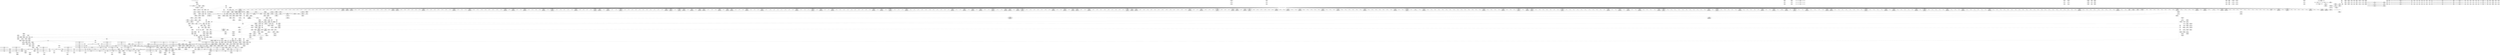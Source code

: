 digraph {
	CE0x40e6540 [shape=record,shape=Mrecord,label="{CE0x40e6540|__validate_creds:_tobool|include/linux/cred.h,173|*SummSink*}"]
	CE0x40f9520 [shape=record,shape=Mrecord,label="{CE0x40f9520|12:_i32,_56:_i8*,_:_CRE_285,286_}"]
	CE0x407aab0 [shape=record,shape=Mrecord,label="{CE0x407aab0|i64*_getelementptr_inbounds_(_11_x_i64_,_11_x_i64_*___llvm_gcov_ctr235,_i64_0,_i64_6)|*Constant*}"]
	CE0x40f3a60 [shape=record,shape=Mrecord,label="{CE0x40f3a60|12:_i32,_56:_i8*,_:_CRE_177,178_}"]
	CE0x40c4480 [shape=record,shape=Mrecord,label="{CE0x40c4480|104:_%struct.inode*,_:_CRE_178,179_}"]
	CE0x4082c40 [shape=record,shape=Mrecord,label="{CE0x4082c40|selinux_inode_getattr:_if.then}"]
	CE0x4082580 [shape=record,shape=Mrecord,label="{CE0x4082580|selinux_inode_getattr:_if.then|*SummSink*}"]
	CE0x40e1c70 [shape=record,shape=Mrecord,label="{CE0x40e1c70|12:_i32,_56:_i8*,_:_CRE_142,143_}"]
	CE0x408eef0 [shape=record,shape=Mrecord,label="{CE0x408eef0|selinux_inode_getattr:_tmp15|security/selinux/hooks.c,2904|*SummSource*}"]
	CE0x40f6bb0 [shape=record,shape=Mrecord,label="{CE0x40f6bb0|12:_i32,_56:_i8*,_:_CRE_248,249_}"]
	CE0x40f59e0 [shape=record,shape=Mrecord,label="{CE0x40f59e0|12:_i32,_56:_i8*,_:_CRE_206,207_}"]
	CE0x4074760 [shape=record,shape=Mrecord,label="{CE0x4074760|__validate_creds:_entry|*SummSource*}"]
	CE0x411eca0 [shape=record,shape=Mrecord,label="{CE0x411eca0|inode_has_perm:_lnot.ext|security/selinux/hooks.c,1611}"]
	CE0x40f7640 [shape=record,shape=Mrecord,label="{CE0x40f7640|12:_i32,_56:_i8*,_:_CRE_259,260_}"]
	CE0x40ecbd0 [shape=record,shape=Mrecord,label="{CE0x40ecbd0|path_has_perm:_tmp4|*LoadInst*|security/selinux/hooks.c,1642|*SummSource*}"]
	CE0x4075d90 [shape=record,shape=Mrecord,label="{CE0x4075d90|104:_%struct.inode*,_:_CRE_194,195_}"]
	CE0x40a1c80 [shape=record,shape=Mrecord,label="{CE0x40a1c80|path_has_perm:_entry}"]
	CE0x40ec1b0 [shape=record,shape=Mrecord,label="{CE0x40ec1b0|__validate_creds:_if.end|*SummSink*}"]
	CE0x4085ee0 [shape=record,shape=Mrecord,label="{CE0x4085ee0|%struct.task_struct*_(%struct.task_struct**)*_asm_movq_%gs:$_1:P_,$0_,_r,im,_dirflag_,_fpsr_,_flags_|*SummSource*}"]
	CE0x40a6230 [shape=record,shape=Mrecord,label="{CE0x40a6230|cred_sid:_tmp6|security/selinux/hooks.c,197|*SummSink*}"]
	CE0x4115a60 [shape=record,shape=Mrecord,label="{CE0x4115a60|inode_has_perm:_tmp15|*LoadInst*|security/selinux/hooks.c,1615|*SummSource*}"]
	CE0x411f980 [shape=record,shape=Mrecord,label="{CE0x411f980|GLOBAL:_llvm.expect.i64|*Constant*|*SummSource*}"]
	CE0x4082290 [shape=record,shape=Mrecord,label="{CE0x4082290|selinux_inode_getattr:_path|security/selinux/hooks.c, 2905|*SummSink*}"]
	CE0x4101d20 [shape=record,shape=Mrecord,label="{CE0x4101d20|12:_i32,_56:_i8*,_:_CRE_573,574_}"]
	CE0x4104450 [shape=record,shape=Mrecord,label="{CE0x4104450|12:_i32,_56:_i8*,_:_CRE_606,607_}"]
	CE0x410a6b0 [shape=record,shape=Mrecord,label="{CE0x410a6b0|12:_i32,_56:_i8*,_:_CRE_880,881_}"]
	CE0x408ef60 [shape=record,shape=Mrecord,label="{CE0x408ef60|selinux_inode_getattr:_tmp15|security/selinux/hooks.c,2904|*SummSink*}"]
	CE0x40e07e0 [shape=record,shape=Mrecord,label="{CE0x40e07e0|i64*_getelementptr_inbounds_(_2_x_i64_,_2_x_i64_*___llvm_gcov_ctr98,_i64_0,_i64_1)|*Constant*|*SummSink*}"]
	CE0x40c2c40 [shape=record,shape=Mrecord,label="{CE0x40c2c40|_ret_i32_%call8,_!dbg_!27746|security/selinux/hooks.c,2910|*SummSink*}"]
	CE0x4100db0 [shape=record,shape=Mrecord,label="{CE0x4100db0|12:_i32,_56:_i8*,_:_CRE_560,561_}"]
	CE0x408c7c0 [shape=record,shape=Mrecord,label="{CE0x408c7c0|__validate_creds:_tmp2|include/linux/cred.h,173|*SummSink*}"]
	CE0x40ce400 [shape=record,shape=Mrecord,label="{CE0x40ce400|104:_%struct.inode*,_:_CRE_151,152_}"]
	CE0x40d8e20 [shape=record,shape=Mrecord,label="{CE0x40d8e20|_call_void_mcount()_#3}"]
	CE0x40c7230 [shape=record,shape=Mrecord,label="{CE0x40c7230|inode_has_perm:_tmp1}"]
	CE0x4095c30 [shape=record,shape=Mrecord,label="{CE0x4095c30|path_has_perm:_tmp2|*SummSource*}"]
	CE0x410f5f0 [shape=record,shape=Mrecord,label="{CE0x410f5f0|12:_i32,_56:_i8*,_:_CRE_978,979_}"]
	CE0x4072640 [shape=record,shape=Mrecord,label="{CE0x4072640|selinux_inode_getattr:_entry|*SummSink*}"]
	CE0x40ddbc0 [shape=record,shape=Mrecord,label="{CE0x40ddbc0|104:_%struct.inode*,_:_CRE_207,208_}"]
	CE0x408ed10 [shape=record,shape=Mrecord,label="{CE0x408ed10|i64*_getelementptr_inbounds_(_8_x_i64_,_8_x_i64_*___llvm_gcov_ctr154,_i64_0,_i64_0)|*Constant*|*SummSink*}"]
	CE0x411fc10 [shape=record,shape=Mrecord,label="{CE0x411fc10|inode_has_perm:_expval|security/selinux/hooks.c,1611|*SummSink*}"]
	CE0x40d7f30 [shape=record,shape=Mrecord,label="{CE0x40d7f30|GLOBAL:_creds_are_invalid|*Constant*|*SummSource*}"]
	CE0x40e25d0 [shape=record,shape=Mrecord,label="{CE0x40e25d0|i64*_getelementptr_inbounds_(_8_x_i64_,_8_x_i64_*___llvm_gcov_ctr154,_i64_0,_i64_2)|*Constant*}"]
	CE0x40f1d50 [shape=record,shape=Mrecord,label="{CE0x40f1d50|12:_i32,_56:_i8*,_:_CRE_146,147_}"]
	CE0x408fe10 [shape=record,shape=Mrecord,label="{CE0x408fe10|i64_4|*Constant*|*SummSource*}"]
	CE0x40a8870 [shape=record,shape=Mrecord,label="{CE0x40a8870|cred_sid:_tmp6|security/selinux/hooks.c,197}"]
	CE0x410e800 [shape=record,shape=Mrecord,label="{CE0x410e800|12:_i32,_56:_i8*,_:_CRE_935,936_}"]
	CE0x410f3f0 [shape=record,shape=Mrecord,label="{CE0x410f3f0|12:_i32,_56:_i8*,_:_CRE_977,978_}"]
	CE0x40d99a0 [shape=record,shape=Mrecord,label="{CE0x40d99a0|inode_has_perm:_do.end|*SummSource*}"]
	CE0x4119b20 [shape=record,shape=Mrecord,label="{CE0x4119b20|inode_has_perm:_tmp19|security/selinux/hooks.c,1618}"]
	CE0x409c910 [shape=record,shape=Mrecord,label="{CE0x409c910|selinux_inode_getattr:_tmp7|security/selinux/hooks.c,2904|*SummSource*}"]
	CE0x40f2d40 [shape=record,shape=Mrecord,label="{CE0x40f2d40|12:_i32,_56:_i8*,_:_CRE_163,164_}"]
	CE0x407a270 [shape=record,shape=Mrecord,label="{CE0x407a270|path_has_perm:_path1|security/selinux/hooks.c,1646}"]
	CE0x40f5440 [shape=record,shape=Mrecord,label="{CE0x40f5440|12:_i32,_56:_i8*,_:_CRE_200,201_}"]
	CE0x40a17c0 [shape=record,shape=Mrecord,label="{CE0x40a17c0|GLOBAL:_path_has_perm|*Constant*}"]
	CE0x41064a0 [shape=record,shape=Mrecord,label="{CE0x41064a0|12:_i32,_56:_i8*,_:_CRE_672,680_|*MultipleSource*|security/selinux/hooks.c,1642|Function::inode_has_perm&Arg::inode::|security/selinux/hooks.c,1611}"]
	CE0x40f7d60 [shape=record,shape=Mrecord,label="{CE0x40f7d60|12:_i32,_56:_i8*,_:_CRE_265,266_}"]
	CE0x408b190 [shape=record,shape=Mrecord,label="{CE0x408b190|selinux_inode_getattr:_tmp17|security/selinux/hooks.c,2904}"]
	CE0x4081820 [shape=record,shape=Mrecord,label="{CE0x4081820|get_current:_tmp|*SummSink*}"]
	CE0x410fb20 [shape=record,shape=Mrecord,label="{CE0x410fb20|12:_i32,_56:_i8*,_:_CRE_983,984_}"]
	CE0x40ca790 [shape=record,shape=Mrecord,label="{CE0x40ca790|path_has_perm:_tmp6|security/selinux/hooks.c,1646|*SummSink*}"]
	CE0x40740a0 [shape=record,shape=Mrecord,label="{CE0x40740a0|i64*_getelementptr_inbounds_(_2_x_i64_,_2_x_i64_*___llvm_gcov_ctr98,_i64_0,_i64_1)|*Constant*|*SummSource*}"]
	CE0x4105030 [shape=record,shape=Mrecord,label="{CE0x4105030|12:_i32,_56:_i8*,_:_CRE_616,617_}"]
	CE0x40e2ef0 [shape=record,shape=Mrecord,label="{CE0x40e2ef0|inode_has_perm:_if.end|*SummSink*}"]
	CE0x40d71e0 [shape=record,shape=Mrecord,label="{CE0x40d71e0|inode_has_perm:_tmp|*SummSource*}"]
	CE0x407ff10 [shape=record,shape=Mrecord,label="{CE0x407ff10|i64*_getelementptr_inbounds_(_11_x_i64_,_11_x_i64_*___llvm_gcov_ctr235,_i64_0,_i64_10)|*Constant*}"]
	CE0x40c3df0 [shape=record,shape=Mrecord,label="{CE0x40c3df0|104:_%struct.inode*,_:_CRE_171,172_}"]
	CE0x40de7f0 [shape=record,shape=Mrecord,label="{CE0x40de7f0|104:_%struct.inode*,_:_CRE_220,221_}"]
	CE0x4087d80 [shape=record,shape=Mrecord,label="{CE0x4087d80|selinux_inode_getattr:_tmp14|security/selinux/hooks.c,2904}"]
	CE0x40f0ac0 [shape=record,shape=Mrecord,label="{CE0x40f0ac0|inode_has_perm:_tmp14|security/selinux/hooks.c,1614|*SummSource*}"]
	CE0x408f510 [shape=record,shape=Mrecord,label="{CE0x408f510|selinux_inode_getattr:_tmp16|security/selinux/hooks.c,2904|*SummSource*}"]
	CE0x40d9db0 [shape=record,shape=Mrecord,label="{CE0x40d9db0|__validate_creds:_call|include/linux/cred.h,173}"]
	CE0x40d8350 [shape=record,shape=Mrecord,label="{CE0x40d8350|__validate_creds:_cred|Function::__validate_creds&Arg::cred::}"]
	CE0x40f2b60 [shape=record,shape=Mrecord,label="{CE0x40f2b60|12:_i32,_56:_i8*,_:_CRE_161,162_}"]
	CE0x4118c20 [shape=record,shape=Mrecord,label="{CE0x4118c20|_ret_i32_%retval.0,_!dbg_!27728|security/selinux/avc.c,775|*SummSource*}"]
	CE0x4081c80 [shape=record,shape=Mrecord,label="{CE0x4081c80|i32_0|*Constant*|*SummSink*}"]
	CE0x40ce220 [shape=record,shape=Mrecord,label="{CE0x40ce220|104:_%struct.inode*,_:_CRE_149,150_}"]
	CE0x410e340 [shape=record,shape=Mrecord,label="{CE0x410e340|12:_i32,_56:_i8*,_:_CRE_931,932_}"]
	CE0x4078da0 [shape=record,shape=Mrecord,label="{CE0x4078da0|inode_has_perm:_cred|Function::inode_has_perm&Arg::cred::}"]
	CE0x40d7100 [shape=record,shape=Mrecord,label="{CE0x40d7100|inode_has_perm:_tmp}"]
	CE0x41008a0 [shape=record,shape=Mrecord,label="{CE0x41008a0|12:_i32,_56:_i8*,_:_CRE_555,556_}"]
	CE0x411e260 [shape=record,shape=Mrecord,label="{CE0x411e260|inode_has_perm:_lnot.ext|security/selinux/hooks.c,1611|*SummSink*}"]
	CE0x40a8cb0 [shape=record,shape=Mrecord,label="{CE0x40a8cb0|cred_sid:_tmp6|security/selinux/hooks.c,197|*SummSource*}"]
	CE0x40a5e30 [shape=record,shape=Mrecord,label="{CE0x40a5e30|0:_i32,_4:_i32,_8:_i32,_12:_i32,_:_CMRE_4,8_|*MultipleSource*|security/selinux/hooks.c,196|security/selinux/hooks.c,197|*LoadInst*|security/selinux/hooks.c,196}"]
	CE0x409d6b0 [shape=record,shape=Mrecord,label="{CE0x409d6b0|GLOBAL:_get_current|*Constant*|*SummSource*}"]
	CE0x40cf400 [shape=record,shape=Mrecord,label="{CE0x40cf400|avc_has_perm:_tsid|Function::avc_has_perm&Arg::tsid::|*SummSource*}"]
	CE0x4083fa0 [shape=record,shape=Mrecord,label="{CE0x4083fa0|selinux_inode_getattr:_call|security/selinux/hooks.c,2904}"]
	CE0x40f5da0 [shape=record,shape=Mrecord,label="{CE0x40f5da0|12:_i32,_56:_i8*,_:_CRE_216,224_|*MultipleSource*|security/selinux/hooks.c,1642|Function::inode_has_perm&Arg::inode::|security/selinux/hooks.c,1611}"]
	CE0x549f780 [shape=record,shape=Mrecord,label="{CE0x549f780|selinux_inode_getattr:_land.lhs.true|*SummSource*}"]
	CE0x40dffc0 [shape=record,shape=Mrecord,label="{CE0x40dffc0|COLLAPSED:_GCMRE___llvm_gcov_ctr98_internal_global_2_x_i64_zeroinitializer:_elem_0:default:}"]
	CE0x4104a40 [shape=record,shape=Mrecord,label="{CE0x4104a40|12:_i32,_56:_i8*,_:_CRE_611,612_}"]
	CE0x40889b0 [shape=record,shape=Mrecord,label="{CE0x40889b0|selinux_inode_getattr:_if.end|*SummSink*}"]
	CE0x40c9a10 [shape=record,shape=Mrecord,label="{CE0x40c9a10|104:_%struct.inode*,_:_CRE_311,312_}"]
	CE0x40f8ba0 [shape=record,shape=Mrecord,label="{CE0x40f8ba0|12:_i32,_56:_i8*,_:_CRE_277,278_}"]
	CE0x40f5260 [shape=record,shape=Mrecord,label="{CE0x40f5260|12:_i32,_56:_i8*,_:_CRE_198,199_}"]
	CE0x4081610 [shape=record,shape=Mrecord,label="{CE0x4081610|i32_1|*Constant*}"]
	CE0x40ce9a0 [shape=record,shape=Mrecord,label="{CE0x40ce9a0|104:_%struct.inode*,_:_CRE_157,158_}"]
	CE0x40f3e20 [shape=record,shape=Mrecord,label="{CE0x40f3e20|12:_i32,_56:_i8*,_:_CRE_181,182_}"]
	CE0x40f3010 [shape=record,shape=Mrecord,label="{CE0x40f3010|12:_i32,_56:_i8*,_:_CRE_166,167_}"]
	CE0x4070f10 [shape=record,shape=Mrecord,label="{CE0x4070f10|selinux_inode_getattr:_tmp11|security/selinux/hooks.c,2904|*SummSource*}"]
	CE0x4119b90 [shape=record,shape=Mrecord,label="{CE0x4119b90|inode_has_perm:_tmp19|security/selinux/hooks.c,1618|*SummSource*}"]
	CE0x40fe320 [shape=record,shape=Mrecord,label="{CE0x40fe320|12:_i32,_56:_i8*,_:_CRE_479,480_}"]
	CE0x40825f0 [shape=record,shape=Mrecord,label="{CE0x40825f0|selinux_inode_getattr:_if.end}"]
	CE0x411a860 [shape=record,shape=Mrecord,label="{CE0x411a860|__validate_creds:_if.then|*SummSource*}"]
	CE0x40e5020 [shape=record,shape=Mrecord,label="{CE0x40e5020|inode_has_perm:_tmp|*SummSink*}"]
	CE0x40c9ec0 [shape=record,shape=Mrecord,label="{CE0x40c9ec0|104:_%struct.inode*,_:_CRE_316,317_}"]
	CE0x40fb1a0 [shape=record,shape=Mrecord,label="{CE0x40fb1a0|12:_i32,_56:_i8*,_:_CRE_309,310_}"]
	CE0x411e0f0 [shape=record,shape=Mrecord,label="{CE0x411e0f0|inode_has_perm:_lnot|security/selinux/hooks.c,1611|*SummSource*}"]
	CE0x41150d0 [shape=record,shape=Mrecord,label="{CE0x41150d0|inode_has_perm:_i_security|security/selinux/hooks.c,1615|*SummSink*}"]
	CE0x4107500 [shape=record,shape=Mrecord,label="{CE0x4107500|12:_i32,_56:_i8*,_:_CRE_736,740_|*MultipleSource*|security/selinux/hooks.c,1642|Function::inode_has_perm&Arg::inode::|security/selinux/hooks.c,1611}"]
	CE0x40827e0 [shape=record,shape=Mrecord,label="{CE0x40827e0|selinux_inode_getattr:_if.then|*SummSource*}"]
	CE0x40ce8b0 [shape=record,shape=Mrecord,label="{CE0x40ce8b0|104:_%struct.inode*,_:_CRE_156,157_}"]
	CE0x41384d0 [shape=record,shape=Mrecord,label="{CE0x41384d0|i32_3|*Constant*|*SummSource*}"]
	CE0x40c9890 [shape=record,shape=Mrecord,label="{CE0x40c9890|104:_%struct.inode*,_:_CRE_309,310_}"]
	CE0x4120850 [shape=record,shape=Mrecord,label="{CE0x4120850|i64*_getelementptr_inbounds_(_8_x_i64_,_8_x_i64_*___llvm_gcov_ctr154,_i64_0,_i64_5)|*Constant*|*SummSink*}"]
	CE0x410a910 [shape=record,shape=Mrecord,label="{CE0x410a910|12:_i32,_56:_i8*,_:_CRE_882,883_}"]
	CE0x40d8290 [shape=record,shape=Mrecord,label="{CE0x40d8290|i8*_getelementptr_inbounds_(_25_x_i8_,_25_x_i8_*_.str3,_i32_0,_i32_0)|*Constant*}"]
	CE0x4100ee0 [shape=record,shape=Mrecord,label="{CE0x4100ee0|12:_i32,_56:_i8*,_:_CRE_561,562_}"]
	CE0x4105c10 [shape=record,shape=Mrecord,label="{CE0x4105c10|12:_i32,_56:_i8*,_:_CRE_640,648_|*MultipleSource*|security/selinux/hooks.c,1642|Function::inode_has_perm&Arg::inode::|security/selinux/hooks.c,1611}"]
	CE0x40aaf50 [shape=record,shape=Mrecord,label="{CE0x40aaf50|inode_has_perm:_tmp2|*SummSink*}"]
	CE0x41097f0 [shape=record,shape=Mrecord,label="{CE0x41097f0|12:_i32,_56:_i8*,_:_CRE_867,868_}"]
	CE0x40e1450 [shape=record,shape=Mrecord,label="{CE0x40e1450|12:_i32,_56:_i8*,_:_CRE_128,136_|*MultipleSource*|security/selinux/hooks.c,1642|Function::inode_has_perm&Arg::inode::|security/selinux/hooks.c,1611}"]
	CE0x40a2e70 [shape=record,shape=Mrecord,label="{CE0x40a2e70|path_has_perm:_av|Function::path_has_perm&Arg::av::}"]
	CE0x40ca0a0 [shape=record,shape=Mrecord,label="{CE0x40ca0a0|104:_%struct.inode*,_:_CRE_318,319_}"]
	CE0x40a6440 [shape=record,shape=Mrecord,label="{CE0x40a6440|VOIDTB_TE:_CE_8,16_|Function::selinux_inode_getattr&Arg::mnt::}"]
	CE0x410e5a0 [shape=record,shape=Mrecord,label="{CE0x410e5a0|12:_i32,_56:_i8*,_:_CRE_933,934_}"]
	CE0x40fd7f0 [shape=record,shape=Mrecord,label="{CE0x40fd7f0|12:_i32,_56:_i8*,_:_CRE_464,472_|*MultipleSource*|security/selinux/hooks.c,1642|Function::inode_has_perm&Arg::inode::|security/selinux/hooks.c,1611}"]
	CE0x4074e60 [shape=record,shape=Mrecord,label="{CE0x4074e60|12:_i32,_56:_i8*,_:_CRE_2,4_|*MultipleSource*|security/selinux/hooks.c,1642|Function::inode_has_perm&Arg::inode::|security/selinux/hooks.c,1611}"]
	CE0x40c5910 [shape=record,shape=Mrecord,label="{CE0x40c5910|inode_has_perm:_tmp1|*SummSink*}"]
	CE0x4104580 [shape=record,shape=Mrecord,label="{CE0x4104580|12:_i32,_56:_i8*,_:_CRE_607,608_}"]
	CE0x4118910 [shape=record,shape=Mrecord,label="{CE0x4118910|avc_has_perm:_auditdata|Function::avc_has_perm&Arg::auditdata::|*SummSource*}"]
	CE0x40831d0 [shape=record,shape=Mrecord,label="{CE0x40831d0|selinux_inode_getattr:_tmp20|security/selinux/hooks.c,2904|*SummSource*}"]
	CE0x41158e0 [shape=record,shape=Mrecord,label="{CE0x41158e0|inode_has_perm:_sid3|security/selinux/hooks.c,1617|*SummSink*}"]
	CE0x40916a0 [shape=record,shape=Mrecord,label="{CE0x40916a0|selinux_inode_getattr:_tmp7|security/selinux/hooks.c,2904|*SummSink*}"]
	CE0x40f9ea0 [shape=record,shape=Mrecord,label="{CE0x40f9ea0|12:_i32,_56:_i8*,_:_CRE_293,294_}"]
	CE0x411e8b0 [shape=record,shape=Mrecord,label="{CE0x411e8b0|inode_has_perm:_lnot1|security/selinux/hooks.c,1611|*SummSink*}"]
	CE0x4102570 [shape=record,shape=Mrecord,label="{CE0x4102570|12:_i32,_56:_i8*,_:_CRE_580,581_}"]
	CE0x413df80 [shape=record,shape=Mrecord,label="{CE0x413df80|GLOBAL:___invalid_creds|*Constant*|*SummSource*}"]
	CE0x410d2a0 [shape=record,shape=Mrecord,label="{CE0x410d2a0|12:_i32,_56:_i8*,_:_CRE_917,918_}"]
	CE0x409c1e0 [shape=record,shape=Mrecord,label="{CE0x409c1e0|selinux_inode_getattr:_tmp4|security/selinux/hooks.c,2904|*SummSource*}"]
	CE0x40dd560 [shape=record,shape=Mrecord,label="{CE0x40dd560|104:_%struct.inode*,_:_CRE_94,95_}"]
	CE0x40c3b20 [shape=record,shape=Mrecord,label="{CE0x40c3b20|104:_%struct.inode*,_:_CRE_168,169_}"]
	CE0x40cc380 [shape=record,shape=Mrecord,label="{CE0x40cc380|path_has_perm:_tmp1|*SummSink*}"]
	CE0x4076060 [shape=record,shape=Mrecord,label="{CE0x4076060|104:_%struct.inode*,_:_CRE_197,198_}"]
	CE0x40a20f0 [shape=record,shape=Mrecord,label="{CE0x40a20f0|path_has_perm:_cred|Function::path_has_perm&Arg::cred::}"]
	CE0x410e0e0 [shape=record,shape=Mrecord,label="{CE0x410e0e0|12:_i32,_56:_i8*,_:_CRE_929,930_}"]
	CE0x411b200 [shape=record,shape=Mrecord,label="{CE0x411b200|i64*_getelementptr_inbounds_(_5_x_i64_,_5_x_i64_*___llvm_gcov_ctr155,_i64_0,_i64_3)|*Constant*}"]
	CE0x40e1ad0 [shape=record,shape=Mrecord,label="{CE0x40e1ad0|12:_i32,_56:_i8*,_:_CRE_139,140_}"]
	CE0x40fb400 [shape=record,shape=Mrecord,label="{CE0x40fb400|12:_i32,_56:_i8*,_:_CRE_311,312_}"]
	CE0x40968e0 [shape=record,shape=Mrecord,label="{CE0x40968e0|i64_1|*Constant*}"]
	CE0x40fe220 [shape=record,shape=Mrecord,label="{CE0x40fe220|12:_i32,_56:_i8*,_:_CRE_478,479_}"]
	CE0x40fe450 [shape=record,shape=Mrecord,label="{CE0x40fe450|12:_i32,_56:_i8*,_:_CRE_480,481_}"]
	CE0x408db30 [shape=record,shape=Mrecord,label="{CE0x408db30|GLOBAL:_lockdep_rcu_suspicious|*Constant*}"]
	CE0x4094df0 [shape=record,shape=Mrecord,label="{CE0x4094df0|path_has_perm:_bb|*SummSink*}"]
	CE0x40ff2c0 [shape=record,shape=Mrecord,label="{CE0x40ff2c0|12:_i32,_56:_i8*,_:_CRE_504,508_|*MultipleSource*|security/selinux/hooks.c,1642|Function::inode_has_perm&Arg::inode::|security/selinux/hooks.c,1611}"]
	CE0x407f8a0 [shape=record,shape=Mrecord,label="{CE0x407f8a0|selinux_inode_getattr:_tmp18|security/selinux/hooks.c,2904|*SummSink*}"]
	CE0x40c3670 [shape=record,shape=Mrecord,label="{CE0x40c3670|104:_%struct.inode*,_:_CRE_163,164_}"]
	CE0x40df2c0 [shape=record,shape=Mrecord,label="{CE0x40df2c0|104:_%struct.inode*,_:_CRE_272,280_|*MultipleSource*|Function::selinux_inode_getattr&Arg::dentry::|*LoadInst*|security/selinux/hooks.c,1642|security/selinux/hooks.c,1642}"]
	CE0x40f26b0 [shape=record,shape=Mrecord,label="{CE0x40f26b0|12:_i32,_56:_i8*,_:_CRE_156,157_}"]
	CE0x40f33d0 [shape=record,shape=Mrecord,label="{CE0x40f33d0|12:_i32,_56:_i8*,_:_CRE_170,171_}"]
	CE0x40f85b0 [shape=record,shape=Mrecord,label="{CE0x40f85b0|12:_i32,_56:_i8*,_:_CRE_272,273_}"]
	CE0x4081a80 [shape=record,shape=Mrecord,label="{CE0x4081a80|i32_0|*Constant*}"]
	CE0x4082dd0 [shape=record,shape=Mrecord,label="{CE0x4082dd0|i64*_getelementptr_inbounds_(_11_x_i64_,_11_x_i64_*___llvm_gcov_ctr235,_i64_0,_i64_10)|*Constant*|*SummSink*}"]
	CE0x40a94a0 [shape=record,shape=Mrecord,label="{CE0x40a94a0|i8*_getelementptr_inbounds_(_25_x_i8_,_25_x_i8_*_.str3,_i32_0,_i32_0)|*Constant*|*SummSource*}"]
	CE0x40c3d00 [shape=record,shape=Mrecord,label="{CE0x40c3d00|104:_%struct.inode*,_:_CRE_170,171_}"]
	CE0x406de90 [shape=record,shape=Mrecord,label="{CE0x406de90|_call_void_mcount()_#3|*SummSource*}"]
	CE0x40e5dd0 [shape=record,shape=Mrecord,label="{CE0x40e5dd0|i64*_getelementptr_inbounds_(_2_x_i64_,_2_x_i64_*___llvm_gcov_ctr131,_i64_0,_i64_1)|*Constant*|*SummSource*}"]
	CE0x408b120 [shape=record,shape=Mrecord,label="{CE0x408b120|i64*_getelementptr_inbounds_(_11_x_i64_,_11_x_i64_*___llvm_gcov_ctr235,_i64_0,_i64_9)|*Constant*|*SummSink*}"]
	CE0x40d39e0 [shape=record,shape=Mrecord,label="{CE0x40d39e0|i64*_getelementptr_inbounds_(_5_x_i64_,_5_x_i64_*___llvm_gcov_ctr155,_i64_0,_i64_3)|*Constant*|*SummSink*}"]
	CE0x40f14f0 [shape=record,shape=Mrecord,label="{CE0x40f14f0|GLOBAL:_cred_sid|*Constant*}"]
	CE0x4114e80 [shape=record,shape=Mrecord,label="{CE0x4114e80|i32_10|*Constant*}"]
	CE0x408ee80 [shape=record,shape=Mrecord,label="{CE0x408ee80|selinux_inode_getattr:_tmp15|security/selinux/hooks.c,2904}"]
	CE0x4101ac0 [shape=record,shape=Mrecord,label="{CE0x4101ac0|12:_i32,_56:_i8*,_:_CRE_571,572_}"]
	CE0x40e12c0 [shape=record,shape=Mrecord,label="{CE0x40e12c0|12:_i32,_56:_i8*,_:_CRE_120,128_|*MultipleSource*|security/selinux/hooks.c,1642|Function::inode_has_perm&Arg::inode::|security/selinux/hooks.c,1611}"]
	CE0x4089810 [shape=record,shape=Mrecord,label="{CE0x4089810|_ret_i32_%retval.0,_!dbg_!27739|security/selinux/hooks.c,1618}"]
	CE0x40e3b20 [shape=record,shape=Mrecord,label="{CE0x40e3b20|__validate_creds:_tmp|*SummSink*}"]
	CE0x408e8f0 [shape=record,shape=Mrecord,label="{CE0x408e8f0|selinux_inode_getattr:_land.lhs.true2|*SummSink*}"]
	CE0x40f9fd0 [shape=record,shape=Mrecord,label="{CE0x40f9fd0|12:_i32,_56:_i8*,_:_CRE_294,295_}"]
	"CONST[source:0(mediator),value:0(static)][purpose:{operation}]"
	CE0x40f2980 [shape=record,shape=Mrecord,label="{CE0x40f2980|12:_i32,_56:_i8*,_:_CRE_159,160_}"]
	CE0x41088d0 [shape=record,shape=Mrecord,label="{CE0x41088d0|12:_i32,_56:_i8*,_:_CRE_824,832_|*MultipleSource*|security/selinux/hooks.c,1642|Function::inode_has_perm&Arg::inode::|security/selinux/hooks.c,1611}"]
	CE0x4084bf0 [shape=record,shape=Mrecord,label="{CE0x4084bf0|i64_3|*Constant*}"]
	CE0x40a4750 [shape=record,shape=Mrecord,label="{CE0x40a4750|i8_1|*Constant*|*SummSource*}"]
	CE0x4137ea0 [shape=record,shape=Mrecord,label="{CE0x4137ea0|inode_has_perm:_tmp16|security/selinux/hooks.c,1615|*SummSource*}"]
	CE0x40e3bb0 [shape=record,shape=Mrecord,label="{CE0x40e3bb0|GLOBAL:_creds_are_invalid|*Constant*}"]
	CE0x40c63f0 [shape=record,shape=Mrecord,label="{CE0x40c63f0|12:_i32,_56:_i8*,_:_CRE_16,24_|*MultipleSource*|security/selinux/hooks.c,1642|Function::inode_has_perm&Arg::inode::|security/selinux/hooks.c,1611}"]
	CE0x409d170 [shape=record,shape=Mrecord,label="{CE0x409d170|inode_has_perm:_entry}"]
	CE0x410c920 [shape=record,shape=Mrecord,label="{CE0x410c920|12:_i32,_56:_i8*,_:_CRE_909,910_}"]
	CE0x4123410 [shape=record,shape=Mrecord,label="{CE0x4123410|inode_has_perm:_tmp12|security/selinux/hooks.c,1612|*SummSink*}"]
	CE0x4118a90 [shape=record,shape=Mrecord,label="{CE0x4118a90|avc_has_perm:_auditdata|Function::avc_has_perm&Arg::auditdata::|*SummSink*}"]
	CE0x40dc240 [shape=record,shape=Mrecord,label="{CE0x40dc240|_call_void___validate_creds(%struct.cred*_%cred,_i8*_getelementptr_inbounds_(_25_x_i8_,_25_x_i8_*_.str3,_i32_0,_i32_0),_i32_1609)_#10,_!dbg_!27719|security/selinux/hooks.c,1609|*SummSink*}"]
	CE0x4110140 [shape=record,shape=Mrecord,label="{CE0x4110140|12:_i32,_56:_i8*,_:_CRE_1000,1008_|*MultipleSource*|security/selinux/hooks.c,1642|Function::inode_has_perm&Arg::inode::|security/selinux/hooks.c,1611}"]
	CE0x4074980 [shape=record,shape=Mrecord,label="{CE0x4074980|__validate_creds:_cred|Function::__validate_creds&Arg::cred::|*SummSink*}"]
	CE0x4109f90 [shape=record,shape=Mrecord,label="{CE0x4109f90|12:_i32,_56:_i8*,_:_CRE_874,875_}"]
	CE0x4097270 [shape=record,shape=Mrecord,label="{CE0x4097270|i64*_getelementptr_inbounds_(_11_x_i64_,_11_x_i64_*___llvm_gcov_ctr235,_i64_0,_i64_8)|*Constant*|*SummSource*}"]
	CE0x40c8d80 [shape=record,shape=Mrecord,label="{CE0x40c8d80|i64*_getelementptr_inbounds_(_2_x_i64_,_2_x_i64_*___llvm_gcov_ctr98,_i64_0,_i64_0)|*Constant*|*SummSource*}"]
	CE0x40c9ce0 [shape=record,shape=Mrecord,label="{CE0x40c9ce0|104:_%struct.inode*,_:_CRE_314,315_}"]
	CE0x40de9d0 [shape=record,shape=Mrecord,label="{CE0x40de9d0|104:_%struct.inode*,_:_CRE_222,223_}"]
	CE0x409fea0 [shape=record,shape=Mrecord,label="{CE0x409fea0|i64*_getelementptr_inbounds_(_2_x_i64_,_2_x_i64_*___llvm_gcov_ctr98,_i64_0,_i64_0)|*Constant*}"]
	CE0x40fa6f0 [shape=record,shape=Mrecord,label="{CE0x40fa6f0|12:_i32,_56:_i8*,_:_CRE_300,301_}"]
	CE0x4072230 [shape=record,shape=Mrecord,label="{CE0x4072230|i64*_getelementptr_inbounds_(_11_x_i64_,_11_x_i64_*___llvm_gcov_ctr235,_i64_0,_i64_0)|*Constant*|*SummSource*}"]
	CE0x406dfd0 [shape=record,shape=Mrecord,label="{CE0x406dfd0|_call_void_mcount()_#3|*SummSink*}"]
	CE0x40ce160 [shape=record,shape=Mrecord,label="{CE0x40ce160|104:_%struct.inode*,_:_CRE_148,149_}"]
	CE0x40fe910 [shape=record,shape=Mrecord,label="{CE0x40fe910|12:_i32,_56:_i8*,_:_CRE_484,485_}"]
	CE0x410aa40 [shape=record,shape=Mrecord,label="{CE0x410aa40|12:_i32,_56:_i8*,_:_CRE_883,884_}"]
	CE0x406dde0 [shape=record,shape=Mrecord,label="{CE0x406dde0|_call_void_mcount()_#3}"]
	CE0x40f4ea0 [shape=record,shape=Mrecord,label="{CE0x40f4ea0|12:_i32,_56:_i8*,_:_CRE_194,195_}"]
	CE0x40ef0a0 [shape=record,shape=Mrecord,label="{CE0x40ef0a0|cred_sid:_tmp}"]
	CE0x410a7e0 [shape=record,shape=Mrecord,label="{CE0x410a7e0|12:_i32,_56:_i8*,_:_CRE_881,882_}"]
	CE0x40d4140 [shape=record,shape=Mrecord,label="{CE0x40d4140|__validate_creds:_tmp6|include/linux/cred.h,174|*SummSink*}"]
	CE0x410bd40 [shape=record,shape=Mrecord,label="{CE0x410bd40|12:_i32,_56:_i8*,_:_CRE_899,900_}"]
	CE0x409c5b0 [shape=record,shape=Mrecord,label="{CE0x409c5b0|selinux_inode_getattr:_tmp6|security/selinux/hooks.c,2904|*SummSink*}"]
	CE0x4078e10 [shape=record,shape=Mrecord,label="{CE0x4078e10|inode_has_perm:_entry|*SummSink*}"]
	CE0x40c9190 [shape=record,shape=Mrecord,label="{CE0x40c9190|104:_%struct.inode*,_:_CRE_304,305_}"]
	CE0x40f62c0 [shape=record,shape=Mrecord,label="{CE0x40f62c0|12:_i32,_56:_i8*,_:_CRE_240,241_}"]
	CE0x4110570 [shape=record,shape=Mrecord,label="{CE0x4110570|inode_has_perm:_tmp6|*LoadInst*|security/selinux/hooks.c,1611|*SummSource*}"]
	CE0x4089a90 [shape=record,shape=Mrecord,label="{CE0x4089a90|_ret_i32_%retval.0,_!dbg_!27739|security/selinux/hooks.c,1618|*SummSink*}"]
	CE0x40c29c0 [shape=record,shape=Mrecord,label="{CE0x40c29c0|_ret_i32_%call8,_!dbg_!27746|security/selinux/hooks.c,2910}"]
	CE0x40c9950 [shape=record,shape=Mrecord,label="{CE0x40c9950|104:_%struct.inode*,_:_CRE_310,311_}"]
	CE0x411b270 [shape=record,shape=Mrecord,label="{CE0x411b270|GLOBAL:___llvm_gcov_ctr155|Global_var:__llvm_gcov_ctr155|*SummSource*}"]
	CE0x4102310 [shape=record,shape=Mrecord,label="{CE0x4102310|12:_i32,_56:_i8*,_:_CRE_578,579_}"]
	CE0x40f32e0 [shape=record,shape=Mrecord,label="{CE0x40f32e0|12:_i32,_56:_i8*,_:_CRE_169,170_}"]
	CE0x40eed10 [shape=record,shape=Mrecord,label="{CE0x40eed10|__validate_creds:_line|Function::__validate_creds&Arg::line::}"]
	CE0x40c5a40 [shape=record,shape=Mrecord,label="{CE0x40c5a40|i64*_getelementptr_inbounds_(_8_x_i64_,_8_x_i64_*___llvm_gcov_ctr154,_i64_0,_i64_1)|*Constant*}"]
	CE0x40cb390 [shape=record,shape=Mrecord,label="{CE0x40cb390|path_has_perm:_tmp7|security/selinux/hooks.c,1646}"]
	CE0x409da00 [shape=record,shape=Mrecord,label="{CE0x409da00|get_current:_entry}"]
	CE0x40c40c0 [shape=record,shape=Mrecord,label="{CE0x40c40c0|104:_%struct.inode*,_:_CRE_174,175_}"]
	CE0x40c97d0 [shape=record,shape=Mrecord,label="{CE0x40c97d0|104:_%struct.inode*,_:_CRE_308,309_}"]
	CE0x40dd000 [shape=record,shape=Mrecord,label="{CE0x40dd000|104:_%struct.inode*,_:_CRE_89,90_}"]
	CE0x407d660 [shape=record,shape=Mrecord,label="{CE0x407d660|path_has_perm:_tmp1}"]
	CE0x40e0850 [shape=record,shape=Mrecord,label="{CE0x40e0850|i64_1|*Constant*}"]
	CE0x407abe0 [shape=record,shape=Mrecord,label="{CE0x407abe0|i64*_getelementptr_inbounds_(_11_x_i64_,_11_x_i64_*___llvm_gcov_ctr235,_i64_0,_i64_6)|*Constant*|*SummSource*}"]
	CE0x407f410 [shape=record,shape=Mrecord,label="{CE0x407f410|selinux_inode_getattr:_tmp19|security/selinux/hooks.c,2904|*SummSource*}"]
	CE0x4090150 [shape=record,shape=Mrecord,label="{CE0x4090150|path_has_perm:_tmp3|*SummSink*}"]
	CE0x4104b70 [shape=record,shape=Mrecord,label="{CE0x4104b70|12:_i32,_56:_i8*,_:_CRE_612,613_}"]
	CE0x40f35b0 [shape=record,shape=Mrecord,label="{CE0x40f35b0|12:_i32,_56:_i8*,_:_CRE_172,173_}"]
	CE0x40a0650 [shape=record,shape=Mrecord,label="{CE0x40a0650|selinux_inode_getattr:_mnt7|security/selinux/hooks.c,2908|*SummSource*}"]
	CE0x40d93a0 [shape=record,shape=Mrecord,label="{CE0x40d93a0|i32_1609|*Constant*}"]
	CE0x410c6c0 [shape=record,shape=Mrecord,label="{CE0x410c6c0|12:_i32,_56:_i8*,_:_CRE_907,908_}"]
	CE0x40f8480 [shape=record,shape=Mrecord,label="{CE0x40f8480|12:_i32,_56:_i8*,_:_CRE_271,272_}"]
	CE0x4084fa0 [shape=record,shape=Mrecord,label="{CE0x4084fa0|_call_void_lockdep_rcu_suspicious(i8*_getelementptr_inbounds_(_25_x_i8_,_25_x_i8_*_.str3,_i32_0,_i32_0),_i32_2904,_i8*_getelementptr_inbounds_(_45_x_i8_,_45_x_i8_*_.str12,_i32_0,_i32_0))_#10,_!dbg_!27729|security/selinux/hooks.c,2904}"]
	CE0x40efca0 [shape=record,shape=Mrecord,label="{CE0x40efca0|inode_has_perm:_tmp12|security/selinux/hooks.c,1612|*SummSource*}"]
	CE0x4099470 [shape=record,shape=Mrecord,label="{CE0x4099470|GLOBAL:___llvm_gcov_ctr235|Global_var:__llvm_gcov_ctr235|*SummSink*}"]
	CE0x411d7b0 [shape=record,shape=Mrecord,label="{CE0x411d7b0|inode_has_perm:_and|security/selinux/hooks.c,1611|*SummSource*}"]
	CE0x411f1a0 [shape=record,shape=Mrecord,label="{CE0x411f1a0|inode_has_perm:_conv|security/selinux/hooks.c,1611|*SummSink*}"]
	CE0x40f9780 [shape=record,shape=Mrecord,label="{CE0x40f9780|12:_i32,_56:_i8*,_:_CRE_287,288_}"]
	CE0x40f40f0 [shape=record,shape=Mrecord,label="{CE0x40f40f0|12:_i32,_56:_i8*,_:_CRE_184,185_}"]
	CE0x411fba0 [shape=record,shape=Mrecord,label="{CE0x411fba0|inode_has_perm:_expval|security/selinux/hooks.c,1611|*SummSource*}"]
	CE0x40caf70 [shape=record,shape=Mrecord,label="{CE0x40caf70|i64_16|*Constant*|*SummSource*}"]
	CE0x4090a70 [shape=record,shape=Mrecord,label="{CE0x4090a70|selinux_inode_getattr:_do.body}"]
	CE0x410c7f0 [shape=record,shape=Mrecord,label="{CE0x410c7f0|12:_i32,_56:_i8*,_:_CRE_908,909_}"]
	CE0x40ce310 [shape=record,shape=Mrecord,label="{CE0x40ce310|104:_%struct.inode*,_:_CRE_150,151_}"]
	CE0x41060a0 [shape=record,shape=Mrecord,label="{CE0x41060a0|12:_i32,_56:_i8*,_:_CRE_656,664_|*MultipleSource*|security/selinux/hooks.c,1642|Function::inode_has_perm&Arg::inode::|security/selinux/hooks.c,1611}"]
	CE0x40a4b90 [shape=record,shape=Mrecord,label="{CE0x40a4b90|get_current:_tmp1}"]
	CE0x4078a80 [shape=record,shape=Mrecord,label="{CE0x4078a80|__validate_creds:_tmp9|include/linux/cred.h,175|*SummSource*}"]
	CE0x40fca20 [shape=record,shape=Mrecord,label="{CE0x40fca20|12:_i32,_56:_i8*,_:_CRE_408,416_|*MultipleSource*|security/selinux/hooks.c,1642|Function::inode_has_perm&Arg::inode::|security/selinux/hooks.c,1611}"]
	CE0x41084d0 [shape=record,shape=Mrecord,label="{CE0x41084d0|12:_i32,_56:_i8*,_:_CRE_808,816_|*MultipleSource*|security/selinux/hooks.c,1642|Function::inode_has_perm&Arg::inode::|security/selinux/hooks.c,1611}"]
	CE0x40db010 [shape=record,shape=Mrecord,label="{CE0x40db010|inode_has_perm:_tmp5|security/selinux/hooks.c,1609}"]
	CE0x410dc20 [shape=record,shape=Mrecord,label="{CE0x410dc20|12:_i32,_56:_i8*,_:_CRE_925,926_}"]
	CE0x40a1ee0 [shape=record,shape=Mrecord,label="{CE0x40a1ee0|path_has_perm:_entry|*SummSink*}"]
	CE0x408d360 [shape=record,shape=Mrecord,label="{CE0x408d360|__validate_creds:_tmp|*SummSource*}"]
	CE0x40a4950 [shape=record,shape=Mrecord,label="{CE0x40a4950|i8_1|*Constant*|*SummSink*}"]
	CE0x4086180 [shape=record,shape=Mrecord,label="{CE0x4086180|path_has_perm:_bb}"]
	CE0x41380b0 [shape=record,shape=Mrecord,label="{CE0x41380b0|inode_has_perm:_tmp16|security/selinux/hooks.c,1615|*SummSink*}"]
	CE0x4115db0 [shape=record,shape=Mrecord,label="{CE0x4115db0|inode_has_perm:_sid3|security/selinux/hooks.c,1617}"]
	CE0x40f43c0 [shape=record,shape=Mrecord,label="{CE0x40f43c0|12:_i32,_56:_i8*,_:_CRE_187,188_}"]
	CE0x4079680 [shape=record,shape=Mrecord,label="{CE0x4079680|inode_has_perm:_inode|Function::inode_has_perm&Arg::inode::|*SummSink*}"]
	CE0x4084130 [shape=record,shape=Mrecord,label="{CE0x4084130|selinux_inode_getattr:_tmp5|security/selinux/hooks.c,2904}"]
	CE0x40e1d60 [shape=record,shape=Mrecord,label="{CE0x40e1d60|12:_i32,_56:_i8*,_:_CRE_143,144_}"]
	CE0x40f0fd0 [shape=record,shape=Mrecord,label="{CE0x40f0fd0|inode_has_perm:_call|security/selinux/hooks.c,1614|*SummSource*}"]
	CE0x4109670 [shape=record,shape=Mrecord,label="{CE0x4109670|12:_i32,_56:_i8*,_:_CRE_866,867_}"]
	CE0x40c3940 [shape=record,shape=Mrecord,label="{CE0x40c3940|104:_%struct.inode*,_:_CRE_166,167_}"]
	CE0x4103c00 [shape=record,shape=Mrecord,label="{CE0x4103c00|12:_i32,_56:_i8*,_:_CRE_599,600_}"]
	CE0x409fd20 [shape=record,shape=Mrecord,label="{CE0x409fd20|selinux_inode_getattr:_mnt7|security/selinux/hooks.c,2908|*SummSink*}"]
	CE0x4103d30 [shape=record,shape=Mrecord,label="{CE0x4103d30|12:_i32,_56:_i8*,_:_CRE_600,601_}"]
	CE0x536e1c0 [shape=record,shape=Mrecord,label="{CE0x536e1c0|selinux_inode_getattr:_tmp1|*SummSink*}"]
	CE0x40c3490 [shape=record,shape=Mrecord,label="{CE0x40c3490|104:_%struct.inode*,_:_CRE_161,162_}"]
	CE0x4097200 [shape=record,shape=Mrecord,label="{CE0x4097200|i64*_getelementptr_inbounds_(_11_x_i64_,_11_x_i64_*___llvm_gcov_ctr235,_i64_0,_i64_8)|*Constant*}"]
	CE0x4085010 [shape=record,shape=Mrecord,label="{CE0x4085010|_call_void_lockdep_rcu_suspicious(i8*_getelementptr_inbounds_(_25_x_i8_,_25_x_i8_*_.str3,_i32_0,_i32_0),_i32_2904,_i8*_getelementptr_inbounds_(_45_x_i8_,_45_x_i8_*_.str12,_i32_0,_i32_0))_#10,_!dbg_!27729|security/selinux/hooks.c,2904|*SummSource*}"]
	CE0x40c3020 [shape=record,shape=Mrecord,label="{CE0x40c3020|get_current:_bb|*SummSource*}"]
	CE0x40fa5c0 [shape=record,shape=Mrecord,label="{CE0x40fa5c0|12:_i32,_56:_i8*,_:_CRE_299,300_}"]
	CE0x4101860 [shape=record,shape=Mrecord,label="{CE0x4101860|12:_i32,_56:_i8*,_:_CRE_569,570_}"]
	CE0x4107900 [shape=record,shape=Mrecord,label="{CE0x4107900|12:_i32,_56:_i8*,_:_CRE_752,756_|*MultipleSource*|security/selinux/hooks.c,1642|Function::inode_has_perm&Arg::inode::|security/selinux/hooks.c,1611}"]
	CE0x409faf0 [shape=record,shape=Mrecord,label="{CE0x409faf0|selinux_inode_getattr:_dentry|Function::selinux_inode_getattr&Arg::dentry::|*SummSource*}"]
	CE0x410f020 [shape=record,shape=Mrecord,label="{CE0x410f020|12:_i32,_56:_i8*,_:_CRE_968,976_|*MultipleSource*|security/selinux/hooks.c,1642|Function::inode_has_perm&Arg::inode::|security/selinux/hooks.c,1611}"]
	CE0x4097a60 [shape=record,shape=Mrecord,label="{CE0x4097a60|GLOBAL:_selinux_inode_getattr.__warned|Global_var:selinux_inode_getattr.__warned|*SummSource*}"]
	CE0x4090e70 [shape=record,shape=Mrecord,label="{CE0x4090e70|selinux_inode_getattr:_tobool1|security/selinux/hooks.c,2904}"]
	CE0x410e6d0 [shape=record,shape=Mrecord,label="{CE0x410e6d0|12:_i32,_56:_i8*,_:_CRE_934,935_}"]
	CE0x41161a0 [shape=record,shape=Mrecord,label="{CE0x41161a0|inode_has_perm:_sclass|security/selinux/hooks.c,1617|*SummSink*}"]
	CE0x410b9b0 [shape=record,shape=Mrecord,label="{CE0x410b9b0|12:_i32,_56:_i8*,_:_CRE_896,897_}"]
	CE0x410d3d0 [shape=record,shape=Mrecord,label="{CE0x410d3d0|12:_i32,_56:_i8*,_:_CRE_918,919_}"]
	CE0x40c5630 [shape=record,shape=Mrecord,label="{CE0x40c5630|i64*_getelementptr_inbounds_(_5_x_i64_,_5_x_i64_*___llvm_gcov_ctr155,_i64_0,_i64_0)|*Constant*|*SummSource*}"]
	CE0x410dd50 [shape=record,shape=Mrecord,label="{CE0x410dd50|12:_i32,_56:_i8*,_:_CRE_926,927_}"]
	CE0x40cd940 [shape=record,shape=Mrecord,label="{CE0x40cd940|GLOBAL:_current_task|Global_var:current_task}"]
	CE0x411bcc0 [shape=record,shape=Mrecord,label="{CE0x411bcc0|avc_has_perm:_requested|Function::avc_has_perm&Arg::requested::|*SummSink*}"]
	CE0x40dae20 [shape=record,shape=Mrecord,label="{CE0x40dae20|cred_sid:_tmp3}"]
	CE0x40f80f0 [shape=record,shape=Mrecord,label="{CE0x40f80f0|12:_i32,_56:_i8*,_:_CRE_268,269_}"]
	CE0x40e28a0 [shape=record,shape=Mrecord,label="{CE0x40e28a0|COLLAPSED:_GCMRE___llvm_gcov_ctr204_internal_global_2_x_i64_zeroinitializer:_elem_0:default:}"]
	CE0x4105880 [shape=record,shape=Mrecord,label="{CE0x4105880|12:_i32,_56:_i8*,_:_CRE_623,624_}"]
	CE0x4105ae0 [shape=record,shape=Mrecord,label="{CE0x4105ae0|12:_i32,_56:_i8*,_:_CRE_632,640_|*MultipleSource*|security/selinux/hooks.c,1642|Function::inode_has_perm&Arg::inode::|security/selinux/hooks.c,1611}"]
	CE0x40f22f0 [shape=record,shape=Mrecord,label="{CE0x40f22f0|12:_i32,_56:_i8*,_:_CRE_152,153_}"]
	CE0x40a42e0 [shape=record,shape=Mrecord,label="{CE0x40a42e0|selinux_inode_getattr:_tmp16|security/selinux/hooks.c,2904|*SummSink*}"]
	CE0x40c3190 [shape=record,shape=Mrecord,label="{CE0x40c3190|get_current:_bb|*SummSink*}"]
	CE0x4078720 [shape=record,shape=Mrecord,label="{CE0x4078720|__validate_creds:_tmp9|include/linux/cred.h,175|*SummSink*}"]
	CE0x410a580 [shape=record,shape=Mrecord,label="{CE0x410a580|12:_i32,_56:_i8*,_:_CRE_879,880_}"]
	CE0x40ee980 [shape=record,shape=Mrecord,label="{CE0x40ee980|__validate_creds:_lnot.ext|include/linux/cred.h,173|*SummSink*}"]
	CE0x40f9060 [shape=record,shape=Mrecord,label="{CE0x40f9060|12:_i32,_56:_i8*,_:_CRE_281,282_}"]
	CE0x410ccb0 [shape=record,shape=Mrecord,label="{CE0x410ccb0|12:_i32,_56:_i8*,_:_CRE_912,913_}"]
	CE0x40767e0 [shape=record,shape=Mrecord,label="{CE0x40767e0|104:_%struct.inode*,_:_CRE_205,206_}"]
	CE0x40f2e30 [shape=record,shape=Mrecord,label="{CE0x40f2e30|12:_i32,_56:_i8*,_:_CRE_164,165_}"]
	CE0x40c41b0 [shape=record,shape=Mrecord,label="{CE0x40c41b0|104:_%struct.inode*,_:_CRE_175,176_}"]
	CE0x40fd3f0 [shape=record,shape=Mrecord,label="{CE0x40fd3f0|12:_i32,_56:_i8*,_:_CRE_448,456_|*MultipleSource*|security/selinux/hooks.c,1642|Function::inode_has_perm&Arg::inode::|security/selinux/hooks.c,1611}"]
	CE0x41034e0 [shape=record,shape=Mrecord,label="{CE0x41034e0|12:_i32,_56:_i8*,_:_CRE_593,594_}"]
	CE0x40cc620 [shape=record,shape=Mrecord,label="{CE0x40cc620|i32_1|*Constant*}"]
	CE0x4105620 [shape=record,shape=Mrecord,label="{CE0x4105620|12:_i32,_56:_i8*,_:_CRE_621,622_}"]
	CE0x408d650 [shape=record,shape=Mrecord,label="{CE0x408d650|path_has_perm:_dentry|security/selinux/hooks.c,1642}"]
	CE0x4076510 [shape=record,shape=Mrecord,label="{CE0x4076510|104:_%struct.inode*,_:_CRE_202,203_}"]
	CE0x40eda30 [shape=record,shape=Mrecord,label="{CE0x40eda30|12:_i32,_56:_i8*,_:_CRE_80,88_|*MultipleSource*|security/selinux/hooks.c,1642|Function::inode_has_perm&Arg::inode::|security/selinux/hooks.c,1611}"]
	CE0x41039a0 [shape=record,shape=Mrecord,label="{CE0x41039a0|12:_i32,_56:_i8*,_:_CRE_597,598_}"]
	CE0x4076600 [shape=record,shape=Mrecord,label="{CE0x4076600|104:_%struct.inode*,_:_CRE_203,204_}"]
	CE0x4078910 [shape=record,shape=Mrecord,label="{CE0x4078910|__validate_creds:_tmp9|include/linux/cred.h,175}"]
	CE0x40ddcb0 [shape=record,shape=Mrecord,label="{CE0x40ddcb0|104:_%struct.inode*,_:_CRE_208,209_}"]
	CE0x4090f80 [shape=record,shape=Mrecord,label="{CE0x4090f80|selinux_inode_getattr:_tobool1|security/selinux/hooks.c,2904|*SummSource*}"]
	CE0x410f820 [shape=record,shape=Mrecord,label="{CE0x410f820|12:_i32,_56:_i8*,_:_CRE_980,981_}"]
	CE0x4089460 [shape=record,shape=Mrecord,label="{CE0x4089460|inode_has_perm:_adp|Function::inode_has_perm&Arg::adp::|*SummSource*}"]
	CE0x40aaee0 [shape=record,shape=Mrecord,label="{CE0x40aaee0|inode_has_perm:_tmp2|*SummSource*}"]
	CE0x408a5d0 [shape=record,shape=Mrecord,label="{CE0x408a5d0|_call_void_mcount()_#3}"]
	CE0x410dfb0 [shape=record,shape=Mrecord,label="{CE0x410dfb0|12:_i32,_56:_i8*,_:_CRE_928,929_}"]
	CE0x40d4de0 [shape=record,shape=Mrecord,label="{CE0x40d4de0|28:_i32,_32:_i16,_:_CRE_32,34_|*MultipleSource*|*LoadInst*|security/selinux/hooks.c,1615|security/selinux/hooks.c,1615|security/selinux/hooks.c,1617}"]
	CE0x40de070 [shape=record,shape=Mrecord,label="{CE0x40de070|104:_%struct.inode*,_:_CRE_212,213_}"]
	CE0x411a730 [shape=record,shape=Mrecord,label="{CE0x411a730|__validate_creds:_if.then}"]
	CE0x40d7170 [shape=record,shape=Mrecord,label="{CE0x40d7170|COLLAPSED:_GCMRE___llvm_gcov_ctr154_internal_global_8_x_i64_zeroinitializer:_elem_0:default:}"]
	CE0x40d4cb0 [shape=record,shape=Mrecord,label="{CE0x40d4cb0|28:_i32,_32:_i16,_:_CRE_28,32_|*MultipleSource*|*LoadInst*|security/selinux/hooks.c,1615|security/selinux/hooks.c,1615|security/selinux/hooks.c,1617}"]
	CE0x40de8e0 [shape=record,shape=Mrecord,label="{CE0x40de8e0|104:_%struct.inode*,_:_CRE_221,222_}"]
	CE0x4083990 [shape=record,shape=Mrecord,label="{CE0x4083990|selinux_inode_getattr:_call3|security/selinux/hooks.c,2904}"]
	CE0x40724a0 [shape=record,shape=Mrecord,label="{CE0x40724a0|selinux_inode_getattr:_land.lhs.true2}"]
	CE0x40e67c0 [shape=record,shape=Mrecord,label="{CE0x40e67c0|GLOBAL:___llvm_gcov_ctr155|Global_var:__llvm_gcov_ctr155}"]
	"CONST[source:2(external),value:2(dynamic)][purpose:{subject}]"
	CE0x40c32b0 [shape=record,shape=Mrecord,label="{CE0x40c32b0|104:_%struct.inode*,_:_CRE_159,160_}"]
	CE0x407d6d0 [shape=record,shape=Mrecord,label="{CE0x407d6d0|path_has_perm:_tmp1|*SummSource*}"]
	CE0x40fc1f0 [shape=record,shape=Mrecord,label="{CE0x40fc1f0|12:_i32,_56:_i8*,_:_CRE_376,384_|*MultipleSource*|security/selinux/hooks.c,1642|Function::inode_has_perm&Arg::inode::|security/selinux/hooks.c,1611}"]
	CE0x40a3350 [shape=record,shape=Mrecord,label="{CE0x40a3350|_ret_i32_%call,_!dbg_!27724|security/selinux/hooks.c,1647|*SummSource*}"]
	CE0x40fa950 [shape=record,shape=Mrecord,label="{CE0x40fa950|12:_i32,_56:_i8*,_:_CRE_302,303_}"]
	CE0x4119670 [shape=record,shape=Mrecord,label="{CE0x4119670|i64*_getelementptr_inbounds_(_8_x_i64_,_8_x_i64_*___llvm_gcov_ctr154,_i64_0,_i64_7)|*Constant*}"]
	CE0x40f5bc0 [shape=record,shape=Mrecord,label="{CE0x40f5bc0|12:_i32,_56:_i8*,_:_CRE_208,210_|*MultipleSource*|security/selinux/hooks.c,1642|Function::inode_has_perm&Arg::inode::|security/selinux/hooks.c,1611}"]
	CE0x40f8810 [shape=record,shape=Mrecord,label="{CE0x40f8810|12:_i32,_56:_i8*,_:_CRE_274,275_}"]
	CE0x4080510 [shape=record,shape=Mrecord,label="{CE0x4080510|i64_3|*Constant*|*SummSource*}"]
	CE0x40f6480 [shape=record,shape=Mrecord,label="{CE0x40f6480|12:_i32,_56:_i8*,_:_CRE_241,242_}"]
	CE0x410e930 [shape=record,shape=Mrecord,label="{CE0x410e930|12:_i32,_56:_i8*,_:_CRE_936,944_|*MultipleSource*|security/selinux/hooks.c,1642|Function::inode_has_perm&Arg::inode::|security/selinux/hooks.c,1611}"]
	CE0x411a320 [shape=record,shape=Mrecord,label="{CE0x411a320|inode_has_perm:_tmp20|security/selinux/hooks.c,1618|*SummSource*}"]
	CE0x407e830 [shape=record,shape=Mrecord,label="{CE0x407e830|path_has_perm:_d_inode|security/selinux/hooks.c,1642|*SummSource*}"]
	CE0x4096870 [shape=record,shape=Mrecord,label="{CE0x4096870|i64*_getelementptr_inbounds_(_11_x_i64_,_11_x_i64_*___llvm_gcov_ctr235,_i64_0,_i64_1)|*Constant*|*SummSink*}"]
	CE0x410b4f0 [shape=record,shape=Mrecord,label="{CE0x410b4f0|12:_i32,_56:_i8*,_:_CRE_892,893_}"]
	CE0x413ff70 [shape=record,shape=Mrecord,label="{CE0x413ff70|cred_sid:_tmp4|*LoadInst*|security/selinux/hooks.c,196|*SummSource*}"]
	CE0x4101010 [shape=record,shape=Mrecord,label="{CE0x4101010|12:_i32,_56:_i8*,_:_CRE_562,563_}"]
	CE0x40f58f0 [shape=record,shape=Mrecord,label="{CE0x40f58f0|12:_i32,_56:_i8*,_:_CRE_205,206_}"]
	CE0x408c150 [shape=record,shape=Mrecord,label="{CE0x408c150|path_has_perm:_tmp3|*SummSource*}"]
	CE0x41033b0 [shape=record,shape=Mrecord,label="{CE0x41033b0|12:_i32,_56:_i8*,_:_CRE_592,593_}"]
	CE0x4095230 [shape=record,shape=Mrecord,label="{CE0x4095230|selinux_inode_getattr:_tmp13|security/selinux/hooks.c,2904|*SummSource*}"]
	CE0x4074df0 [shape=record,shape=Mrecord,label="{CE0x4074df0|12:_i32,_56:_i8*,_:_CRE_8,12_|*MultipleSource*|security/selinux/hooks.c,1642|Function::inode_has_perm&Arg::inode::|security/selinux/hooks.c,1611}"]
	CE0x40d7ec0 [shape=record,shape=Mrecord,label="{CE0x40d7ec0|COLLAPSED:_CMRE:_elem_0:default:}"]
	CE0x388a010 [shape=record,shape=Mrecord,label="{CE0x388a010|i64_3|*Constant*|*SummSink*}"]
	CE0x4076150 [shape=record,shape=Mrecord,label="{CE0x4076150|104:_%struct.inode*,_:_CRE_198,199_}"]
	CE0x40dd920 [shape=record,shape=Mrecord,label="{CE0x40dd920|104:_%struct.inode*,_:_CRE_112,144_|*MultipleSource*|Function::selinux_inode_getattr&Arg::dentry::|*LoadInst*|security/selinux/hooks.c,1642|security/selinux/hooks.c,1642}"]
	CE0x40cd9d0 [shape=record,shape=Mrecord,label="{CE0x40cd9d0|GLOBAL:_current_task|Global_var:current_task|*SummSource*}"]
	CE0x407b9e0 [shape=record,shape=Mrecord,label="{CE0x407b9e0|__validate_creds:_conv|include/linux/cred.h,173}"]
	CE0x40cdfc0 [shape=record,shape=Mrecord,label="{CE0x40cdfc0|104:_%struct.inode*,_:_CRE_146,147_}"]
	CE0x40e2910 [shape=record,shape=Mrecord,label="{CE0x40e2910|path_has_perm:_tmp|*SummSource*}"]
	CE0x40e3710 [shape=record,shape=Mrecord,label="{CE0x40e3710|_ret_void,_!dbg_!27722|include/linux/cred.h,175}"]
	CE0x410b880 [shape=record,shape=Mrecord,label="{CE0x410b880|12:_i32,_56:_i8*,_:_CRE_895,896_}"]
	CE0x410a320 [shape=record,shape=Mrecord,label="{CE0x410a320|12:_i32,_56:_i8*,_:_CRE_877,878_}"]
	CE0x41205b0 [shape=record,shape=Mrecord,label="{CE0x41205b0|i64_3|*Constant*}"]
	CE0x40a1280 [shape=record,shape=Mrecord,label="{CE0x40a1280|selinux_inode_getattr:_call8|security/selinux/hooks.c,2910}"]
	CE0x40c57f0 [shape=record,shape=Mrecord,label="{CE0x40c57f0|__validate_creds:_bb|*SummSource*}"]
	CE0x40c3850 [shape=record,shape=Mrecord,label="{CE0x40c3850|104:_%struct.inode*,_:_CRE_165,166_}"]
	CE0x40f7b00 [shape=record,shape=Mrecord,label="{CE0x40f7b00|12:_i32,_56:_i8*,_:_CRE_263,264_}"]
	CE0x411d740 [shape=record,shape=Mrecord,label="{CE0x411d740|inode_has_perm:_and|security/selinux/hooks.c,1611}"]
	CE0x40ff6f0 [shape=record,shape=Mrecord,label="{CE0x40ff6f0|12:_i32,_56:_i8*,_:_CRE_512,520_|*MultipleSource*|security/selinux/hooks.c,1642|Function::inode_has_perm&Arg::inode::|security/selinux/hooks.c,1611}"]
	CE0x409fb60 [shape=record,shape=Mrecord,label="{CE0x409fb60|selinux_inode_getattr:_dentry|Function::selinux_inode_getattr&Arg::dentry::}"]
	CE0x4100a50 [shape=record,shape=Mrecord,label="{CE0x4100a50|12:_i32,_56:_i8*,_:_CRE_557,558_}"]
	CE0x40f5ad0 [shape=record,shape=Mrecord,label="{CE0x40f5ad0|12:_i32,_56:_i8*,_:_CRE_207,208_}"]
	CE0x40f34c0 [shape=record,shape=Mrecord,label="{CE0x40f34c0|12:_i32,_56:_i8*,_:_CRE_171,172_}"]
	CE0x4091080 [shape=record,shape=Mrecord,label="{CE0x4091080|selinux_inode_getattr:_tobool1|security/selinux/hooks.c,2904|*SummSink*}"]
	CE0x40d46f0 [shape=record,shape=Mrecord,label="{CE0x40d46f0|__validate_creds:_tmp7|include/linux/cred.h,174|*SummSource*}"]
	CE0x40e3a70 [shape=record,shape=Mrecord,label="{CE0x40e3a70|_ret_void,_!dbg_!27722|include/linux/cred.h,175|*SummSink*}"]
	CE0x41169d0 [shape=record,shape=Mrecord,label="{CE0x41169d0|inode_has_perm:_tmp13|security/selinux/hooks.c,1614|*SummSource*}"]
	CE0x409a050 [shape=record,shape=Mrecord,label="{CE0x409a050|i32_1|*Constant*|*SummSource*}"]
	CE0x410bfa0 [shape=record,shape=Mrecord,label="{CE0x410bfa0|12:_i32,_56:_i8*,_:_CRE_901,902_}"]
	CE0x40dc5b0 [shape=record,shape=Mrecord,label="{CE0x40dc5b0|__validate_creds:_lnot.ext|include/linux/cred.h,173}"]
	CE0x40a9d00 [shape=record,shape=Mrecord,label="{CE0x40a9d00|104:_%struct.inode*,_:_CRE_40,48_|*MultipleSource*|Function::selinux_inode_getattr&Arg::dentry::|*LoadInst*|security/selinux/hooks.c,1642|security/selinux/hooks.c,1642}"]
	CE0x40da2d0 [shape=record,shape=Mrecord,label="{CE0x40da2d0|__validate_creds:_file|Function::__validate_creds&Arg::file::|*SummSource*}"]
	CE0x40fb660 [shape=record,shape=Mrecord,label="{CE0x40fb660|12:_i32,_56:_i8*,_:_CRE_320,328_|*MultipleSource*|security/selinux/hooks.c,1642|Function::inode_has_perm&Arg::inode::|security/selinux/hooks.c,1611}"]
	CE0x406f650 [shape=record,shape=Mrecord,label="{CE0x406f650|GLOBAL:_lockdep_rcu_suspicious|*Constant*|*SummSink*}"]
	CE0x40a55b0 [shape=record,shape=Mrecord,label="{CE0x40a55b0|cred_sid:_tmp5|security/selinux/hooks.c,196|*SummSink*}"]
	CE0x40d80b0 [shape=record,shape=Mrecord,label="{CE0x40d80b0|GLOBAL:_creds_are_invalid|*Constant*|*SummSink*}"]
	CE0x40954b0 [shape=record,shape=Mrecord,label="{CE0x40954b0|i64*_getelementptr_inbounds_(_11_x_i64_,_11_x_i64_*___llvm_gcov_ctr235,_i64_0,_i64_8)|*Constant*|*SummSink*}"]
	CE0x4075340 [shape=record,shape=Mrecord,label="{CE0x4075340|104:_%struct.inode*,_:_CRE_183,184_}"]
	CE0x408de40 [shape=record,shape=Mrecord,label="{CE0x408de40|i64*_getelementptr_inbounds_(_2_x_i64_,_2_x_i64_*___llvm_gcov_ctr204,_i64_0,_i64_1)|*Constant*|*SummSource*}"]
	CE0x4106ad0 [shape=record,shape=Mrecord,label="{CE0x4106ad0|12:_i32,_56:_i8*,_:_CRE_688,692_|*MultipleSource*|security/selinux/hooks.c,1642|Function::inode_has_perm&Arg::inode::|security/selinux/hooks.c,1611}"]
	CE0x40ce0f0 [shape=record,shape=Mrecord,label="{CE0x40ce0f0|104:_%struct.inode*,_:_CRE_147,148_}"]
	CE0x408bc30 [shape=record,shape=Mrecord,label="{CE0x408bc30|cred_sid:_tmp2|*SummSink*}"]
	CE0x40c4570 [shape=record,shape=Mrecord,label="{CE0x40c4570|104:_%struct.inode*,_:_CRE_179,180_}"]
	CE0x4078790 [shape=record,shape=Mrecord,label="{CE0x4078790|cred_sid:_bb}"]
	CE0x4071e80 [shape=record,shape=Mrecord,label="{CE0x4071e80|selinux_inode_getattr:_do.end|*SummSource*}"]
	CE0x411f310 [shape=record,shape=Mrecord,label="{CE0x411f310|inode_has_perm:_expval|security/selinux/hooks.c,1611}"]
	CE0x4118570 [shape=record,shape=Mrecord,label="{CE0x4118570|inode_has_perm:_tmp17|security/selinux/hooks.c,1617|*SummSink*}"]
	CE0x40deca0 [shape=record,shape=Mrecord,label="{CE0x40deca0|104:_%struct.inode*,_:_CRE_232,240_|*MultipleSource*|Function::selinux_inode_getattr&Arg::dentry::|*LoadInst*|security/selinux/hooks.c,1642|security/selinux/hooks.c,1642}"]
	CE0x40e2b10 [shape=record,shape=Mrecord,label="{CE0x40e2b10|get_current:_tmp4|./arch/x86/include/asm/current.h,14|*SummSink*}"]
	CE0x40f7150 [shape=record,shape=Mrecord,label="{CE0x40f7150|12:_i32,_56:_i8*,_:_CRE_254,255_}"]
	CE0x413e1f0 [shape=record,shape=Mrecord,label="{CE0x413e1f0|i64*_getelementptr_inbounds_(_5_x_i64_,_5_x_i64_*___llvm_gcov_ctr155,_i64_0,_i64_4)|*Constant*|*SummSource*}"]
	CE0x4109d30 [shape=record,shape=Mrecord,label="{CE0x4109d30|12:_i32,_56:_i8*,_:_CRE_872,873_}"]
	CE0x4103020 [shape=record,shape=Mrecord,label="{CE0x4103020|12:_i32,_56:_i8*,_:_CRE_589,590_}"]
	CE0x4098fd0 [shape=record,shape=Mrecord,label="{CE0x4098fd0|selinux_inode_getattr:_tmp10|security/selinux/hooks.c,2904|*SummSink*}"]
	CE0x40feb70 [shape=record,shape=Mrecord,label="{CE0x40feb70|12:_i32,_56:_i8*,_:_CRE_486,487_}"]
	CE0x406f860 [shape=record,shape=Mrecord,label="{CE0x406f860|selinux_inode_getattr:_do.body|*SummSink*}"]
	CE0x410bc10 [shape=record,shape=Mrecord,label="{CE0x410bc10|12:_i32,_56:_i8*,_:_CRE_898,899_}"]
	CE0x4118370 [shape=record,shape=Mrecord,label="{CE0x4118370|inode_has_perm:_tmp17|security/selinux/hooks.c,1617|*SummSource*}"]
	CE0x40f8e00 [shape=record,shape=Mrecord,label="{CE0x40f8e00|12:_i32,_56:_i8*,_:_CRE_279,280_}"]
	CE0x40db420 [shape=record,shape=Mrecord,label="{CE0x40db420|__validate_creds:_tmp2|include/linux/cred.h,173|*SummSource*}"]
	CE0x4103150 [shape=record,shape=Mrecord,label="{CE0x4103150|12:_i32,_56:_i8*,_:_CRE_590,591_}"]
	CE0x407a200 [shape=record,shape=Mrecord,label="{CE0x407a200|inode_has_perm:_entry|*SummSource*}"]
	CE0x4102900 [shape=record,shape=Mrecord,label="{CE0x4102900|12:_i32,_56:_i8*,_:_CRE_583,584_}"]
	CE0x40ce7c0 [shape=record,shape=Mrecord,label="{CE0x40ce7c0|104:_%struct.inode*,_:_CRE_155,156_}"]
	CE0x40f7060 [shape=record,shape=Mrecord,label="{CE0x40f7060|12:_i32,_56:_i8*,_:_CRE_253,254_}"]
	CE0x409d870 [shape=record,shape=Mrecord,label="{CE0x409d870|GLOBAL:_get_current|*Constant*|*SummSink*}"]
	CE0x409e760 [shape=record,shape=Mrecord,label="{CE0x409e760|selinux_inode_getattr:_cred4|security/selinux/hooks.c,2904|*SummSource*}"]
	CE0x409e050 [shape=record,shape=Mrecord,label="{CE0x409e050|_ret_%struct.task_struct*_%tmp4,_!dbg_!27714|./arch/x86/include/asm/current.h,14|*SummSink*}"]
	CE0x40ca190 [shape=record,shape=Mrecord,label="{CE0x40ca190|104:_%struct.inode*,_:_CRE_319,320_}"]
	CE0x40e7550 [shape=record,shape=Mrecord,label="{CE0x40e7550|__validate_creds:_lnot|include/linux/cred.h,173}"]
	CE0x4096400 [shape=record,shape=Mrecord,label="{CE0x4096400|selinux_inode_getattr:_land.lhs.true2|*SummSource*}"]
	CE0x408a4e0 [shape=record,shape=Mrecord,label="{CE0x408a4e0|__validate_creds:_bb|*SummSink*}"]
	CE0x409e2f0 [shape=record,shape=Mrecord,label="{CE0x409e2f0|i32_78|*Constant*}"]
	CE0x413f980 [shape=record,shape=Mrecord,label="{CE0x413f980|cred_sid:_security|security/selinux/hooks.c,196|*SummSource*}"]
	CE0x4098eb0 [shape=record,shape=Mrecord,label="{CE0x4098eb0|selinux_inode_getattr:_tmp10|security/selinux/hooks.c,2904|*SummSource*}"]
	CE0x4092270 [shape=record,shape=Mrecord,label="{CE0x4092270|selinux_inode_getattr:_tmp2}"]
	CE0x40d0230 [shape=record,shape=Mrecord,label="{CE0x40d0230|avc_has_perm:_entry|*SummSource*}"]
	CE0x40cb2f0 [shape=record,shape=Mrecord,label="{CE0x40cb2f0|i32_8|*Constant*|*SummSink*}"]
	CE0x409e410 [shape=record,shape=Mrecord,label="{CE0x409e410|i32_78|*Constant*|*SummSource*}"]
	CE0x410ea60 [shape=record,shape=Mrecord,label="{CE0x410ea60|12:_i32,_56:_i8*,_:_CRE_944,952_|*MultipleSource*|security/selinux/hooks.c,1642|Function::inode_has_perm&Arg::inode::|security/selinux/hooks.c,1611}"]
	CE0x40a9650 [shape=record,shape=Mrecord,label="{CE0x40a9650|104:_%struct.inode*,_:_CRE_8,12_|*MultipleSource*|Function::selinux_inode_getattr&Arg::dentry::|*LoadInst*|security/selinux/hooks.c,1642|security/selinux/hooks.c,1642}"]
	CE0x4098560 [shape=record,shape=Mrecord,label="{CE0x4098560|i64_5|*Constant*}"]
	CE0x40768b0 [shape=record,shape=Mrecord,label="{CE0x40768b0|inode_has_perm:_tmp3}"]
	CE0x40821b0 [shape=record,shape=Mrecord,label="{CE0x40821b0|selinux_inode_getattr:_path|security/selinux/hooks.c, 2905}"]
	CE0x410d040 [shape=record,shape=Mrecord,label="{CE0x410d040|12:_i32,_56:_i8*,_:_CRE_915,916_}"]
	CE0x40df060 [shape=record,shape=Mrecord,label="{CE0x40df060|104:_%struct.inode*,_:_CRE_256,264_|*MultipleSource*|Function::selinux_inode_getattr&Arg::dentry::|*LoadInst*|security/selinux/hooks.c,1642|security/selinux/hooks.c,1642}"]
	CE0x410ee20 [shape=record,shape=Mrecord,label="{CE0x410ee20|12:_i32,_56:_i8*,_:_CRE_960,968_|*MultipleSource*|security/selinux/hooks.c,1642|Function::inode_has_perm&Arg::inode::|security/selinux/hooks.c,1611}"]
	CE0x40a2820 [shape=record,shape=Mrecord,label="{CE0x40a2820|path_has_perm:_path|Function::path_has_perm&Arg::path::|*SummSink*}"]
	CE0x4101e50 [shape=record,shape=Mrecord,label="{CE0x4101e50|12:_i32,_56:_i8*,_:_CRE_574,575_}"]
	CE0x409e570 [shape=record,shape=Mrecord,label="{CE0x409e570|selinux_inode_getattr:_cred4|security/selinux/hooks.c,2904}"]
	CE0x40a2270 [shape=record,shape=Mrecord,label="{CE0x40a2270|path_has_perm:_cred|Function::path_has_perm&Arg::cred::|*SummSink*}"]
	CE0x4074f90 [shape=record,shape=Mrecord,label="{CE0x4074f90|12:_i32,_56:_i8*,_:_CRE_4,8_|*MultipleSource*|security/selinux/hooks.c,1642|Function::inode_has_perm&Arg::inode::|security/selinux/hooks.c,1611}"]
	CE0x40f7c30 [shape=record,shape=Mrecord,label="{CE0x40f7c30|12:_i32,_56:_i8*,_:_CRE_264,265_}"]
	CE0x41187c0 [shape=record,shape=Mrecord,label="{CE0x41187c0|avc_has_perm:_auditdata|Function::avc_has_perm&Arg::auditdata::}"]
	CE0x40a3ac0 [shape=record,shape=Mrecord,label="{CE0x40a3ac0|selinux_inode_getattr:_tmp3}"]
	CE0x40dbf90 [shape=record,shape=Mrecord,label="{CE0x40dbf90|_call_void___validate_creds(%struct.cred*_%cred,_i8*_getelementptr_inbounds_(_25_x_i8_,_25_x_i8_*_.str3,_i32_0,_i32_0),_i32_1609)_#10,_!dbg_!27719|security/selinux/hooks.c,1609}"]
	CE0x4121790 [shape=record,shape=Mrecord,label="{CE0x4121790|inode_has_perm:_tmp9|security/selinux/hooks.c,1611}"]
	CE0x411f060 [shape=record,shape=Mrecord,label="{CE0x411f060|inode_has_perm:_conv|security/selinux/hooks.c,1611|*SummSource*}"]
	CE0x4091f90 [shape=record,shape=Mrecord,label="{CE0x4091f90|i64*_getelementptr_inbounds_(_11_x_i64_,_11_x_i64_*___llvm_gcov_ctr235,_i64_0,_i64_1)|*Constant*|*SummSource*}"]
	CE0x40edbf0 [shape=record,shape=Mrecord,label="{CE0x40edbf0|12:_i32,_56:_i8*,_:_CRE_88,96_|*MultipleSource*|security/selinux/hooks.c,1642|Function::inode_has_perm&Arg::inode::|security/selinux/hooks.c,1611}"]
	CE0x413e450 [shape=record,shape=Mrecord,label="{CE0x413e450|i64*_getelementptr_inbounds_(_5_x_i64_,_5_x_i64_*___llvm_gcov_ctr155,_i64_0,_i64_4)|*Constant*}"]
	CE0x4083650 [shape=record,shape=Mrecord,label="{CE0x4083650|selinux_inode_getattr:_tmp20|security/selinux/hooks.c,2904|*SummSink*}"]
	CE0x40d3e30 [shape=record,shape=Mrecord,label="{CE0x40d3e30|__validate_creds:_tmp6|include/linux/cred.h,174|*SummSource*}"]
	CE0x4107100 [shape=record,shape=Mrecord,label="{CE0x4107100|12:_i32,_56:_i8*,_:_CRE_712,728_|*MultipleSource*|security/selinux/hooks.c,1642|Function::inode_has_perm&Arg::inode::|security/selinux/hooks.c,1611}"]
	CE0x40ddb00 [shape=record,shape=Mrecord,label="{CE0x40ddb00|104:_%struct.inode*,_:_CRE_206,207_}"]
	CE0x40a2a90 [shape=record,shape=Mrecord,label="{CE0x40a2a90|i32_16|*Constant*}"]
	CE0x40fa230 [shape=record,shape=Mrecord,label="{CE0x40fa230|12:_i32,_56:_i8*,_:_CRE_296,297_}"]
	CE0x40f9650 [shape=record,shape=Mrecord,label="{CE0x40f9650|12:_i32,_56:_i8*,_:_CRE_286,287_}"]
	CE0x40d09d0 [shape=record,shape=Mrecord,label="{CE0x40d09d0|i32_(i32,_i32,_i16,_i32,_%struct.common_audit_data*)*_bitcast_(i32_(i32,_i32,_i16,_i32,_%struct.common_audit_data.495*)*_avc_has_perm_to_i32_(i32,_i32,_i16,_i32,_%struct.common_audit_data*)*)|*Constant*|*SummSource*}"]
	CE0x40fba20 [shape=record,shape=Mrecord,label="{CE0x40fba20|12:_i32,_56:_i8*,_:_CRE_336,344_|*MultipleSource*|security/selinux/hooks.c,1642|Function::inode_has_perm&Arg::inode::|security/selinux/hooks.c,1611}"]
	CE0x40895d0 [shape=record,shape=Mrecord,label="{CE0x40895d0|inode_has_perm:_adp|Function::inode_has_perm&Arg::adp::|*SummSink*}"]
	CE0x40feca0 [shape=record,shape=Mrecord,label="{CE0x40feca0|12:_i32,_56:_i8*,_:_CRE_487,488_}"]
	CE0x40d95b0 [shape=record,shape=Mrecord,label="{CE0x40d95b0|cred_sid:_tmp|*SummSink*}"]
	CE0x4085080 [shape=record,shape=Mrecord,label="{CE0x4085080|_call_void_lockdep_rcu_suspicious(i8*_getelementptr_inbounds_(_25_x_i8_,_25_x_i8_*_.str3,_i32_0,_i32_0),_i32_2904,_i8*_getelementptr_inbounds_(_45_x_i8_,_45_x_i8_*_.str12,_i32_0,_i32_0))_#10,_!dbg_!27729|security/selinux/hooks.c,2904|*SummSink*}"]
	CE0x411a1b0 [shape=record,shape=Mrecord,label="{CE0x411a1b0|inode_has_perm:_tmp20|security/selinux/hooks.c,1618}"]
	CE0x40fb530 [shape=record,shape=Mrecord,label="{CE0x40fb530|12:_i32,_56:_i8*,_:_CRE_312,320_|*MultipleSource*|security/selinux/hooks.c,1642|Function::inode_has_perm&Arg::inode::|security/selinux/hooks.c,1611}"]
	CE0x4098630 [shape=record,shape=Mrecord,label="{CE0x4098630|i64_5|*Constant*|*SummSource*}"]
	CE0x40c71c0 [shape=record,shape=Mrecord,label="{CE0x40c71c0|i64_1|*Constant*}"]
	"CONST[source:1(input),value:2(dynamic)][purpose:{subject}]"
	CE0x40e7920 [shape=record,shape=Mrecord,label="{CE0x40e7920|12:_i32,_56:_i8*,_:_CRE_40,48_|*MultipleSource*|security/selinux/hooks.c,1642|Function::inode_has_perm&Arg::inode::|security/selinux/hooks.c,1611}"]
	CE0x40f67e0 [shape=record,shape=Mrecord,label="{CE0x40f67e0|12:_i32,_56:_i8*,_:_CRE_243,244_}"]
	CE0x40face0 [shape=record,shape=Mrecord,label="{CE0x40face0|12:_i32,_56:_i8*,_:_CRE_305,306_}"]
	CE0x40793a0 [shape=record,shape=Mrecord,label="{CE0x40793a0|inode_has_perm:_inode|Function::inode_has_perm&Arg::inode::}"]
	CE0x40dbf20 [shape=record,shape=Mrecord,label="{CE0x40dbf20|GLOBAL:___validate_creds|*Constant*}"]
	CE0x40db790 [shape=record,shape=Mrecord,label="{CE0x40db790|i32_4|*Constant*|*SummSink*}"]
	CE0x413e9b0 [shape=record,shape=Mrecord,label="{CE0x413e9b0|cred_sid:_bb|*SummSource*}"]
	CE0x4072140 [shape=record,shape=Mrecord,label="{CE0x4072140|i64*_getelementptr_inbounds_(_11_x_i64_,_11_x_i64_*___llvm_gcov_ctr235,_i64_0,_i64_0)|*Constant*}"]
	CE0x4083ac0 [shape=record,shape=Mrecord,label="{CE0x4083ac0|selinux_inode_getattr:_call3|security/selinux/hooks.c,2904|*SummSource*}"]
	CE0x40f5620 [shape=record,shape=Mrecord,label="{CE0x40f5620|12:_i32,_56:_i8*,_:_CRE_202,203_}"]
	CE0x4107f00 [shape=record,shape=Mrecord,label="{CE0x4107f00|12:_i32,_56:_i8*,_:_CRE_776,792_|*MultipleSource*|security/selinux/hooks.c,1642|Function::inode_has_perm&Arg::inode::|security/selinux/hooks.c,1611}"]
	CE0x536e120 [shape=record,shape=Mrecord,label="{CE0x536e120|selinux_inode_getattr:_tmp1|*SummSource*}"]
	CE0x407da20 [shape=record,shape=Mrecord,label="{CE0x407da20|selinux_inode_getattr:_tmp8|security/selinux/hooks.c,2904}"]
	CE0x4103740 [shape=record,shape=Mrecord,label="{CE0x4103740|12:_i32,_56:_i8*,_:_CRE_595,596_}"]
	CE0x413dff0 [shape=record,shape=Mrecord,label="{CE0x413dff0|_call_void___invalid_creds(%struct.cred*_%cred,_i8*_%file,_i32_%line)_#10,_!dbg_!27721|include/linux/cred.h,174|*SummSink*}"]
	CE0x4104ca0 [shape=record,shape=Mrecord,label="{CE0x4104ca0|12:_i32,_56:_i8*,_:_CRE_613,614_}"]
	CE0x4114c20 [shape=record,shape=Mrecord,label="{CE0x4114c20|_ret_i32_%tmp6,_!dbg_!27716|security/selinux/hooks.c,197|*SummSource*}"]
	CE0x4102b60 [shape=record,shape=Mrecord,label="{CE0x4102b60|12:_i32,_56:_i8*,_:_CRE_585,586_}"]
	CE0x40e3010 [shape=record,shape=Mrecord,label="{CE0x40e3010|inode_has_perm:_bb|*SummSource*}"]
	CE0x4082bd0 [shape=record,shape=Mrecord,label="{CE0x4082bd0|i64*_getelementptr_inbounds_(_11_x_i64_,_11_x_i64_*___llvm_gcov_ctr235,_i64_0,_i64_0)|*Constant*|*SummSink*}"]
	CE0x4107700 [shape=record,shape=Mrecord,label="{CE0x4107700|12:_i32,_56:_i8*,_:_CRE_744,752_|*MultipleSource*|security/selinux/hooks.c,1642|Function::inode_has_perm&Arg::inode::|security/selinux/hooks.c,1611}"]
	CE0x4099be0 [shape=record,shape=Mrecord,label="{CE0x4099be0|selinux_inode_getattr:_tmp8|security/selinux/hooks.c,2904|*SummSource*}"]
	CE0x4086010 [shape=record,shape=Mrecord,label="{CE0x4086010|%struct.task_struct*_(%struct.task_struct**)*_asm_movq_%gs:$_1:P_,$0_,_r,im,_dirflag_,_fpsr_,_flags_|*SummSink*}"]
	CE0x40cdd40 [shape=record,shape=Mrecord,label="{CE0x40cdd40|104:_%struct.inode*,_:_CRE_144,145_}"]
	CE0x40ce5e0 [shape=record,shape=Mrecord,label="{CE0x40ce5e0|104:_%struct.inode*,_:_CRE_153,154_}"]
	CE0x40d9620 [shape=record,shape=Mrecord,label="{CE0x40d9620|i64*_getelementptr_inbounds_(_2_x_i64_,_2_x_i64_*___llvm_gcov_ctr131,_i64_0,_i64_1)|*Constant*|*SummSink*}"]
	CE0x413fa50 [shape=record,shape=Mrecord,label="{CE0x413fa50|cred_sid:_security|security/selinux/hooks.c,196|*SummSink*}"]
	CE0x40cf060 [shape=record,shape=Mrecord,label="{CE0x40cf060|avc_has_perm:_ssid|Function::avc_has_perm&Arg::ssid::|*SummSource*}"]
	CE0x4115510 [shape=record,shape=Mrecord,label="{CE0x4115510|inode_has_perm:_i_security|security/selinux/hooks.c,1615|*SummSource*}"]
	CE0x40d8ff0 [shape=record,shape=Mrecord,label="{CE0x40d8ff0|_call_void_mcount()_#3|*SummSink*}"]
	CE0x408bb50 [shape=record,shape=Mrecord,label="{CE0x408bb50|cred_sid:_tmp2}"]
	CE0x40e1e50 [shape=record,shape=Mrecord,label="{CE0x40e1e50|12:_i32,_56:_i8*,_:_CRE_144,145_}"]
	CE0x40cf2d0 [shape=record,shape=Mrecord,label="{CE0x40cf2d0|avc_has_perm:_tsid|Function::avc_has_perm&Arg::tsid::}"]
	CE0x409d580 [shape=record,shape=Mrecord,label="{CE0x409d580|GLOBAL:_get_current|*Constant*}"]
	CE0x40f5170 [shape=record,shape=Mrecord,label="{CE0x40f5170|12:_i32,_56:_i8*,_:_CRE_197,198_}"]
	CE0x40eae00 [shape=record,shape=Mrecord,label="{CE0x40eae00|_call_void_mcount()_#3}"]
	CE0x410d170 [shape=record,shape=Mrecord,label="{CE0x410d170|12:_i32,_56:_i8*,_:_CRE_916,917_}"]
	CE0x4095bc0 [shape=record,shape=Mrecord,label="{CE0x4095bc0|path_has_perm:_tmp2}"]
	CE0x40c4790 [shape=record,shape=Mrecord,label="{CE0x40c4790|i64*_getelementptr_inbounds_(_2_x_i64_,_2_x_i64_*___llvm_gcov_ctr204,_i64_0,_i64_0)|*Constant*|*SummSink*}"]
	CE0x40de160 [shape=record,shape=Mrecord,label="{CE0x40de160|104:_%struct.inode*,_:_CRE_213,214_}"]
	CE0x40d2dd0 [shape=record,shape=Mrecord,label="{CE0x40d2dd0|__validate_creds:_tmp4|include/linux/cred.h,173|*SummSource*}"]
	CE0x410f920 [shape=record,shape=Mrecord,label="{CE0x410f920|12:_i32,_56:_i8*,_:_CRE_981,982_}"]
	CE0x410a0c0 [shape=record,shape=Mrecord,label="{CE0x410a0c0|12:_i32,_56:_i8*,_:_CRE_875,876_}"]
	CE0x40fcc20 [shape=record,shape=Mrecord,label="{CE0x40fcc20|12:_i32,_56:_i8*,_:_CRE_416,424_|*MultipleSource*|security/selinux/hooks.c,1642|Function::inode_has_perm&Arg::inode::|security/selinux/hooks.c,1611}"]
	CE0x411faa0 [shape=record,shape=Mrecord,label="{CE0x411faa0|i64_4|*Constant*}"]
	CE0x4082e40 [shape=record,shape=Mrecord,label="{CE0x4082e40|selinux_inode_getattr:_tmp19|security/selinux/hooks.c,2904|*SummSink*}"]
	CE0x40de700 [shape=record,shape=Mrecord,label="{CE0x40de700|104:_%struct.inode*,_:_CRE_219,220_}"]
	CE0x40e7ca0 [shape=record,shape=Mrecord,label="{CE0x40e7ca0|12:_i32,_56:_i8*,_:_CRE_56,64_|*MultipleSource*|security/selinux/hooks.c,1642|Function::inode_has_perm&Arg::inode::|security/selinux/hooks.c,1611}"]
	CE0x4101600 [shape=record,shape=Mrecord,label="{CE0x4101600|12:_i32,_56:_i8*,_:_CRE_567,568_}"]
	CE0x4101140 [shape=record,shape=Mrecord,label="{CE0x4101140|12:_i32,_56:_i8*,_:_CRE_563,564_}"]
	CE0x40a9730 [shape=record,shape=Mrecord,label="{CE0x40a9730|104:_%struct.inode*,_:_CRE_16,24_|*MultipleSource*|Function::selinux_inode_getattr&Arg::dentry::|*LoadInst*|security/selinux/hooks.c,1642|security/selinux/hooks.c,1642}"]
	CE0x407cf70 [shape=record,shape=Mrecord,label="{CE0x407cf70|GLOBAL:___llvm_gcov_ctr235|Global_var:__llvm_gcov_ctr235}"]
	CE0x40d00f0 [shape=record,shape=Mrecord,label="{CE0x40d00f0|avc_has_perm:_entry}"]
	CE0x4123110 [shape=record,shape=Mrecord,label="{CE0x4123110|inode_has_perm:_tmp11|security/selinux/hooks.c,1612|*SummSource*}"]
	CE0x40f2890 [shape=record,shape=Mrecord,label="{CE0x40f2890|12:_i32,_56:_i8*,_:_CRE_158,159_}"]
	CE0x4108cd0 [shape=record,shape=Mrecord,label="{CE0x4108cd0|12:_i32,_56:_i8*,_:_CRE_840,848_|*MultipleSource*|security/selinux/hooks.c,1642|Function::inode_has_perm&Arg::inode::|security/selinux/hooks.c,1611}"]
	CE0x4075070 [shape=record,shape=Mrecord,label="{CE0x4075070|path_has_perm:_type|security/selinux/hooks.c,1645|*SummSink*}"]
	CE0x40f92c0 [shape=record,shape=Mrecord,label="{CE0x40f92c0|12:_i32,_56:_i8*,_:_CRE_283,284_}"]
	CE0x4088e10 [shape=record,shape=Mrecord,label="{CE0x4088e10|inode_has_perm:_perms|Function::inode_has_perm&Arg::perms::}"]
	CE0x4098120 [shape=record,shape=Mrecord,label="{CE0x4098120|i32_1|*Constant*|*SummSink*}"]
	CE0x40ec270 [shape=record,shape=Mrecord,label="{CE0x40ec270|i64*_getelementptr_inbounds_(_5_x_i64_,_5_x_i64_*___llvm_gcov_ctr155,_i64_0,_i64_0)|*Constant*}"]
	CE0x40965c0 [shape=record,shape=Mrecord,label="{CE0x40965c0|selinux_inode_getattr:_do.end|*SummSink*}"]
	CE0x40f2a70 [shape=record,shape=Mrecord,label="{CE0x40f2a70|12:_i32,_56:_i8*,_:_CRE_160,161_}"]
	CE0x41059b0 [shape=record,shape=Mrecord,label="{CE0x41059b0|12:_i32,_56:_i8*,_:_CRE_624,628_|*MultipleSource*|security/selinux/hooks.c,1642|Function::inode_has_perm&Arg::inode::|security/selinux/hooks.c,1611}"]
	CE0x40fa100 [shape=record,shape=Mrecord,label="{CE0x40fa100|12:_i32,_56:_i8*,_:_CRE_295,296_}"]
	CE0x40841a0 [shape=record,shape=Mrecord,label="{CE0x40841a0|selinux_inode_getattr:_tmp5|security/selinux/hooks.c,2904|*SummSource*}"]
	CE0x40d9f90 [shape=record,shape=Mrecord,label="{CE0x40d9f90|__validate_creds:_call|include/linux/cred.h,173|*SummSink*}"]
	CE0x407e580 [shape=record,shape=Mrecord,label="{CE0x407e580|i32_5|*Constant*|*SummSink*}"]
	CE0x40cae40 [shape=record,shape=Mrecord,label="{CE0x40cae40|i64_16|*Constant*}"]
	CE0x40eac50 [shape=record,shape=Mrecord,label="{CE0x40eac50|__validate_creds:_if.end}"]
	CE0x40d9a60 [shape=record,shape=Mrecord,label="{CE0x40d9a60|inode_has_perm:_do.end|*SummSink*}"]
	CE0x40a9250 [shape=record,shape=Mrecord,label="{CE0x40a9250|i8*_getelementptr_inbounds_(_25_x_i8_,_25_x_i8_*_.str3,_i32_0,_i32_0)|*Constant*}"]
	CE0x4100b50 [shape=record,shape=Mrecord,label="{CE0x4100b50|12:_i32,_56:_i8*,_:_CRE_558,559_}"]
	CE0x40cb280 [shape=record,shape=Mrecord,label="{CE0x40cb280|i32_8|*Constant*|*SummSource*}"]
	CE0x40e3c20 [shape=record,shape=Mrecord,label="{CE0x40e3c20|i64_1|*Constant*}"]
	CE0x40c9760 [shape=record,shape=Mrecord,label="{CE0x40c9760|104:_%struct.inode*,_:_CRE_307,308_}"]
	CE0x4104910 [shape=record,shape=Mrecord,label="{CE0x4104910|12:_i32,_56:_i8*,_:_CRE_610,611_}"]
	CE0x410d890 [shape=record,shape=Mrecord,label="{CE0x410d890|12:_i32,_56:_i8*,_:_CRE_922,923_}"]
	CE0x410cb80 [shape=record,shape=Mrecord,label="{CE0x410cb80|12:_i32,_56:_i8*,_:_CRE_911,912_}"]
	CE0x409db60 [shape=record,shape=Mrecord,label="{CE0x409db60|get_current:_entry|*SummSource*}"]
	CE0x40ea5c0 [shape=record,shape=Mrecord,label="{CE0x40ea5c0|__validate_creds:_if.then|*SummSink*}"]
	CE0x410d630 [shape=record,shape=Mrecord,label="{CE0x410d630|12:_i32,_56:_i8*,_:_CRE_920,921_}"]
	CE0x4122bf0 [shape=record,shape=Mrecord,label="{CE0x4122bf0|i64*_getelementptr_inbounds_(_8_x_i64_,_8_x_i64_*___llvm_gcov_ctr154,_i64_0,_i64_5)|*Constant*|*SummSource*}"]
	CE0x4109ad0 [shape=record,shape=Mrecord,label="{CE0x4109ad0|12:_i32,_56:_i8*,_:_CRE_870,871_}"]
	CE0x40c62a0 [shape=record,shape=Mrecord,label="{CE0x40c62a0|12:_i32,_56:_i8*,_:_CRE_12,16_|*MultipleSource*|security/selinux/hooks.c,1642|Function::inode_has_perm&Arg::inode::|security/selinux/hooks.c,1611}"]
	CE0x407a550 [shape=record,shape=Mrecord,label="{CE0x407a550|path_has_perm:_path1|security/selinux/hooks.c,1646|*SummSink*}"]
	CE0x410daf0 [shape=record,shape=Mrecord,label="{CE0x410daf0|12:_i32,_56:_i8*,_:_CRE_924,925_}"]
	CE0x40f4f90 [shape=record,shape=Mrecord,label="{CE0x40f4f90|12:_i32,_56:_i8*,_:_CRE_195,196_}"]
	CE0x40fbff0 [shape=record,shape=Mrecord,label="{CE0x40fbff0|12:_i32,_56:_i8*,_:_CRE_360,376_|*MultipleSource*|security/selinux/hooks.c,1642|Function::inode_has_perm&Arg::inode::|security/selinux/hooks.c,1611}"]
	CE0x413f750 [shape=record,shape=Mrecord,label="{CE0x413f750|i32_22|*Constant*|*SummSource*}"]
	CE0x410f220 [shape=record,shape=Mrecord,label="{CE0x410f220|12:_i32,_56:_i8*,_:_CRE_976,977_}"]
	CE0x4121030 [shape=record,shape=Mrecord,label="{CE0x4121030|GLOBAL:___llvm_gcov_ctr154|Global_var:__llvm_gcov_ctr154|*SummSink*}"]
	CE0x408b550 [shape=record,shape=Mrecord,label="{CE0x408b550|selinux_inode_getattr:_tmp17|security/selinux/hooks.c,2904|*SummSource*}"]
	CE0x41000f0 [shape=record,shape=Mrecord,label="{CE0x41000f0|12:_i32,_56:_i8*,_:_CRE_544,552_|*MultipleSource*|security/selinux/hooks.c,1642|Function::inode_has_perm&Arg::inode::|security/selinux/hooks.c,1611}"]
	CE0x40c7df0 [shape=record,shape=Mrecord,label="{CE0x40c7df0|__validate_creds:_lnot1|include/linux/cred.h,173|*SummSource*}"]
	CE0x40ddda0 [shape=record,shape=Mrecord,label="{CE0x40ddda0|104:_%struct.inode*,_:_CRE_209,210_}"]
	CE0x411bee0 [shape=record,shape=Mrecord,label="{CE0x411bee0|avc_has_perm:_tclass|Function::avc_has_perm&Arg::tclass::}"]
	CE0x40ab120 [shape=record,shape=Mrecord,label="{CE0x40ab120|selinux_inode_getattr:_tobool|security/selinux/hooks.c,2904|*SummSource*}"]
	CE0x40debb0 [shape=record,shape=Mrecord,label="{CE0x40debb0|104:_%struct.inode*,_:_CRE_224,232_|*MultipleSource*|Function::selinux_inode_getattr&Arg::dentry::|*LoadInst*|security/selinux/hooks.c,1642|security/selinux/hooks.c,1642}"]
	CE0x41230a0 [shape=record,shape=Mrecord,label="{CE0x41230a0|inode_has_perm:_tmp11|security/selinux/hooks.c,1612}"]
	CE0x40ecf00 [shape=record,shape=Mrecord,label="{CE0x40ecf00|i32_5|*Constant*}"]
	CE0x40de430 [shape=record,shape=Mrecord,label="{CE0x40de430|104:_%struct.inode*,_:_CRE_216,217_}"]
	CE0x40d36f0 [shape=record,shape=Mrecord,label="{CE0x40d36f0|i64*_getelementptr_inbounds_(_5_x_i64_,_5_x_i64_*___llvm_gcov_ctr155,_i64_0,_i64_3)|*Constant*|*SummSource*}"]
	CE0x410b3c0 [shape=record,shape=Mrecord,label="{CE0x410b3c0|12:_i32,_56:_i8*,_:_CRE_891,892_}"]
	CE0x4075e80 [shape=record,shape=Mrecord,label="{CE0x4075e80|104:_%struct.inode*,_:_CRE_195,196_}"]
	CE0x40c2b10 [shape=record,shape=Mrecord,label="{CE0x40c2b10|_ret_i32_%call8,_!dbg_!27746|security/selinux/hooks.c,2910|*SummSource*}"]
	CE0x411c610 [shape=record,shape=Mrecord,label="{CE0x411c610|avc_has_perm:_requested|Function::avc_has_perm&Arg::requested::|*SummSource*}"]
	CE0x41062a0 [shape=record,shape=Mrecord,label="{CE0x41062a0|12:_i32,_56:_i8*,_:_CRE_664,672_|*MultipleSource*|security/selinux/hooks.c,1642|Function::inode_has_perm&Arg::inode::|security/selinux/hooks.c,1611}"]
	CE0x40f6f70 [shape=record,shape=Mrecord,label="{CE0x40f6f70|12:_i32,_56:_i8*,_:_CRE_252,253_}"]
	CE0x40dd1e0 [shape=record,shape=Mrecord,label="{CE0x40dd1e0|104:_%struct.inode*,_:_CRE_90,91_}"]
	"CONST[source:1(input),value:2(dynamic)][purpose:{object}]"
	CE0x4075520 [shape=record,shape=Mrecord,label="{CE0x4075520|104:_%struct.inode*,_:_CRE_185,186_}"]
	CE0x40d4580 [shape=record,shape=Mrecord,label="{CE0x40d4580|__validate_creds:_tmp7|include/linux/cred.h,174}"]
	CE0x40da940 [shape=record,shape=Mrecord,label="{CE0x40da940|_call_void_mcount()_#3}"]
	CE0x40cfa80 [shape=record,shape=Mrecord,label="{CE0x40cfa80|inode_has_perm:_tmp18|security/selinux/hooks.c,1617}"]
	CE0x40eeaf0 [shape=record,shape=Mrecord,label="{CE0x40eeaf0|__validate_creds:_conv|include/linux/cred.h,173|*SummSink*}"]
	CE0x4092aa0 [shape=record,shape=Mrecord,label="{CE0x4092aa0|path_has_perm:_ad|security/selinux/hooks.c, 1643|*SummSink*}"]
	CE0x407fbe0 [shape=record,shape=Mrecord,label="{CE0x407fbe0|selinux_inode_getattr:_tmp19|security/selinux/hooks.c,2904}"]
	CE0x4099c50 [shape=record,shape=Mrecord,label="{CE0x4099c50|0:_i8,_:_GCMR_selinux_inode_getattr.__warned_internal_global_i8_0,_section_.data.unlikely_,_align_1:_elem_0:default:}"]
	CE0x40710d0 [shape=record,shape=Mrecord,label="{CE0x40710d0|selinux_inode_getattr:_tmp11|security/selinux/hooks.c,2904|*SummSink*}"]
	CE0x40f9190 [shape=record,shape=Mrecord,label="{CE0x40f9190|12:_i32,_56:_i8*,_:_CRE_282,283_}"]
	CE0x4123a90 [shape=record,shape=Mrecord,label="{CE0x4123a90|i32_512|*Constant*}"]
	CE0x407e370 [shape=record,shape=Mrecord,label="{CE0x407e370|i32_5|*Constant*|*SummSource*}"]
	CE0x40a0000 [shape=record,shape=Mrecord,label="{CE0x40a0000|0:_i8,_8:_%struct.vfsmount*,_16:_%struct.dentry*,_24:_%struct.selinux_audit_data*,_:_SCMRE_0,8_|*MultipleSource*|security/selinux/hooks.c,2907|security/selinux/hooks.c, 2905}"]
	CE0x40d4400 [shape=record,shape=Mrecord,label="{CE0x40d4400|GLOBAL:___invalid_creds|*Constant*}"]
	CE0x40dfc60 [shape=record,shape=Mrecord,label="{CE0x40dfc60|i64*_getelementptr_inbounds_(_2_x_i64_,_2_x_i64_*___llvm_gcov_ctr204,_i64_0,_i64_0)|*Constant*|*SummSource*}"]
	CE0x40996d0 [shape=record,shape=Mrecord,label="{CE0x40996d0|i64_0|*Constant*|*SummSource*}"]
	CE0x408a730 [shape=record,shape=Mrecord,label="{CE0x408a730|_call_void_mcount()_#3|*SummSink*}"]
	CE0x4076420 [shape=record,shape=Mrecord,label="{CE0x4076420|104:_%struct.inode*,_:_CRE_201,202_}"]
	CE0x4081ee0 [shape=record,shape=Mrecord,label="{CE0x4081ee0|selinux_inode_getattr:_bb|*SummSource*}"]
	CE0x40d8630 [shape=record,shape=Mrecord,label="{CE0x40d8630|_call_void_mcount()_#3|*SummSink*}"]
	CE0x4084b80 [shape=record,shape=Mrecord,label="{CE0x4084b80|i64_2|*Constant*}"]
	CE0x4103ad0 [shape=record,shape=Mrecord,label="{CE0x4103ad0|12:_i32,_56:_i8*,_:_CRE_598,599_}"]
	CE0x40f0630 [shape=record,shape=Mrecord,label="{CE0x40f0630|inode_has_perm:_tmp14|security/selinux/hooks.c,1614|*SummSink*}"]
	CE0x40a2160 [shape=record,shape=Mrecord,label="{CE0x40a2160|path_has_perm:_cred|Function::path_has_perm&Arg::cred::|*SummSource*}"]
	CE0x40f23e0 [shape=record,shape=Mrecord,label="{CE0x40f23e0|12:_i32,_56:_i8*,_:_CRE_153,154_}"]
	CE0x40922e0 [shape=record,shape=Mrecord,label="{CE0x40922e0|selinux_inode_getattr:_tmp2|*SummSource*}"]
	CE0x40de610 [shape=record,shape=Mrecord,label="{CE0x40de610|104:_%struct.inode*,_:_CRE_218,219_}"]
	CE0x410c0d0 [shape=record,shape=Mrecord,label="{CE0x410c0d0|12:_i32,_56:_i8*,_:_CRE_902,903_}"]
	CE0x40a0070 [shape=record,shape=Mrecord,label="{CE0x40a0070|0:_i8,_8:_%struct.vfsmount*,_16:_%struct.dentry*,_24:_%struct.selinux_audit_data*,_:_SCMRE_8,16_|*MultipleSource*|security/selinux/hooks.c,2907|security/selinux/hooks.c, 2905}"]
	CE0x40f4db0 [shape=record,shape=Mrecord,label="{CE0x40f4db0|12:_i32,_56:_i8*,_:_CRE_193,194_}"]
	CE0x40c5730 [shape=record,shape=Mrecord,label="{CE0x40c5730|__validate_creds:_bb}"]
	CE0x40f7770 [shape=record,shape=Mrecord,label="{CE0x40f7770|12:_i32,_56:_i8*,_:_CRE_260,261_}"]
	CE0x4140050 [shape=record,shape=Mrecord,label="{CE0x4140050|cred_sid:_tmp4|*LoadInst*|security/selinux/hooks.c,196|*SummSink*}"]
	CE0x411f690 [shape=record,shape=Mrecord,label="{CE0x411f690|GLOBAL:_llvm.expect.i64|*Constant*}"]
	CE0x40e7ae0 [shape=record,shape=Mrecord,label="{CE0x40e7ae0|12:_i32,_56:_i8*,_:_CRE_48,56_|*MultipleSource*|security/selinux/hooks.c,1642|Function::inode_has_perm&Arg::inode::|security/selinux/hooks.c,1611}"]
	CE0x40cff80 [shape=record,shape=Mrecord,label="{CE0x40cff80|inode_has_perm:_tmp18|security/selinux/hooks.c,1617|*SummSink*}"]
	CE0x40d8460 [shape=record,shape=Mrecord,label="{CE0x40d8460|__validate_creds:_cred|Function::__validate_creds&Arg::cred::|*SummSource*}"]
	CE0x40f7510 [shape=record,shape=Mrecord,label="{CE0x40f7510|12:_i32,_56:_i8*,_:_CRE_258,259_}"]
	CE0x4075430 [shape=record,shape=Mrecord,label="{CE0x4075430|104:_%struct.inode*,_:_CRE_184,185_}"]
	CE0x40e8020 [shape=record,shape=Mrecord,label="{CE0x40e8020|12:_i32,_56:_i8*,_:_CRE_72,76_|*MultipleSource*|security/selinux/hooks.c,1642|Function::inode_has_perm&Arg::inode::|security/selinux/hooks.c,1611}"]
	CE0x40c9380 [shape=record,shape=Mrecord,label="{CE0x40c9380|104:_%struct.inode*,_:_CRE_305,306_}"]
	CE0x4084270 [shape=record,shape=Mrecord,label="{CE0x4084270|selinux_inode_getattr:_tmp5|security/selinux/hooks.c,2904|*SummSink*}"]
	CE0x408a640 [shape=record,shape=Mrecord,label="{CE0x408a640|_call_void_mcount()_#3|*SummSource*}"]
	CE0x409dea0 [shape=record,shape=Mrecord,label="{CE0x409dea0|_ret_%struct.task_struct*_%tmp4,_!dbg_!27714|./arch/x86/include/asm/current.h,14|*SummSource*}"]
	CE0x4106d30 [shape=record,shape=Mrecord,label="{CE0x4106d30|12:_i32,_56:_i8*,_:_CRE_696,704_|*MultipleSource*|security/selinux/hooks.c,1642|Function::inode_has_perm&Arg::inode::|security/selinux/hooks.c,1611}"]
	CE0x40e63b0 [shape=record,shape=Mrecord,label="{CE0x40e63b0|inode_has_perm:_tmp4|security/selinux/hooks.c,1609|*SummSink*}"]
	CE0x40e1bb0 [shape=record,shape=Mrecord,label="{CE0x40e1bb0|12:_i32,_56:_i8*,_:_CRE_141,142_}"]
	CE0x40e72b0 [shape=record,shape=Mrecord,label="{CE0x40e72b0|inode_has_perm:_tmp5|security/selinux/hooks.c,1609|*SummSink*}"]
	CE0x4109070 [shape=record,shape=Mrecord,label="{CE0x4109070|12:_i32,_56:_i8*,_:_CRE_856,864_|*MultipleSource*|security/selinux/hooks.c,1642|Function::inode_has_perm&Arg::inode::|security/selinux/hooks.c,1611}"]
	CE0x4079940 [shape=record,shape=Mrecord,label="{CE0x4079940|path_has_perm:_type|security/selinux/hooks.c,1645}"]
	CE0x40ce6d0 [shape=record,shape=Mrecord,label="{CE0x40ce6d0|104:_%struct.inode*,_:_CRE_154,155_}"]
	CE0x4122ac0 [shape=record,shape=Mrecord,label="{CE0x4122ac0|i64*_getelementptr_inbounds_(_8_x_i64_,_8_x_i64_*___llvm_gcov_ctr154,_i64_0,_i64_5)|*Constant*}"]
	CE0x41021e0 [shape=record,shape=Mrecord,label="{CE0x41021e0|12:_i32,_56:_i8*,_:_CRE_577,578_}"]
	CE0x40cd010 [shape=record,shape=Mrecord,label="{CE0x40cd010|104:_%struct.inode*,_:_CRE_64,72_|*MultipleSource*|Function::selinux_inode_getattr&Arg::dentry::|*LoadInst*|security/selinux/hooks.c,1642|security/selinux/hooks.c,1642}"]
	CE0x40a0d90 [shape=record,shape=Mrecord,label="{CE0x40a0d90|selinux_inode_getattr:_mnt|Function::selinux_inode_getattr&Arg::mnt::|*SummSource*}"]
	CE0x40eefb0 [shape=record,shape=Mrecord,label="{CE0x40eefb0|i32_4|*Constant*|*SummSource*}"]
	CE0x40759d0 [shape=record,shape=Mrecord,label="{CE0x40759d0|104:_%struct.inode*,_:_CRE_190,191_}"]
	CE0x40758e0 [shape=record,shape=Mrecord,label="{CE0x40758e0|104:_%struct.inode*,_:_CRE_189,190_}"]
	CE0x413f340 [shape=record,shape=Mrecord,label="{CE0x413f340|cred_sid:_bb|*SummSink*}"]
	CE0x411ee10 [shape=record,shape=Mrecord,label="{CE0x411ee10|inode_has_perm:_lnot.ext|security/selinux/hooks.c,1611|*SummSource*}"]
	CE0x40e7e60 [shape=record,shape=Mrecord,label="{CE0x40e7e60|12:_i32,_56:_i8*,_:_CRE_64,72_|*MultipleSource*|security/selinux/hooks.c,1642|Function::inode_has_perm&Arg::inode::|security/selinux/hooks.c,1611}"]
	CE0x41086d0 [shape=record,shape=Mrecord,label="{CE0x41086d0|12:_i32,_56:_i8*,_:_CRE_816,824_|*MultipleSource*|security/selinux/hooks.c,1642|Function::inode_has_perm&Arg::inode::|security/selinux/hooks.c,1611}"]
	CE0x407e790 [shape=record,shape=Mrecord,label="{CE0x407e790|path_has_perm:_d_inode|security/selinux/hooks.c,1642}"]
	CE0x4084a30 [shape=record,shape=Mrecord,label="{CE0x4084a30|i64_1|*Constant*|*SummSink*}"]
	CE0x4101bf0 [shape=record,shape=Mrecord,label="{CE0x4101bf0|12:_i32,_56:_i8*,_:_CRE_572,573_}"]
	CE0x4108ad0 [shape=record,shape=Mrecord,label="{CE0x4108ad0|12:_i32,_56:_i8*,_:_CRE_832,840_|*MultipleSource*|security/selinux/hooks.c,1642|Function::inode_has_perm&Arg::inode::|security/selinux/hooks.c,1611}"]
	CE0x40ded90 [shape=record,shape=Mrecord,label="{CE0x40ded90|104:_%struct.inode*,_:_CRE_240,248_|*MultipleSource*|Function::selinux_inode_getattr&Arg::dentry::|*LoadInst*|security/selinux/hooks.c,1642|security/selinux/hooks.c,1642}"]
	CE0x4109e60 [shape=record,shape=Mrecord,label="{CE0x4109e60|12:_i32,_56:_i8*,_:_CRE_873,874_}"]
	CE0x4088440 [shape=record,shape=Mrecord,label="{CE0x4088440|i1_true|*Constant*|*SummSource*}"]
	CE0x40c8c30 [shape=record,shape=Mrecord,label="{CE0x40c8c30|i64*_getelementptr_inbounds_(_2_x_i64_,_2_x_i64_*___llvm_gcov_ctr98,_i64_0,_i64_1)|*Constant*}"]
	CE0x4115e80 [shape=record,shape=Mrecord,label="{CE0x4115e80|inode_has_perm:_sid3|security/selinux/hooks.c,1617|*SummSource*}"]
	CE0x40a9570 [shape=record,shape=Mrecord,label="{CE0x40a9570|i8*_getelementptr_inbounds_(_25_x_i8_,_25_x_i8_*_.str3,_i32_0,_i32_0)|*Constant*|*SummSink*}"]
	CE0x40f0080 [shape=record,shape=Mrecord,label="{CE0x40f0080|i64*_getelementptr_inbounds_(_8_x_i64_,_8_x_i64_*___llvm_gcov_ctr154,_i64_0,_i64_6)|*Constant*}"]
	CE0x40723b0 [shape=record,shape=Mrecord,label="{CE0x40723b0|selinux_inode_getattr:_land.lhs.true|*SummSink*}"]
	CE0x40ec700 [shape=record,shape=Mrecord,label="{CE0x40ec700|i32_22|*Constant*}"]
	CE0x40e5380 [shape=record,shape=Mrecord,label="{CE0x40e5380|cred_sid:_tmp1}"]
	CE0x40c3760 [shape=record,shape=Mrecord,label="{CE0x40c3760|104:_%struct.inode*,_:_CRE_164,165_}"]
	CE0x40f4bd0 [shape=record,shape=Mrecord,label="{CE0x40f4bd0|12:_i32,_56:_i8*,_:_CRE_191,192_}"]
	CE0x407b410 [shape=record,shape=Mrecord,label="{CE0x407b410|path_has_perm:_d_inode|security/selinux/hooks.c,1642|*SummSink*}"]
	CE0x4114930 [shape=record,shape=Mrecord,label="{CE0x4114930|cred_sid:_cred|Function::cred_sid&Arg::cred::|*SummSink*}"]
	CE0x40f7240 [shape=record,shape=Mrecord,label="{CE0x40f7240|12:_i32,_56:_i8*,_:_CRE_255,256_}"]
	CE0x40ca280 [shape=record,shape=Mrecord,label="{CE0x40ca280|path_has_perm:_tmp5|security/selinux/hooks.c,1642}"]
	CE0x410cf10 [shape=record,shape=Mrecord,label="{CE0x410cf10|12:_i32,_56:_i8*,_:_CRE_914,915_}"]
	CE0x40d7070 [shape=record,shape=Mrecord,label="{CE0x40d7070|__validate_creds:_tmp1|*SummSink*}"]
	CE0x40c3580 [shape=record,shape=Mrecord,label="{CE0x40c3580|104:_%struct.inode*,_:_CRE_162,163_}"]
	CE0x4110770 [shape=record,shape=Mrecord,label="{CE0x4110770|inode_has_perm:_tmp6|*LoadInst*|security/selinux/hooks.c,1611|*SummSink*}"]
	CE0x40f27a0 [shape=record,shape=Mrecord,label="{CE0x40f27a0|12:_i32,_56:_i8*,_:_CRE_157,158_}"]
	CE0x40a3220 [shape=record,shape=Mrecord,label="{CE0x40a3220|_ret_i32_%call,_!dbg_!27724|security/selinux/hooks.c,1647}"]
	CE0x40fc620 [shape=record,shape=Mrecord,label="{CE0x40fc620|12:_i32,_56:_i8*,_:_CRE_392,400_|*MultipleSource*|security/selinux/hooks.c,1642|Function::inode_has_perm&Arg::inode::|security/selinux/hooks.c,1611}"]
	CE0x4074ad0 [shape=record,shape=Mrecord,label="{CE0x4074ad0|_call_void_mcount()_#3}"]
	CE0x4103f90 [shape=record,shape=Mrecord,label="{CE0x4103f90|12:_i32,_56:_i8*,_:_CRE_602,603_}"]
	CE0x4089100 [shape=record,shape=Mrecord,label="{CE0x4089100|inode_has_perm:_perms|Function::inode_has_perm&Arg::perms::|*SummSink*}"]
	CE0x40f5800 [shape=record,shape=Mrecord,label="{CE0x40f5800|12:_i32,_56:_i8*,_:_CRE_204,205_}"]
	CE0x40f18d0 [shape=record,shape=Mrecord,label="{CE0x40f18d0|cred_sid:_entry}"]
	CE0x40a2ee0 [shape=record,shape=Mrecord,label="{CE0x40a2ee0|path_has_perm:_av|Function::path_has_perm&Arg::av::|*SummSource*}"]
	CE0x40e4030 [shape=record,shape=Mrecord,label="{CE0x40e4030|GLOBAL:___validate_creds|*Constant*|*SummSink*}"]
	CE0x410eb90 [shape=record,shape=Mrecord,label="{CE0x410eb90|12:_i32,_56:_i8*,_:_CRE_952,960_|*MultipleSource*|security/selinux/hooks.c,1642|Function::inode_has_perm&Arg::inode::|security/selinux/hooks.c,1611}"]
	CE0x40776b0 [shape=record,shape=Mrecord,label="{CE0x40776b0|path_has_perm:_u|security/selinux/hooks.c,1646|*SummSink*}"]
	CE0x41220d0 [shape=record,shape=Mrecord,label="{CE0x41220d0|inode_has_perm:_tmp9|security/selinux/hooks.c,1611|*SummSource*}"]
	CE0x40cd3a0 [shape=record,shape=Mrecord,label="{CE0x40cd3a0|104:_%struct.inode*,_:_CRE_88,89_}"]
	CE0x40edf70 [shape=record,shape=Mrecord,label="{CE0x40edf70|12:_i32,_56:_i8*,_:_CRE_104,112_|*MultipleSource*|security/selinux/hooks.c,1642|Function::inode_has_perm&Arg::inode::|security/selinux/hooks.c,1611}"]
	CE0x40f6100 [shape=record,shape=Mrecord,label="{CE0x40f6100|12:_i32,_56:_i8*,_:_CRE_232,236_|*MultipleSource*|security/selinux/hooks.c,1642|Function::inode_has_perm&Arg::inode::|security/selinux/hooks.c,1611}"]
	CE0x40fe580 [shape=record,shape=Mrecord,label="{CE0x40fe580|12:_i32,_56:_i8*,_:_CRE_481,482_}"]
	CE0x40a2b70 [shape=record,shape=Mrecord,label="{CE0x40a2b70|i32_16|*Constant*|*SummSource*}"]
	CE0x40de250 [shape=record,shape=Mrecord,label="{CE0x40de250|104:_%struct.inode*,_:_CRE_214,215_}"]
	CE0x41147f0 [shape=record,shape=Mrecord,label="{CE0x41147f0|cred_sid:_cred|Function::cred_sid&Arg::cred::}"]
	CE0x40fbc20 [shape=record,shape=Mrecord,label="{CE0x40fbc20|12:_i32,_56:_i8*,_:_CRE_344,352_|*MultipleSource*|security/selinux/hooks.c,1642|Function::inode_has_perm&Arg::inode::|security/selinux/hooks.c,1611}"]
	CE0x411eb70 [shape=record,shape=Mrecord,label="{CE0x411eb70|inode_has_perm:_conv|security/selinux/hooks.c,1611}"]
	CE0x40e0280 [shape=record,shape=Mrecord,label="{CE0x40e0280|GLOBAL:_current_task|Global_var:current_task|*SummSink*}"]
	CE0x40c3fd0 [shape=record,shape=Mrecord,label="{CE0x40c3fd0|104:_%struct.inode*,_:_CRE_173,174_}"]
	CE0x410bae0 [shape=record,shape=Mrecord,label="{CE0x410bae0|12:_i32,_56:_i8*,_:_CRE_897,898_}"]
	CE0x40d4390 [shape=record,shape=Mrecord,label="{CE0x40d4390|__validate_creds:_tmp7|include/linux/cred.h,174|*SummSink*}"]
	CE0x40cfde0 [shape=record,shape=Mrecord,label="{CE0x40cfde0|inode_has_perm:_call4|security/selinux/hooks.c,1617}"]
	CE0x40a1440 [shape=record,shape=Mrecord,label="{CE0x40a1440|selinux_inode_getattr:_call8|security/selinux/hooks.c,2910|*SummSource*}"]
	CE0x40f24d0 [shape=record,shape=Mrecord,label="{CE0x40f24d0|12:_i32,_56:_i8*,_:_CRE_154,155_}"]
	CE0x4091a10 [shape=record,shape=Mrecord,label="{CE0x4091a10|GLOBAL:_selinux_inode_getattr.__warned|Global_var:selinux_inode_getattr.__warned}"]
	CE0x40782c0 [shape=record,shape=Mrecord,label="{CE0x40782c0|__validate_creds:_tmp8|include/linux/cred.h,175}"]
	CE0x40deac0 [shape=record,shape=Mrecord,label="{CE0x40deac0|104:_%struct.inode*,_:_CRE_223,224_}"]
	CE0x40ab350 [shape=record,shape=Mrecord,label="{CE0x40ab350|i64*_getelementptr_inbounds_(_11_x_i64_,_11_x_i64_*___llvm_gcov_ctr235,_i64_0,_i64_1)|*Constant*}"]
	CE0x40f66a0 [shape=record,shape=Mrecord,label="{CE0x40f66a0|12:_i32,_56:_i8*,_:_CRE_242,243_}"]
	CE0x40e7730 [shape=record,shape=Mrecord,label="{CE0x40e7730|__validate_creds:_lnot|include/linux/cred.h,173|*SummSink*}"]
	CE0x411b8b0 [shape=record,shape=Mrecord,label="{CE0x411b8b0|__validate_creds:_tmp3|include/linux/cred.h,173|*SummSource*}"]
	CE0x41040c0 [shape=record,shape=Mrecord,label="{CE0x41040c0|12:_i32,_56:_i8*,_:_CRE_603,604_}"]
	CE0x410de80 [shape=record,shape=Mrecord,label="{CE0x410de80|12:_i32,_56:_i8*,_:_CRE_927,928_}"]
	CE0x40a06c0 [shape=record,shape=Mrecord,label="{CE0x40a06c0|selinux_inode_getattr:_mnt7|security/selinux/hooks.c,2908}"]
	CE0x40eb340 [shape=record,shape=Mrecord,label="{CE0x40eb340|__validate_creds:_expval|include/linux/cred.h,173|*SummSink*}"]
	CE0x40f93f0 [shape=record,shape=Mrecord,label="{CE0x40f93f0|12:_i32,_56:_i8*,_:_CRE_284,285_}"]
	CE0x41014d0 [shape=record,shape=Mrecord,label="{CE0x41014d0|12:_i32,_56:_i8*,_:_CRE_566,567_}"]
	CE0x40a95e0 [shape=record,shape=Mrecord,label="{CE0x40a95e0|104:_%struct.inode*,_:_CRE_24,40_|*MultipleSource*|Function::selinux_inode_getattr&Arg::dentry::|*LoadInst*|security/selinux/hooks.c,1642|security/selinux/hooks.c,1642}"]
	CE0x41193e0 [shape=record,shape=Mrecord,label="{CE0x41193e0|inode_has_perm:_retval.0|*SummSink*}"]
	CE0x4081bc0 [shape=record,shape=Mrecord,label="{CE0x4081bc0|i32_0|*Constant*|*SummSource*}"]
	CE0x411d820 [shape=record,shape=Mrecord,label="{CE0x411d820|inode_has_perm:_and|security/selinux/hooks.c,1611|*SummSink*}"]
	CE0x40eacc0 [shape=record,shape=Mrecord,label="{CE0x40eacc0|__validate_creds:_if.end|*SummSource*}"]
	CE0x40a5270 [shape=record,shape=Mrecord,label="{CE0x40a5270|cred_sid:_tmp5|security/selinux/hooks.c,196|*SummSource*}"]
	CE0x413dc80 [shape=record,shape=Mrecord,label="{CE0x413dc80|GLOBAL:___invalid_creds|*Constant*|*SummSink*}"]
	CE0x40fbe20 [shape=record,shape=Mrecord,label="{CE0x40fbe20|12:_i32,_56:_i8*,_:_CRE_352,360_|*MultipleSource*|security/selinux/hooks.c,1642|Function::inode_has_perm&Arg::inode::|security/selinux/hooks.c,1611}"]
	CE0x40fef00 [shape=record,shape=Mrecord,label="{CE0x40fef00|12:_i32,_56:_i8*,_:_CRE_496,500_|*MultipleSource*|security/selinux/hooks.c,1642|Function::inode_has_perm&Arg::inode::|security/selinux/hooks.c,1611}"]
	CE0x40f8a70 [shape=record,shape=Mrecord,label="{CE0x40f8a70|12:_i32,_56:_i8*,_:_CRE_276,277_}"]
	CE0x40e6c20 [shape=record,shape=Mrecord,label="{CE0x40e6c20|inode_has_perm:_i_flags|security/selinux/hooks.c,1611|*SummSource*}"]
	CE0x411e610 [shape=record,shape=Mrecord,label="{CE0x411e610|inode_has_perm:_lnot1|security/selinux/hooks.c,1611}"]
	CE0x40cfb60 [shape=record,shape=Mrecord,label="{CE0x40cfb60|inode_has_perm:_sclass|security/selinux/hooks.c,1617}"]
	CE0x4074480 [shape=record,shape=Mrecord,label="{CE0x4074480|get_current:_tmp3|*SummSource*}"]
	CE0x4119c00 [shape=record,shape=Mrecord,label="{CE0x4119c00|inode_has_perm:_tmp19|security/selinux/hooks.c,1618|*SummSink*}"]
	CE0x40e59e0 [shape=record,shape=Mrecord,label="{CE0x40e59e0|i32_1609|*Constant*|*SummSink*}"]
	CE0x4122480 [shape=record,shape=Mrecord,label="{CE0x4122480|inode_has_perm:_tmp10|security/selinux/hooks.c,1611}"]
	CE0x40dd390 [shape=record,shape=Mrecord,label="{CE0x40dd390|104:_%struct.inode*,_:_CRE_91,92_}"]
	CE0x407a770 [shape=record,shape=Mrecord,label="{CE0x407a770|i64*_getelementptr_inbounds_(_11_x_i64_,_11_x_i64_*___llvm_gcov_ctr235,_i64_0,_i64_6)|*Constant*|*SummSink*}"]
	CE0x407f1e0 [shape=record,shape=Mrecord,label="{CE0x407f1e0|i8*_getelementptr_inbounds_(_45_x_i8_,_45_x_i8_*_.str12,_i32_0,_i32_0)|*Constant*|*SummSink*}"]
	CE0x4101f80 [shape=record,shape=Mrecord,label="{CE0x4101f80|12:_i32,_56:_i8*,_:_CRE_575,576_}"]
	CE0x40f3d30 [shape=record,shape=Mrecord,label="{CE0x40f3d30|12:_i32,_56:_i8*,_:_CRE_180,181_}"]
	CE0x4102440 [shape=record,shape=Mrecord,label="{CE0x4102440|12:_i32,_56:_i8*,_:_CRE_579,580_}"]
	CE0x40e54e0 [shape=record,shape=Mrecord,label="{CE0x40e54e0|cred_sid:_tmp1|*SummSource*}"]
	CE0x41041f0 [shape=record,shape=Mrecord,label="{CE0x41041f0|12:_i32,_56:_i8*,_:_CRE_604,605_}"]
	CE0x4083030 [shape=record,shape=Mrecord,label="{CE0x4083030|selinux_inode_getattr:_tmp20|security/selinux/hooks.c,2904}"]
	CE0x41201c0 [shape=record,shape=Mrecord,label="{CE0x41201c0|inode_has_perm:_tobool2|security/selinux/hooks.c,1611|*SummSource*}"]
	CE0x40dde90 [shape=record,shape=Mrecord,label="{CE0x40dde90|104:_%struct.inode*,_:_CRE_210,211_}"]
	CE0x40cea90 [shape=record,shape=Mrecord,label="{CE0x40cea90|104:_%struct.inode*,_:_CRE_158,159_}"]
	CE0x4122720 [shape=record,shape=Mrecord,label="{CE0x4122720|inode_has_perm:_tmp10|security/selinux/hooks.c,1611|*SummSink*}"]
	CE0x40fabb0 [shape=record,shape=Mrecord,label="{CE0x40fabb0|12:_i32,_56:_i8*,_:_CRE_304,305_}"]
	CE0x40d08a0 [shape=record,shape=Mrecord,label="{CE0x40d08a0|i32_(i32,_i32,_i16,_i32,_%struct.common_audit_data*)*_bitcast_(i32_(i32,_i32,_i16,_i32,_%struct.common_audit_data.495*)*_avc_has_perm_to_i32_(i32,_i32,_i16,_i32,_%struct.common_audit_data*)*)|*Constant*}"]
	CE0x40fe120 [shape=record,shape=Mrecord,label="{CE0x40fe120|12:_i32,_56:_i8*,_:_CRE_477,478_}"]
	CE0x411e740 [shape=record,shape=Mrecord,label="{CE0x411e740|inode_has_perm:_lnot1|security/selinux/hooks.c,1611|*SummSource*}"]
	CE0x4096ee0 [shape=record,shape=Mrecord,label="{CE0x4096ee0|i1_true|*Constant*|*SummSink*}"]
	CE0x40dac60 [shape=record,shape=Mrecord,label="{CE0x40dac60|i32_0|*Constant*}"]
	CE0x4075250 [shape=record,shape=Mrecord,label="{CE0x4075250|104:_%struct.inode*,_:_CRE_182,183_}"]
	CE0x40faf40 [shape=record,shape=Mrecord,label="{CE0x40faf40|12:_i32,_56:_i8*,_:_CRE_307,308_}"]
	CE0x40a57c0 [shape=record,shape=Mrecord,label="{CE0x40a57c0|cred_sid:_sid|security/selinux/hooks.c,197|*SummSink*}"]
	CE0x40d33e0 [shape=record,shape=Mrecord,label="{CE0x40d33e0|__validate_creds:_tmp5|include/linux/cred.h,173|*SummSink*}"]
	CE0x40d8550 [shape=record,shape=Mrecord,label="{CE0x40d8550|_call_void_mcount()_#3|*SummSource*}"]
	CE0x40c9b00 [shape=record,shape=Mrecord,label="{CE0x40c9b00|104:_%struct.inode*,_:_CRE_312,313_}"]
	CE0x41082d0 [shape=record,shape=Mrecord,label="{CE0x41082d0|12:_i32,_56:_i8*,_:_CRE_800,804_|*MultipleSource*|security/selinux/hooks.c,1642|Function::inode_has_perm&Arg::inode::|security/selinux/hooks.c,1611}"]
	CE0x40e7810 [shape=record,shape=Mrecord,label="{CE0x40e7810|__validate_creds:_lnot1|include/linux/cred.h,173}"]
	CE0x40f3970 [shape=record,shape=Mrecord,label="{CE0x40f3970|12:_i32,_56:_i8*,_:_CRE_176,177_}"]
	CE0x407be10 [shape=record,shape=Mrecord,label="{CE0x407be10|path_has_perm:_tmp|*SummSink*}"]
	CE0x408adc0 [shape=record,shape=Mrecord,label="{CE0x408adc0|i64*_getelementptr_inbounds_(_11_x_i64_,_11_x_i64_*___llvm_gcov_ctr235,_i64_0,_i64_9)|*Constant*}"]
	CE0x409eb70 [shape=record,shape=Mrecord,label="{CE0x409eb70|COLLAPSED:_GCMRE_current_task_external_global_%struct.task_struct*:_elem_0::|security/selinux/hooks.c,2904}"]
	CE0x40e1b40 [shape=record,shape=Mrecord,label="{CE0x40e1b40|12:_i32,_56:_i8*,_:_CRE_140,141_}"]
	CE0x40db5f0 [shape=record,shape=Mrecord,label="{CE0x40db5f0|__validate_creds:_tobool|include/linux/cred.h,173|*SummSource*}"]
	CE0x40d3270 [shape=record,shape=Mrecord,label="{CE0x40d3270|__validate_creds:_tmp5|include/linux/cred.h,173|*SummSource*}"]
	CE0x40a9df0 [shape=record,shape=Mrecord,label="{CE0x40a9df0|i32_2904|*Constant*}"]
	CE0x409cc80 [shape=record,shape=Mrecord,label="{CE0x409cc80|path_has_perm:_call|security/selinux/hooks.c,1647|*SummSink*}"]
	CE0x40c67a0 [shape=record,shape=Mrecord,label="{CE0x40c67a0|12:_i32,_56:_i8*,_:_CRE_32,40_|*MultipleSource*|security/selinux/hooks.c,1642|Function::inode_has_perm&Arg::inode::|security/selinux/hooks.c,1611}"]
	CE0x408edf0 [shape=record,shape=Mrecord,label="{CE0x408edf0|inode_has_perm:_if.end|*SummSource*}"]
	CE0x40c3a30 [shape=record,shape=Mrecord,label="{CE0x40c3a30|104:_%struct.inode*,_:_CRE_167,168_}"]
	CE0x40fe7e0 [shape=record,shape=Mrecord,label="{CE0x40fe7e0|12:_i32,_56:_i8*,_:_CRE_483,484_}"]
	CE0x40e6bb0 [shape=record,shape=Mrecord,label="{CE0x40e6bb0|inode_has_perm:_i_flags|security/selinux/hooks.c,1611|*SummSink*}"]
	CE0x40f2200 [shape=record,shape=Mrecord,label="{CE0x40f2200|12:_i32,_56:_i8*,_:_CRE_151,152_}"]
	CE0x40ee800 [shape=record,shape=Mrecord,label="{CE0x40ee800|__validate_creds:_lnot.ext|include/linux/cred.h,173|*SummSource*}"]
	CE0x40df6a0 [shape=record,shape=Mrecord,label="{CE0x40df6a0|104:_%struct.inode*,_:_CRE_288,296_|*MultipleSource*|Function::selinux_inode_getattr&Arg::dentry::|*LoadInst*|security/selinux/hooks.c,1642|security/selinux/hooks.c,1642}"]
	CE0x40f4ae0 [shape=record,shape=Mrecord,label="{CE0x40f4ae0|12:_i32,_56:_i8*,_:_CRE_190,191_}"]
	CE0x40a56c0 [shape=record,shape=Mrecord,label="{CE0x40a56c0|cred_sid:_sid|security/selinux/hooks.c,197|*SummSource*}"]
	CE0x409ca90 [shape=record,shape=Mrecord,label="{CE0x409ca90|path_has_perm:_call|security/selinux/hooks.c,1647}"]
	CE0x408dcc0 [shape=record,shape=Mrecord,label="{CE0x408dcc0|i64*_getelementptr_inbounds_(_2_x_i64_,_2_x_i64_*___llvm_gcov_ctr204,_i64_0,_i64_1)|*Constant*}"]
	CE0x4082370 [shape=record,shape=Mrecord,label="{CE0x4082370|selinux_inode_getattr:_if.end|*SummSource*}"]
	CE0x4114860 [shape=record,shape=Mrecord,label="{CE0x4114860|cred_sid:_cred|Function::cred_sid&Arg::cred::|*SummSource*}"]
	CE0x40f49f0 [shape=record,shape=Mrecord,label="{CE0x40f49f0|12:_i32,_56:_i8*,_:_CRE_189,190_}"]
	CE0x40f42d0 [shape=record,shape=Mrecord,label="{CE0x40f42d0|12:_i32,_56:_i8*,_:_CRE_186,187_}"]
	CE0x410fc50 [shape=record,shape=Mrecord,label="{CE0x410fc50|12:_i32,_56:_i8*,_:_CRE_984,988_|*MultipleSource*|security/selinux/hooks.c,1642|Function::inode_has_perm&Arg::inode::|security/selinux/hooks.c,1611}"]
	CE0x4081780 [shape=record,shape=Mrecord,label="{CE0x4081780|get_current:_tmp|*SummSource*}"]
	CE0x40db180 [shape=record,shape=Mrecord,label="{CE0x40db180|inode_has_perm:_tmp5|security/selinux/hooks.c,1609|*SummSource*}"]
	CE0x40c65e0 [shape=record,shape=Mrecord,label="{CE0x40c65e0|12:_i32,_56:_i8*,_:_CRE_24,32_|*MultipleSource*|security/selinux/hooks.c,1642|Function::inode_has_perm&Arg::inode::|security/selinux/hooks.c,1611}"]
	CE0x411c3c0 [shape=record,shape=Mrecord,label="{CE0x411c3c0|_ret_i32_%retval.0,_!dbg_!27728|security/selinux/avc.c,775}"]
	CE0x410cde0 [shape=record,shape=Mrecord,label="{CE0x410cde0|12:_i32,_56:_i8*,_:_CRE_913,914_}"]
	CE0x41066a0 [shape=record,shape=Mrecord,label="{CE0x41066a0|12:_i32,_56:_i8*,_:_CRE_680,684_|*MultipleSource*|security/selinux/hooks.c,1642|Function::inode_has_perm&Arg::inode::|security/selinux/hooks.c,1611}"]
	CE0x40def30 [shape=record,shape=Mrecord,label="{CE0x40def30|104:_%struct.inode*,_:_CRE_248,256_|*MultipleSource*|Function::selinux_inode_getattr&Arg::dentry::|*LoadInst*|security/selinux/hooks.c,1642|security/selinux/hooks.c,1642}"]
	CE0x4071420 [shape=record,shape=Mrecord,label="{CE0x4071420|selinux_inode_getattr:_tmp12|security/selinux/hooks.c,2904|*SummSource*}"]
	CE0x4078ea0 [shape=record,shape=Mrecord,label="{CE0x4078ea0|inode_has_perm:_return|*SummSource*}"]
	CE0x411dc00 [shape=record,shape=Mrecord,label="{CE0x411dc00|inode_has_perm:_tobool|security/selinux/hooks.c,1611}"]
	CE0x409c440 [shape=record,shape=Mrecord,label="{CE0x409c440|selinux_inode_getattr:_tmp6|security/selinux/hooks.c,2904|*SummSource*}"]
	CE0x40fae10 [shape=record,shape=Mrecord,label="{CE0x40fae10|12:_i32,_56:_i8*,_:_CRE_306,307_}"]
	CE0x41383a0 [shape=record,shape=Mrecord,label="{CE0x41383a0|i32_3|*Constant*}"]
	CE0x4102ef0 [shape=record,shape=Mrecord,label="{CE0x4102ef0|12:_i32,_56:_i8*,_:_CRE_588,589_}"]
	CE0x40e62d0 [shape=record,shape=Mrecord,label="{CE0x40e62d0|inode_has_perm:_tmp4|security/selinux/hooks.c,1609}"]
	CE0x40e1fc0 [shape=record,shape=Mrecord,label="{CE0x40e1fc0|get_current:_tmp4|./arch/x86/include/asm/current.h,14}"]
	CE0x411a6c0 [shape=record,shape=Mrecord,label="{CE0x411a6c0|i64*_getelementptr_inbounds_(_5_x_i64_,_5_x_i64_*___llvm_gcov_ctr155,_i64_0,_i64_0)|*Constant*|*SummSink*}"]
	CE0x4075160 [shape=record,shape=Mrecord,label="{CE0x4075160|104:_%struct.inode*,_:_CRE_181,182_}"]
	CE0x549f6e0 [shape=record,shape=Mrecord,label="{CE0x549f6e0|selinux_inode_getattr:_land.lhs.true}"]
	CE0x4116a40 [shape=record,shape=Mrecord,label="{CE0x4116a40|inode_has_perm:_tmp13|security/selinux/hooks.c,1614|*SummSink*}"]
	CE0x4087df0 [shape=record,shape=Mrecord,label="{CE0x4087df0|selinux_inode_getattr:_tmp14|security/selinux/hooks.c,2904|*SummSource*}"]
	CE0x40f1620 [shape=record,shape=Mrecord,label="{CE0x40f1620|GLOBAL:_cred_sid|*Constant*|*SummSource*}"]
	CE0x40cfc40 [shape=record,shape=Mrecord,label="{CE0x40cfc40|inode_has_perm:_sclass|security/selinux/hooks.c,1617|*SummSource*}"]
	CE0x40f98b0 [shape=record,shape=Mrecord,label="{CE0x40f98b0|12:_i32,_56:_i8*,_:_CRE_288,289_}"]
	CE0x40cbcd0 [shape=record,shape=Mrecord,label="{CE0x40cbcd0|i64_2|*Constant*}"]
	CE0x40e2f80 [shape=record,shape=Mrecord,label="{CE0x40e2f80|inode_has_perm:_bb}"]
	CE0x413e7a0 [shape=record,shape=Mrecord,label="{CE0x413e7a0|i64*_getelementptr_inbounds_(_5_x_i64_,_5_x_i64_*___llvm_gcov_ctr155,_i64_0,_i64_4)|*Constant*|*SummSink*}"]
	CE0x4120a50 [shape=record,shape=Mrecord,label="{CE0x4120a50|inode_has_perm:_tmp7|security/selinux/hooks.c,1611|*SummSink*}"]
	CE0x410c460 [shape=record,shape=Mrecord,label="{CE0x410c460|12:_i32,_56:_i8*,_:_CRE_905,906_}"]
	CE0x40c6050 [shape=record,shape=Mrecord,label="{CE0x40c6050|__validate_creds:_tmp}"]
	CE0x407d080 [shape=record,shape=Mrecord,label="{CE0x407d080|GLOBAL:___llvm_gcov_ctr235|Global_var:__llvm_gcov_ctr235|*SummSource*}"]
	CE0x409eca0 [shape=record,shape=Mrecord,label="{CE0x409eca0|selinux_inode_getattr:_tmp21|security/selinux/hooks.c,2904}"]
	CE0x410b620 [shape=record,shape=Mrecord,label="{CE0x410b620|12:_i32,_56:_i8*,_:_CRE_893,894_}"]
	CE0x40dd830 [shape=record,shape=Mrecord,label="{CE0x40dd830|104:_%struct.inode*,_:_CRE_104,112_|*MultipleSource*|Function::selinux_inode_getattr&Arg::dentry::|*LoadInst*|security/selinux/hooks.c,1642|security/selinux/hooks.c,1642}"]
	CE0x40fb790 [shape=record,shape=Mrecord,label="{CE0x40fb790|12:_i32,_56:_i8*,_:_CRE_328,336_|*MultipleSource*|security/selinux/hooks.c,1642|Function::inode_has_perm&Arg::inode::|security/selinux/hooks.c,1611}"]
	CE0x409dcc0 [shape=record,shape=Mrecord,label="{CE0x409dcc0|get_current:_entry|*SummSink*}"]
	CE0x40c4ca0 [shape=record,shape=Mrecord,label="{CE0x40c4ca0|get_current:_tmp2}"]
	CE0x4103280 [shape=record,shape=Mrecord,label="{CE0x4103280|12:_i32,_56:_i8*,_:_CRE_591,592_}"]
	CE0x41027d0 [shape=record,shape=Mrecord,label="{CE0x41027d0|12:_i32,_56:_i8*,_:_CRE_582,583_}"]
	CE0x4105ea0 [shape=record,shape=Mrecord,label="{CE0x4105ea0|12:_i32,_56:_i8*,_:_CRE_648,656_|*MultipleSource*|security/selinux/hooks.c,1642|Function::inode_has_perm&Arg::inode::|security/selinux/hooks.c,1611}"]
	CE0x4075ca0 [shape=record,shape=Mrecord,label="{CE0x4075ca0|104:_%struct.inode*,_:_CRE_193,194_}"]
	CE0x4104320 [shape=record,shape=Mrecord,label="{CE0x4104320|12:_i32,_56:_i8*,_:_CRE_605,606_}"]
	CE0x40c8b40 [shape=record,shape=Mrecord,label="{CE0x40c8b40|get_current:_tmp}"]
	CE0x40a2d10 [shape=record,shape=Mrecord,label="{CE0x40a2d10|i32_16|*Constant*|*SummSink*}"]
	CE0x40f5f40 [shape=record,shape=Mrecord,label="{CE0x40f5f40|12:_i32,_56:_i8*,_:_CRE_224,232_|*MultipleSource*|security/selinux/hooks.c,1642|Function::inode_has_perm&Arg::inode::|security/selinux/hooks.c,1611}"]
	CE0x40f69d0 [shape=record,shape=Mrecord,label="{CE0x40f69d0|12:_i32,_56:_i8*,_:_CRE_246,247_}"]
	CE0x40c3c10 [shape=record,shape=Mrecord,label="{CE0x40c3c10|104:_%struct.inode*,_:_CRE_169,170_}"]
	CE0x410d760 [shape=record,shape=Mrecord,label="{CE0x410d760|12:_i32,_56:_i8*,_:_CRE_921,922_}"]
	CE0x410c330 [shape=record,shape=Mrecord,label="{CE0x410c330|12:_i32,_56:_i8*,_:_CRE_904,905_}"]
	CE0x4096950 [shape=record,shape=Mrecord,label="{CE0x4096950|i64_1|*Constant*|*SummSource*}"]
	CE0x4074520 [shape=record,shape=Mrecord,label="{CE0x4074520|get_current:_tmp3|*SummSink*}"]
	CE0x407eae0 [shape=record,shape=Mrecord,label="{CE0x407eae0|i32_2904|*Constant*|*SummSource*}"]
	CE0x409e3a0 [shape=record,shape=Mrecord,label="{CE0x409e3a0|i32_78|*Constant*|*SummSink*}"]
	CE0x411da80 [shape=record,shape=Mrecord,label="{CE0x411da80|i1_true|*Constant*}"]
	CE0x40a0c80 [shape=record,shape=Mrecord,label="{CE0x40a0c80|selinux_inode_getattr:_mnt|Function::selinux_inode_getattr&Arg::mnt::}"]
	CE0x4080380 [shape=record,shape=Mrecord,label="{CE0x4080380|selinux_inode_getattr:_bb|*SummSink*}"]
	CE0x4079510 [shape=record,shape=Mrecord,label="{CE0x4079510|inode_has_perm:_inode|Function::inode_has_perm&Arg::inode::|*SummSource*}"]
	CE0x40fea40 [shape=record,shape=Mrecord,label="{CE0x40fea40|12:_i32,_56:_i8*,_:_CRE_485,486_}"]
	CE0x40fce20 [shape=record,shape=Mrecord,label="{CE0x40fce20|12:_i32,_56:_i8*,_:_CRE_424,432_|*MultipleSource*|security/selinux/hooks.c,1642|Function::inode_has_perm&Arg::inode::|security/selinux/hooks.c,1611}"]
	CE0x4089310 [shape=record,shape=Mrecord,label="{CE0x4089310|inode_has_perm:_adp|Function::inode_has_perm&Arg::adp::}"]
	CE0x408ed80 [shape=record,shape=Mrecord,label="{CE0x408ed80|inode_has_perm:_if.end}"]
	CE0x40952a0 [shape=record,shape=Mrecord,label="{CE0x40952a0|selinux_inode_getattr:_tmp13|security/selinux/hooks.c,2904|*SummSink*}"]
	CE0x411df50 [shape=record,shape=Mrecord,label="{CE0x411df50|inode_has_perm:_lnot|security/selinux/hooks.c,1611|*SummSink*}"]
	CE0x4101270 [shape=record,shape=Mrecord,label="{CE0x4101270|12:_i32,_56:_i8*,_:_CRE_564,565_}"]
	CE0x40fb070 [shape=record,shape=Mrecord,label="{CE0x40fb070|12:_i32,_56:_i8*,_:_CRE_308,309_}"]
	CE0x40ef180 [shape=record,shape=Mrecord,label="{CE0x40ef180|cred_sid:_tmp|*SummSource*}"]
	CE0x40fdbf0 [shape=record,shape=Mrecord,label="{CE0x40fdbf0|12:_i32,_56:_i8*,_:_CRE_473,474_}"]
	CE0x40ffcf0 [shape=record,shape=Mrecord,label="{CE0x40ffcf0|12:_i32,_56:_i8*,_:_CRE_536,540_|*MultipleSource*|security/selinux/hooks.c,1642|Function::inode_has_perm&Arg::inode::|security/selinux/hooks.c,1611}"]
	CE0x407db60 [shape=record,shape=Mrecord,label="{CE0x407db60|i64_2|*Constant*|*SummSink*}"]
	CE0x40e0390 [shape=record,shape=Mrecord,label="{CE0x40e0390|%struct.task_struct*_(%struct.task_struct**)*_asm_movq_%gs:$_1:P_,$0_,_r,im,_dirflag_,_fpsr_,_flags_}"]
	CE0x410aca0 [shape=record,shape=Mrecord,label="{CE0x410aca0|12:_i32,_56:_i8*,_:_CRE_885,886_}"]
	CE0x40dd400 [shape=record,shape=Mrecord,label="{CE0x40dd400|104:_%struct.inode*,_:_CRE_92,93_}"]
	CE0x40d9330 [shape=record,shape=Mrecord,label="{CE0x40d9330|__validate_creds:_file|Function::__validate_creds&Arg::file::|*SummSink*}"]
	CE0x40da5d0 [shape=record,shape=Mrecord,label="{CE0x40da5d0|cred_sid:_tmp3|*SummSource*}"]
	CE0x4118170 [shape=record,shape=Mrecord,label="{CE0x4118170|inode_has_perm:_tmp17|security/selinux/hooks.c,1617}"]
	CE0x408eca0 [shape=record,shape=Mrecord,label="{CE0x408eca0|inode_has_perm:_return|*SummSink*}"]
	CE0x40c7320 [shape=record,shape=Mrecord,label="{CE0x40c7320|inode_has_perm:_tmp1|*SummSource*}"]
	CE0x407f120 [shape=record,shape=Mrecord,label="{CE0x407f120|i8*_getelementptr_inbounds_(_45_x_i8_,_45_x_i8_*_.str12,_i32_0,_i32_0)|*Constant*|*SummSource*}"]
	CE0x4094c40 [shape=record,shape=Mrecord,label="{CE0x4094c40|path_has_perm:_bb|*SummSource*}"]
	CE0x40fe6b0 [shape=record,shape=Mrecord,label="{CE0x40fe6b0|12:_i32,_56:_i8*,_:_CRE_482,483_}"]
	CE0x41099a0 [shape=record,shape=Mrecord,label="{CE0x41099a0|12:_i32,_56:_i8*,_:_CRE_869,870_}"]
	CE0x4115400 [shape=record,shape=Mrecord,label="{CE0x4115400|inode_has_perm:_i_security|security/selinux/hooks.c,1615}"]
	CE0x5c62b40 [shape=record,shape=Mrecord,label="{CE0x5c62b40|COLLAPSED:_GCMRE___llvm_gcov_ctr235_internal_global_11_x_i64_zeroinitializer:_elem_0:default:}"]
	CE0x40f5350 [shape=record,shape=Mrecord,label="{CE0x40f5350|12:_i32,_56:_i8*,_:_CRE_199,200_}"]
	CE0x40995c0 [shape=record,shape=Mrecord,label="{CE0x40995c0|i64_0|*Constant*}"]
	CE0x413d920 [shape=record,shape=Mrecord,label="{CE0x413d920|_call_void___invalid_creds(%struct.cred*_%cred,_i8*_%file,_i32_%line)_#10,_!dbg_!27721|include/linux/cred.h,174|*SummSource*}"]
	CE0x413f4b0 [shape=record,shape=Mrecord,label="{CE0x413f4b0|i64*_getelementptr_inbounds_(_2_x_i64_,_2_x_i64_*___llvm_gcov_ctr131,_i64_0,_i64_0)|*Constant*|*SummSink*}"]
	CE0x4076240 [shape=record,shape=Mrecord,label="{CE0x4076240|104:_%struct.inode*,_:_CRE_199,200_}"]
	CE0x4106f30 [shape=record,shape=Mrecord,label="{CE0x4106f30|12:_i32,_56:_i8*,_:_CRE_704,712_|*MultipleSource*|security/selinux/hooks.c,1642|Function::inode_has_perm&Arg::inode::|security/selinux/hooks.c,1611}"]
	CE0x4101730 [shape=record,shape=Mrecord,label="{CE0x4101730|12:_i32,_56:_i8*,_:_CRE_568,569_}"]
	CE0x40903b0 [shape=record,shape=Mrecord,label="{CE0x40903b0|_call_void_mcount()_#3|*SummSink*}"]
	CE0x40898f0 [shape=record,shape=Mrecord,label="{CE0x40898f0|_ret_i32_%retval.0,_!dbg_!27739|security/selinux/hooks.c,1618|*SummSource*}"]
	CE0x410b290 [shape=record,shape=Mrecord,label="{CE0x410b290|12:_i32,_56:_i8*,_:_CRE_890,891_}"]
	CE0x4078d10 [shape=record,shape=Mrecord,label="{CE0x4078d10|GLOBAL:_inode_has_perm|*Constant*|*SummSink*}"]
	CE0x4122240 [shape=record,shape=Mrecord,label="{CE0x4122240|inode_has_perm:_tmp9|security/selinux/hooks.c,1611|*SummSink*}"]
	CE0x40dd650 [shape=record,shape=Mrecord,label="{CE0x40dd650|104:_%struct.inode*,_:_CRE_95,96_}"]
	CE0x413fdf0 [shape=record,shape=Mrecord,label="{CE0x413fdf0|cred_sid:_tmp4|*LoadInst*|security/selinux/hooks.c,196}"]
	CE0x40f8940 [shape=record,shape=Mrecord,label="{CE0x40f8940|12:_i32,_56:_i8*,_:_CRE_275,276_}"]
	CE0x409cb60 [shape=record,shape=Mrecord,label="{CE0x409cb60|path_has_perm:_call|security/selinux/hooks.c,1647|*SummSource*}"]
	CE0x40fddf0 [shape=record,shape=Mrecord,label="{CE0x40fddf0|12:_i32,_56:_i8*,_:_CRE_474,475_}"]
	CE0x40c42a0 [shape=record,shape=Mrecord,label="{CE0x40c42a0|104:_%struct.inode*,_:_CRE_176,177_}"]
	CE0x40d04d0 [shape=record,shape=Mrecord,label="{CE0x40d04d0|inode_has_perm:_call4|security/selinux/hooks.c,1617|*SummSource*}"]
	CE0x40cb110 [shape=record,shape=Mrecord,label="{CE0x40cb110|i64_16|*Constant*|*SummSink*}"]
	CE0x40fb2d0 [shape=record,shape=Mrecord,label="{CE0x40fb2d0|12:_i32,_56:_i8*,_:_CRE_310,311_}"]
	CE0x40fd1f0 [shape=record,shape=Mrecord,label="{CE0x40fd1f0|12:_i32,_56:_i8*,_:_CRE_440,448_|*MultipleSource*|security/selinux/hooks.c,1642|Function::inode_has_perm&Arg::inode::|security/selinux/hooks.c,1611}"]
	CE0x40e4d10 [shape=record,shape=Mrecord,label="{CE0x40e4d10|i1_true|*Constant*}"]
	CE0x410e470 [shape=record,shape=Mrecord,label="{CE0x410e470|12:_i32,_56:_i8*,_:_CRE_932,933_}"]
	CE0x40f9b10 [shape=record,shape=Mrecord,label="{CE0x40f9b10|12:_i32,_56:_i8*,_:_CRE_290,291_}"]
	CE0x40ca540 [shape=record,shape=Mrecord,label="{CE0x40ca540|path_has_perm:_tmp6|security/selinux/hooks.c,1646}"]
	CE0x40df4b0 [shape=record,shape=Mrecord,label="{CE0x40df4b0|104:_%struct.inode*,_:_CRE_280,288_|*MultipleSource*|Function::selinux_inode_getattr&Arg::dentry::|*LoadInst*|security/selinux/hooks.c,1642|security/selinux/hooks.c,1642}"]
	CE0x4121310 [shape=record,shape=Mrecord,label="{CE0x4121310|inode_has_perm:_tmp8|security/selinux/hooks.c,1611|*SummSource*}"]
	CE0x40e4bb0 [shape=record,shape=Mrecord,label="{CE0x40e4bb0|__validate_creds:_lnot|include/linux/cred.h,173|*SummSource*}"]
	CE0x4104dd0 [shape=record,shape=Mrecord,label="{CE0x4104dd0|12:_i32,_56:_i8*,_:_CRE_614,615_}"]
	CE0x40ca460 [shape=record,shape=Mrecord,label="{CE0x40ca460|path_has_perm:_tmp5|security/selinux/hooks.c,1642|*SummSink*}"]
	CE0x40a63b0 [shape=record,shape=Mrecord,label="{CE0x40a63b0|VOIDTB_TE:_CE_0,8_|Function::selinux_inode_getattr&Arg::mnt::}"]
	CE0x407f060 [shape=record,shape=Mrecord,label="{CE0x407f060|i8*_getelementptr_inbounds_(_45_x_i8_,_45_x_i8_*_.str12,_i32_0,_i32_0)|*Constant*}"]
	CE0x40c7f60 [shape=record,shape=Mrecord,label="{CE0x40c7f60|__validate_creds:_lnot1|include/linux/cred.h,173|*SummSink*}"]
	CE0x4088f60 [shape=record,shape=Mrecord,label="{CE0x4088f60|inode_has_perm:_perms|Function::inode_has_perm&Arg::perms::|*SummSource*}"]
	CE0x40ce4f0 [shape=record,shape=Mrecord,label="{CE0x40ce4f0|104:_%struct.inode*,_:_CRE_152,153_}"]
	CE0x4123180 [shape=record,shape=Mrecord,label="{CE0x4123180|inode_has_perm:_tmp11|security/selinux/hooks.c,1612|*SummSink*}"]
	CE0x413db10 [shape=record,shape=Mrecord,label="{CE0x413db10|_call_void___invalid_creds(%struct.cred*_%cred,_i8*_%file,_i32_%line)_#10,_!dbg_!27721|include/linux/cred.h,174}"]
	CE0x40ca370 [shape=record,shape=Mrecord,label="{CE0x40ca370|path_has_perm:_tmp5|security/selinux/hooks.c,1642|*SummSource*}"]
	CE0x408d5e0 [shape=record,shape=Mrecord,label="{CE0x408d5e0|i32_0|*Constant*}"]
	CE0x4107d00 [shape=record,shape=Mrecord,label="{CE0x4107d00|12:_i32,_56:_i8*,_:_CRE_768,776_|*MultipleSource*|security/selinux/hooks.c,1642|Function::inode_has_perm&Arg::inode::|security/selinux/hooks.c,1611}"]
	CE0x4090970 [shape=record,shape=Mrecord,label="{CE0x4090970|selinux_inode_getattr:_do.end}"]
	CE0x4118fb0 [shape=record,shape=Mrecord,label="{CE0x4118fb0|i64*_getelementptr_inbounds_(_8_x_i64_,_8_x_i64_*___llvm_gcov_ctr154,_i64_0,_i64_7)|*Constant*|*SummSink*}"]
	CE0x40f6ac0 [shape=record,shape=Mrecord,label="{CE0x40f6ac0|12:_i32,_56:_i8*,_:_CRE_247,248_}"]
	CE0x40f7fc0 [shape=record,shape=Mrecord,label="{CE0x40f7fc0|12:_i32,_56:_i8*,_:_CRE_267,268_}"]
	"CONST[source:0(mediator),value:2(dynamic)][purpose:{object}]"
	CE0x4138640 [shape=record,shape=Mrecord,label="{CE0x4138640|i32_3|*Constant*|*SummSink*}"]
	CE0x409f5d0 [shape=record,shape=Mrecord,label="{CE0x409f5d0|selinux_inode_getattr:_dentry6|security/selinux/hooks.c,2907|*SummSource*}"]
	CE0x4116960 [shape=record,shape=Mrecord,label="{CE0x4116960|inode_has_perm:_tmp13|security/selinux/hooks.c,1614}"]
	CE0x410ca50 [shape=record,shape=Mrecord,label="{CE0x410ca50|12:_i32,_56:_i8*,_:_CRE_910,911_}"]
	CE0x41013a0 [shape=record,shape=Mrecord,label="{CE0x41013a0|12:_i32,_56:_i8*,_:_CRE_565,566_}"]
	CE0x409ee60 [shape=record,shape=Mrecord,label="{CE0x409ee60|selinux_inode_getattr:_tmp21|security/selinux/hooks.c,2904|*SummSource*}"]
	CE0x411c180 [shape=record,shape=Mrecord,label="{CE0x411c180|avc_has_perm:_tclass|Function::avc_has_perm&Arg::tclass::|*SummSink*}"]
	CE0x40db870 [shape=record,shape=Mrecord,label="{CE0x40db870|inode_has_perm:_i_flags|security/selinux/hooks.c,1611}"]
	CE0x40c33a0 [shape=record,shape=Mrecord,label="{CE0x40c33a0|104:_%struct.inode*,_:_CRE_160,161_}"]
	CE0x41020b0 [shape=record,shape=Mrecord,label="{CE0x41020b0|12:_i32,_56:_i8*,_:_CRE_576,577_}"]
	CE0x40f3880 [shape=record,shape=Mrecord,label="{CE0x40f3880|12:_i32,_56:_i8*,_:_CRE_175,176_}"]
	CE0x40c9dd0 [shape=record,shape=Mrecord,label="{CE0x40c9dd0|104:_%struct.inode*,_:_CRE_315,316_}"]
	CE0x40f0950 [shape=record,shape=Mrecord,label="{CE0x40f0950|inode_has_perm:_tmp14|security/selinux/hooks.c,1614}"]
	CE0x40f4000 [shape=record,shape=Mrecord,label="{CE0x40f4000|12:_i32,_56:_i8*,_:_CRE_183,184_}"]
	CE0x40d0b40 [shape=record,shape=Mrecord,label="{CE0x40d0b40|i32_(i32,_i32,_i16,_i32,_%struct.common_audit_data*)*_bitcast_(i32_(i32,_i32,_i16,_i32,_%struct.common_audit_data.495*)*_avc_has_perm_to_i32_(i32,_i32,_i16,_i32,_%struct.common_audit_data*)*)|*Constant*|*SummSink*}"]
	CE0x41047e0 [shape=record,shape=Mrecord,label="{CE0x41047e0|12:_i32,_56:_i8*,_:_CRE_609,610_}"]
	CE0x4109c00 [shape=record,shape=Mrecord,label="{CE0x4109c00|12:_i32,_56:_i8*,_:_CRE_871,872_}"]
	CE0x40f6d90 [shape=record,shape=Mrecord,label="{CE0x40f6d90|12:_i32,_56:_i8*,_:_CRE_250,251_}"]
	CE0x4083d30 [shape=record,shape=Mrecord,label="{CE0x4083d30|selinux_inode_getattr:_tmp2|*SummSink*}"]
	CE0x536e0b0 [shape=record,shape=Mrecord,label="{CE0x536e0b0|selinux_inode_getattr:_tmp1}"]
	CE0x4102a30 [shape=record,shape=Mrecord,label="{CE0x4102a30|12:_i32,_56:_i8*,_:_CRE_584,585_}"]
	CE0x408c5d0 [shape=record,shape=Mrecord,label="{CE0x408c5d0|__validate_creds:_tmp2|include/linux/cred.h,173}"]
	CE0x40e5790 [shape=record,shape=Mrecord,label="{CE0x40e5790|i32_4|*Constant*}"]
	CE0x40e6340 [shape=record,shape=Mrecord,label="{CE0x40e6340|inode_has_perm:_tmp4|security/selinux/hooks.c,1609|*SummSource*}"]
	CE0x40d8b30 [shape=record,shape=Mrecord,label="{CE0x40d8b30|inode_has_perm:_if.then|*SummSource*}"]
	CE0x40d8960 [shape=record,shape=Mrecord,label="{CE0x40d8960|inode_has_perm:_do.body|*SummSink*}"]
	CE0x40f0ea0 [shape=record,shape=Mrecord,label="{CE0x40f0ea0|inode_has_perm:_call|security/selinux/hooks.c,1614}"]
	CE0x40eccb0 [shape=record,shape=Mrecord,label="{CE0x40eccb0|path_has_perm:_tmp4|*LoadInst*|security/selinux/hooks.c,1642|*SummSink*}"]
	CE0x4089fc0 [shape=record,shape=Mrecord,label="{CE0x4089fc0|inode_has_perm:_return}"]
	CE0x410f770 [shape=record,shape=Mrecord,label="{CE0x410f770|12:_i32,_56:_i8*,_:_CRE_979,980_}"]
	CE0x40c4ea0 [shape=record,shape=Mrecord,label="{CE0x40c4ea0|get_current:_tmp1|*SummSource*}"]
	CE0x409e5e0 [shape=record,shape=Mrecord,label="{CE0x409e5e0|selinux_inode_getattr:_dentry6|security/selinux/hooks.c,2907|*SummSink*}"]
	CE0x4103870 [shape=record,shape=Mrecord,label="{CE0x4103870|12:_i32,_56:_i8*,_:_CRE_596,597_}"]
	CE0x40e31f0 [shape=record,shape=Mrecord,label="{CE0x40e31f0|inode_has_perm:_do.end}"]
	CE0x407da90 [shape=record,shape=Mrecord,label="{CE0x407da90|i64_2|*Constant*|*SummSource*}"]
	CE0x40e55a0 [shape=record,shape=Mrecord,label="{CE0x40e55a0|cred_sid:_tmp1|*SummSink*}"]
	CE0x4086d20 [shape=record,shape=Mrecord,label="{CE0x4086d20|selinux_inode_getattr:_call|security/selinux/hooks.c,2904|*SummSource*}"]
	CE0x40c4800 [shape=record,shape=Mrecord,label="{CE0x40c4800|i64*_getelementptr_inbounds_(_2_x_i64_,_2_x_i64_*___llvm_gcov_ctr204,_i64_0,_i64_0)|*Constant*}"]
	CE0x407f6a0 [shape=record,shape=Mrecord,label="{CE0x407f6a0|selinux_inode_getattr:_tmp18|security/selinux/hooks.c,2904|*SummSource*}"]
	CE0x40ff030 [shape=record,shape=Mrecord,label="{CE0x40ff030|12:_i32,_56:_i8*,_:_CRE_500,504_|*MultipleSource*|security/selinux/hooks.c,1642|Function::inode_has_perm&Arg::inode::|security/selinux/hooks.c,1611}"]
	CE0x4081e40 [shape=record,shape=Mrecord,label="{CE0x4081e40|selinux_inode_getattr:_bb}"]
	CE0x407f630 [shape=record,shape=Mrecord,label="{CE0x407f630|selinux_inode_getattr:_tmp18|security/selinux/hooks.c,2904}"]
	CE0x413e940 [shape=record,shape=Mrecord,label="{CE0x413e940|i64*_getelementptr_inbounds_(_2_x_i64_,_2_x_i64_*___llvm_gcov_ctr131,_i64_0,_i64_0)|*Constant*}"]
	CE0x40f7420 [shape=record,shape=Mrecord,label="{CE0x40f7420|12:_i32,_56:_i8*,_:_CRE_257,258_}"]
	CE0x40f2c50 [shape=record,shape=Mrecord,label="{CE0x40f2c50|12:_i32,_56:_i8*,_:_CRE_162,163_}"]
	CE0x4079de0 [shape=record,shape=Mrecord,label="{CE0x4079de0|i8_1|*Constant*}"]
	CE0x40aae70 [shape=record,shape=Mrecord,label="{CE0x40aae70|inode_has_perm:_tmp2}"]
	CE0x40cdec0 [shape=record,shape=Mrecord,label="{CE0x40cdec0|104:_%struct.inode*,_:_CRE_145,146_}"]
	CE0x4078330 [shape=record,shape=Mrecord,label="{CE0x4078330|__validate_creds:_tmp8|include/linux/cred.h,175|*SummSource*}"]
	CE0x40d9c50 [shape=record,shape=Mrecord,label="{CE0x40d9c50|inode_has_perm:_do.body|*SummSource*}"]
	CE0x4102dc0 [shape=record,shape=Mrecord,label="{CE0x4102dc0|12:_i32,_56:_i8*,_:_CRE_587,588_}"]
	CE0x4098da0 [shape=record,shape=Mrecord,label="{CE0x4098da0|selinux_inode_getattr:_tmp10|security/selinux/hooks.c,2904}"]
	CE0x409c800 [shape=record,shape=Mrecord,label="{CE0x409c800|selinux_inode_getattr:_tmp7|security/selinux/hooks.c,2904}"]
	CE0x40d8c40 [shape=record,shape=Mrecord,label="{CE0x40d8c40|inode_has_perm:_if.then|*SummSink*}"]
	CE0x40ffaf0 [shape=record,shape=Mrecord,label="{CE0x40ffaf0|12:_i32,_56:_i8*,_:_CRE_528,536_|*MultipleSource*|security/selinux/hooks.c,1642|Function::inode_has_perm&Arg::inode::|security/selinux/hooks.c,1611}"]
	CE0x410d9c0 [shape=record,shape=Mrecord,label="{CE0x410d9c0|12:_i32,_56:_i8*,_:_CRE_923,924_}"]
	CE0x40d6e30 [shape=record,shape=Mrecord,label="{CE0x40d6e30|__validate_creds:_tmp1|*SummSource*}"]
	CE0x4082d20 [shape=record,shape=Mrecord,label="{CE0x4082d20|i64*_getelementptr_inbounds_(_11_x_i64_,_11_x_i64_*___llvm_gcov_ctr235,_i64_0,_i64_10)|*Constant*|*SummSource*}"]
	CE0x40f6ca0 [shape=record,shape=Mrecord,label="{CE0x40f6ca0|12:_i32,_56:_i8*,_:_CRE_249,250_}"]
	CE0x40a2510 [shape=record,shape=Mrecord,label="{CE0x40a2510|path_has_perm:_path|Function::path_has_perm&Arg::path::}"]
	CE0x4110340 [shape=record,shape=Mrecord,label="{CE0x4110340|inode_has_perm:_tmp6|*LoadInst*|security/selinux/hooks.c,1611}"]
	CE0x411f800 [shape=record,shape=Mrecord,label="{CE0x411f800|GLOBAL:_llvm.expect.i64|*Constant*|*SummSink*}"]
	CE0x410b750 [shape=record,shape=Mrecord,label="{CE0x410b750|12:_i32,_56:_i8*,_:_CRE_894,895_}"]
	CE0x40a2680 [shape=record,shape=Mrecord,label="{CE0x40a2680|path_has_perm:_path|Function::path_has_perm&Arg::path::|*SummSource*}"]
	CE0x40c7970 [shape=record,shape=Mrecord,label="{CE0x40c7970|i64*_getelementptr_inbounds_(_8_x_i64_,_8_x_i64_*___llvm_gcov_ctr154,_i64_0,_i64_2)|*Constant*|*SummSource*}"]
	CE0x40cefc0 [shape=record,shape=Mrecord,label="{CE0x40cefc0|avc_has_perm:_ssid|Function::avc_has_perm&Arg::ssid::}"]
	CE0x40dd740 [shape=record,shape=Mrecord,label="{CE0x40dd740|104:_%struct.inode*,_:_CRE_96,104_|*MultipleSource*|Function::selinux_inode_getattr&Arg::dentry::|*LoadInst*|security/selinux/hooks.c,1642|security/selinux/hooks.c,1642}"]
	CE0x4075610 [shape=record,shape=Mrecord,label="{CE0x4075610|104:_%struct.inode*,_:_CRE_186,187_}"]
	CE0x40ffec0 [shape=record,shape=Mrecord,label="{CE0x40ffec0|12:_i32,_56:_i8*,_:_CRE_540,544_|*MultipleSource*|security/selinux/hooks.c,1642|Function::inode_has_perm&Arg::inode::|security/selinux/hooks.c,1611}"]
	CE0x408bbc0 [shape=record,shape=Mrecord,label="{CE0x408bbc0|cred_sid:_tmp2|*SummSource*}"]
	CE0x40a50a0 [shape=record,shape=Mrecord,label="{CE0x40a50a0|i32_1|*Constant*}"]
	CE0x407e720 [shape=record,shape=Mrecord,label="{CE0x407e720|104:_%struct.inode*,_:_CRE_0,4_|*MultipleSource*|Function::selinux_inode_getattr&Arg::dentry::|*LoadInst*|security/selinux/hooks.c,1642|security/selinux/hooks.c,1642}"]
	CE0x4086df0 [shape=record,shape=Mrecord,label="{CE0x4086df0|selinux_inode_getattr:_call|security/selinux/hooks.c,2904|*SummSink*}"]
	CE0x40dca40 [shape=record,shape=Mrecord,label="{CE0x40dca40|_call_void_mcount()_#3|*SummSink*}"]
	CE0x408c0b0 [shape=record,shape=Mrecord,label="{CE0x408c0b0|path_has_perm:_tmp3}"]
	CE0x4104f00 [shape=record,shape=Mrecord,label="{CE0x4104f00|12:_i32,_56:_i8*,_:_CRE_615,616_}"]
	CE0x40a3c80 [shape=record,shape=Mrecord,label="{CE0x40a3c80|selinux_inode_getattr:_tmp3|*SummSink*}"]
	CE0x4114ac0 [shape=record,shape=Mrecord,label="{CE0x4114ac0|_ret_i32_%tmp6,_!dbg_!27716|security/selinux/hooks.c,197}"]
	CE0x40f3b50 [shape=record,shape=Mrecord,label="{CE0x40f3b50|12:_i32,_56:_i8*,_:_CRE_178,179_}"]
	CE0x4103e60 [shape=record,shape=Mrecord,label="{CE0x4103e60|12:_i32,_56:_i8*,_:_CRE_601,602_}"]
	CE0x411c4a0 [shape=record,shape=Mrecord,label="{CE0x411c4a0|avc_has_perm:_requested|Function::avc_has_perm&Arg::requested::}"]
	CE0x40e77a0 [shape=record,shape=Mrecord,label="{CE0x40e77a0|GLOBAL:_llvm.expect.i64|*Constant*}"]
	CE0x4082220 [shape=record,shape=Mrecord,label="{CE0x4082220|selinux_inode_getattr:_path|security/selinux/hooks.c, 2905|*SummSource*}"]
	CE0x410e210 [shape=record,shape=Mrecord,label="{CE0x410e210|12:_i32,_56:_i8*,_:_CRE_930,931_}"]
	CE0x40f3790 [shape=record,shape=Mrecord,label="{CE0x40f3790|12:_i32,_56:_i8*,_:_CRE_174,175_}"]
	CE0x40fdf70 [shape=record,shape=Mrecord,label="{CE0x40fdf70|12:_i32,_56:_i8*,_:_CRE_475,476_}"]
	CE0x408f4a0 [shape=record,shape=Mrecord,label="{CE0x408f4a0|selinux_inode_getattr:_tmp16|security/selinux/hooks.c,2904}"]
	CE0x40cc6c0 [shape=record,shape=Mrecord,label="{CE0x40cc6c0|path_has_perm:_ad|security/selinux/hooks.c, 1643}"]
	CE0x409c2f0 [shape=record,shape=Mrecord,label="{CE0x409c2f0|selinux_inode_getattr:_tmp4|security/selinux/hooks.c,2904|*SummSink*}"]
	CE0x407ee30 [shape=record,shape=Mrecord,label="{CE0x407ee30|i32_2904|*Constant*|*SummSink*}"]
	CE0x40d0640 [shape=record,shape=Mrecord,label="{CE0x40d0640|inode_has_perm:_call4|security/selinux/hooks.c,1617|*SummSink*}"]
	CE0x40f3f10 [shape=record,shape=Mrecord,label="{CE0x40f3f10|12:_i32,_56:_i8*,_:_CRE_182,183_}"]
	CE0x40df190 [shape=record,shape=Mrecord,label="{CE0x40df190|104:_%struct.inode*,_:_CRE_264,272_|*MultipleSource*|Function::selinux_inode_getattr&Arg::dentry::|*LoadInst*|security/selinux/hooks.c,1642|security/selinux/hooks.c,1642}"]
	CE0x4123d10 [shape=record,shape=Mrecord,label="{CE0x4123d10|i32_512|*Constant*|*SummSink*}"]
	CE0x40c4d80 [shape=record,shape=Mrecord,label="{CE0x40c4d80|get_current:_tmp2|*SummSink*}"]
	CE0x40f2020 [shape=record,shape=Mrecord,label="{CE0x40f2020|12:_i32,_56:_i8*,_:_CRE_149,150_}"]
	CE0x40f5710 [shape=record,shape=Mrecord,label="{CE0x40f5710|12:_i32,_56:_i8*,_:_CRE_203,204_}"]
	CE0x40f1e40 [shape=record,shape=Mrecord,label="{CE0x40f1e40|12:_i32,_56:_i8*,_:_CRE_147,148_}"]
	CE0x40f0e30 [shape=record,shape=Mrecord,label="{CE0x40f0e30|i32_10|*Constant*|*SummSource*}"]
	CE0x40de340 [shape=record,shape=Mrecord,label="{CE0x40de340|104:_%struct.inode*,_:_CRE_215,216_}"]
	CE0x4121480 [shape=record,shape=Mrecord,label="{CE0x4121480|inode_has_perm:_tmp8|security/selinux/hooks.c,1611|*SummSink*}"]
	CE0x40ef110 [shape=record,shape=Mrecord,label="{CE0x40ef110|COLLAPSED:_GCMRE___llvm_gcov_ctr131_internal_global_2_x_i64_zeroinitializer:_elem_0:default:}"]
	CE0x413f890 [shape=record,shape=Mrecord,label="{CE0x413f890|cred_sid:_security|security/selinux/hooks.c,196}"]
	CE0x40d3dc0 [shape=record,shape=Mrecord,label="{CE0x40d3dc0|__validate_creds:_tmp6|include/linux/cred.h,174}"]
	CE0x4123760 [shape=record,shape=Mrecord,label="{CE0x4123760|inode_has_perm:_tmp12|security/selinux/hooks.c,1612}"]
	CE0x40cbb30 [shape=record,shape=Mrecord,label="{CE0x40cbb30|__validate_creds:_expval|include/linux/cred.h,173}"]
	CE0x40e1990 [shape=record,shape=Mrecord,label="{CE0x40e1990|12:_i32,_56:_i8*,_:_CRE_138,139_}"]
	CE0x4078520 [shape=record,shape=Mrecord,label="{CE0x4078520|__validate_creds:_tmp8|include/linux/cred.h,175|*SummSink*}"]
	CE0x4097c10 [shape=record,shape=Mrecord,label="{CE0x4097c10|GLOBAL:_selinux_inode_getattr.__warned|Global_var:selinux_inode_getattr.__warned|*SummSink*}"]
	CE0x40757f0 [shape=record,shape=Mrecord,label="{CE0x40757f0|104:_%struct.inode*,_:_CRE_188,189_}"]
	CE0x40db490 [shape=record,shape=Mrecord,label="{CE0x40db490|__validate_creds:_tobool|include/linux/cred.h,173}"]
	CE0x4076330 [shape=record,shape=Mrecord,label="{CE0x4076330|104:_%struct.inode*,_:_CRE_200,201_}"]
	CE0x40f7330 [shape=record,shape=Mrecord,label="{CE0x40f7330|12:_i32,_56:_i8*,_:_CRE_256,257_}"]
	CE0x4103610 [shape=record,shape=Mrecord,label="{CE0x4103610|12:_i32,_56:_i8*,_:_CRE_594,595_}"]
	CE0x410a450 [shape=record,shape=Mrecord,label="{CE0x410a450|12:_i32,_56:_i8*,_:_CRE_878,879_}"]
	CE0x40f8350 [shape=record,shape=Mrecord,label="{CE0x40f8350|12:_i32,_56:_i8*,_:_CRE_270,271_}"]
	CE0x40fd5f0 [shape=record,shape=Mrecord,label="{CE0x40fd5f0|12:_i32,_56:_i8*,_:_CRE_456,464_|*MultipleSource*|security/selinux/hooks.c,1642|Function::inode_has_perm&Arg::inode::|security/selinux/hooks.c,1611}"]
	CE0x40d94f0 [shape=record,shape=Mrecord,label="{CE0x40d94f0|__validate_creds:_file|Function::__validate_creds&Arg::file::}"]
	CE0x410be70 [shape=record,shape=Mrecord,label="{CE0x410be70|12:_i32,_56:_i8*,_:_CRE_900,901_}"]
	CE0x410ab70 [shape=record,shape=Mrecord,label="{CE0x410ab70|12:_i32,_56:_i8*,_:_CRE_884,885_}"]
	CE0x409f3e0 [shape=record,shape=Mrecord,label="{CE0x409f3e0|selinux_inode_getattr:_dentry6|security/selinux/hooks.c,2907}"]
	CE0x40f19a0 [shape=record,shape=Mrecord,label="{CE0x40f19a0|cred_sid:_entry|*SummSource*}"]
	CE0x40fedd0 [shape=record,shape=Mrecord,label="{CE0x40fedd0|12:_i32,_56:_i8*,_:_CRE_488,496_|*MultipleSource*|security/selinux/hooks.c,1642|Function::inode_has_perm&Arg::inode::|security/selinux/hooks.c,1611}"]
	CE0x4075bb0 [shape=record,shape=Mrecord,label="{CE0x4075bb0|104:_%struct.inode*,_:_CRE_192,193_}"]
	CE0x40e6970 [shape=record,shape=Mrecord,label="{CE0x40e6970|i32_0|*Constant*}"]
	CE0x410feb0 [shape=record,shape=Mrecord,label="{CE0x410feb0|12:_i32,_56:_i8*,_:_CRE_992,1000_|*MultipleSource*|security/selinux/hooks.c,1642|Function::inode_has_perm&Arg::inode::|security/selinux/hooks.c,1611}"]
	CE0x40c5ab0 [shape=record,shape=Mrecord,label="{CE0x40c5ab0|i64*_getelementptr_inbounds_(_8_x_i64_,_8_x_i64_*___llvm_gcov_ctr154,_i64_0,_i64_1)|*Constant*|*SummSource*}"]
	CE0x4120ec0 [shape=record,shape=Mrecord,label="{CE0x4120ec0|GLOBAL:___llvm_gcov_ctr154|Global_var:__llvm_gcov_ctr154|*SummSource*}"]
	CE0x410fa20 [shape=record,shape=Mrecord,label="{CE0x410fa20|12:_i32,_56:_i8*,_:_CRE_982,983_}"]
	CE0x4105750 [shape=record,shape=Mrecord,label="{CE0x4105750|12:_i32,_56:_i8*,_:_CRE_622,623_}"]
	CE0x40edde0 [shape=record,shape=Mrecord,label="{CE0x40edde0|12:_i32,_56:_i8*,_:_CRE_96,104_|*MultipleSource*|security/selinux/hooks.c,1642|Function::inode_has_perm&Arg::inode::|security/selinux/hooks.c,1611}"]
	CE0x40a0f30 [shape=record,shape=Mrecord,label="{CE0x40a0f30|selinux_inode_getattr:_mnt|Function::selinux_inode_getattr&Arg::mnt::|*SummSink*}"]
	CE0x407a020 [shape=record,shape=Mrecord,label="{CE0x407a020|path_has_perm:_u|security/selinux/hooks.c,1646}"]
	CE0x408fc50 [shape=record,shape=Mrecord,label="{CE0x408fc50|i64_4|*Constant*}"]
	CE0x40a0210 [shape=record,shape=Mrecord,label="{CE0x40a0210|selinux_inode_getattr:_dentry|Function::selinux_inode_getattr&Arg::dentry::|*SummSink*}"]
	CE0x4079d70 [shape=record,shape=Mrecord,label="{CE0x4079d70|path_has_perm:_u|security/selinux/hooks.c,1646|*SummSource*}"]
	CE0x410c590 [shape=record,shape=Mrecord,label="{CE0x410c590|12:_i32,_56:_i8*,_:_CRE_906,907_}"]
	CE0x40f2110 [shape=record,shape=Mrecord,label="{CE0x40f2110|12:_i32,_56:_i8*,_:_CRE_150,151_}"]
	CE0x4083cc0 [shape=record,shape=Mrecord,label="{CE0x4083cc0|selinux_inode_getattr:_call3|security/selinux/hooks.c,2904|*SummSink*}"]
	CE0x5c62ad0 [shape=record,shape=Mrecord,label="{CE0x5c62ad0|selinux_inode_getattr:_tmp}"]
	CE0x40eed80 [shape=record,shape=Mrecord,label="{CE0x40eed80|__validate_creds:_line|Function::__validate_creds&Arg::line::|*SummSource*}"]
	CE0x40eec10 [shape=record,shape=Mrecord,label="{CE0x40eec10|__validate_creds:_line|Function::__validate_creds&Arg::line::|*SummSink*}"]
	CE0x4075000 [shape=record,shape=Mrecord,label="{CE0x4075000|12:_i32,_56:_i8*,_:_CRE_145,146_}"]
	CE0x40766f0 [shape=record,shape=Mrecord,label="{CE0x40766f0|104:_%struct.inode*,_:_CRE_204,205_}"]
	CE0x40e38f0 [shape=record,shape=Mrecord,label="{CE0x40e38f0|_ret_void,_!dbg_!27722|include/linux/cred.h,175|*SummSource*}"]
	CE0x40c60c0 [shape=record,shape=Mrecord,label="{CE0x40c60c0|COLLAPSED:_GCMRE___llvm_gcov_ctr155_internal_global_5_x_i64_zeroinitializer:_elem_0:default:}"]
	CE0x40cf630 [shape=record,shape=Mrecord,label="{CE0x40cf630|avc_has_perm:_entry|*SummSink*}"]
	CE0x4108100 [shape=record,shape=Mrecord,label="{CE0x4108100|12:_i32,_56:_i8*,_:_CRE_792,800_|*MultipleSource*|security/selinux/hooks.c,1642|Function::inode_has_perm&Arg::inode::|security/selinux/hooks.c,1611}"]
	CE0x40e5d30 [shape=record,shape=Mrecord,label="{CE0x40e5d30|i64*_getelementptr_inbounds_(_2_x_i64_,_2_x_i64_*___llvm_gcov_ctr131,_i64_0,_i64_1)|*Constant*}"]
	CE0x40c2ec0 [shape=record,shape=Mrecord,label="{CE0x40c2ec0|get_current:_bb}"]
	CE0x4095ca0 [shape=record,shape=Mrecord,label="{CE0x4095ca0|path_has_perm:_tmp2|*SummSink*}"]
	CE0x411bd70 [shape=record,shape=Mrecord,label="{CE0x411bd70|avc_has_perm:_tsid|Function::avc_has_perm&Arg::tsid::|*SummSink*}"]
	CE0x40ccd20 [shape=record,shape=Mrecord,label="{CE0x40ccd20|104:_%struct.inode*,_:_CRE_48,52_|*MultipleSource*|Function::selinux_inode_getattr&Arg::dentry::|*LoadInst*|security/selinux/hooks.c,1642|security/selinux/hooks.c,1642}"]
	CE0x4100320 [shape=record,shape=Mrecord,label="{CE0x4100320|12:_i32,_56:_i8*,_:_CRE_552,553_}"]
	CE0x4100950 [shape=record,shape=Mrecord,label="{CE0x4100950|12:_i32,_56:_i8*,_:_CRE_556,557_}"]
	CE0x4098700 [shape=record,shape=Mrecord,label="{CE0x4098700|i64_5|*Constant*|*SummSink*}"]
	CE0x40e4750 [shape=record,shape=Mrecord,label="{CE0x40e4750|i64*_getelementptr_inbounds_(_8_x_i64_,_8_x_i64_*___llvm_gcov_ctr154,_i64_0,_i64_0)|*Constant*}"]
	CE0x40e4840 [shape=record,shape=Mrecord,label="{CE0x40e4840|i64*_getelementptr_inbounds_(_8_x_i64_,_8_x_i64_*___llvm_gcov_ctr154,_i64_0,_i64_0)|*Constant*|*SummSource*}"]
	CE0x40ecaa0 [shape=record,shape=Mrecord,label="{CE0x40ecaa0|path_has_perm:_tmp4|*LoadInst*|security/selinux/hooks.c,1642}"]
	CE0x4099820 [shape=record,shape=Mrecord,label="{CE0x4099820|i64_0|*Constant*|*SummSink*}"]
	CE0x40c4d10 [shape=record,shape=Mrecord,label="{CE0x40c4d10|get_current:_tmp2|*SummSource*}"]
	CE0x409e800 [shape=record,shape=Mrecord,label="{CE0x409e800|selinux_inode_getattr:_cred4|security/selinux/hooks.c,2904|*SummSink*}"]
	CE0x40a1d80 [shape=record,shape=Mrecord,label="{CE0x40a1d80|path_has_perm:_entry|*SummSource*}"]
	CE0x40dd470 [shape=record,shape=Mrecord,label="{CE0x40dd470|104:_%struct.inode*,_:_CRE_93,94_}"]
	CE0x40c4390 [shape=record,shape=Mrecord,label="{CE0x40c4390|104:_%struct.inode*,_:_CRE_177,178_}"]
	CE0x4100520 [shape=record,shape=Mrecord,label="{CE0x4100520|12:_i32,_56:_i8*,_:_CRE_553,554_}"]
	CE0x4090b80 [shape=record,shape=Mrecord,label="{CE0x4090b80|selinux_inode_getattr:_do.body|*SummSource*}"]
	CE0x40fe020 [shape=record,shape=Mrecord,label="{CE0x40fe020|12:_i32,_56:_i8*,_:_CRE_476,477_}"]
	CE0x40f9d70 [shape=record,shape=Mrecord,label="{CE0x40f9d70|12:_i32,_56:_i8*,_:_CRE_292,293_}"]
	CE0x4120330 [shape=record,shape=Mrecord,label="{CE0x4120330|inode_has_perm:_tobool2|security/selinux/hooks.c,1611|*SummSink*}"]
	CE0x410af00 [shape=record,shape=Mrecord,label="{CE0x410af00|12:_i32,_56:_i8*,_:_CRE_887,888_}"]
	CE0x410b160 [shape=record,shape=Mrecord,label="{CE0x410b160|12:_i32,_56:_i8*,_:_CRE_889,890_}"]
	CE0x40a34c0 [shape=record,shape=Mrecord,label="{CE0x40a34c0|_ret_i32_%call,_!dbg_!27724|security/selinux/hooks.c,1647|*SummSink*}"]
	CE0x410b030 [shape=record,shape=Mrecord,label="{CE0x410b030|12:_i32,_56:_i8*,_:_CRE_888,889_}"]
	CE0x40fa360 [shape=record,shape=Mrecord,label="{CE0x40fa360|12:_i32,_56:_i8*,_:_CRE_297,298_}"]
	CE0x409cff0 [shape=record,shape=Mrecord,label="{CE0x409cff0|GLOBAL:_inode_has_perm|*Constant*}"]
	CE0x40e4110 [shape=record,shape=Mrecord,label="{CE0x40e4110|__validate_creds:_entry|*SummSink*}"]
	CE0x40cb210 [shape=record,shape=Mrecord,label="{CE0x40cb210|i32_8|*Constant*}"]
	CE0x40712f0 [shape=record,shape=Mrecord,label="{CE0x40712f0|selinux_inode_getattr:_tmp12|security/selinux/hooks.c,2904}"]
	CE0x4098900 [shape=record,shape=Mrecord,label="{CE0x4098900|selinux_inode_getattr:_tmp9|security/selinux/hooks.c,2904|*SummSource*}"]
	CE0x4118e00 [shape=record,shape=Mrecord,label="{CE0x4118e00|_ret_i32_%retval.0,_!dbg_!27728|security/selinux/avc.c,775|*SummSink*}"]
	CE0x41072d0 [shape=record,shape=Mrecord,label="{CE0x41072d0|12:_i32,_56:_i8*,_:_CRE_728,736_|*MultipleSource*|security/selinux/hooks.c,1642|Function::inode_has_perm&Arg::inode::|security/selinux/hooks.c,1611}"]
	CE0x40d8ee0 [shape=record,shape=Mrecord,label="{CE0x40d8ee0|_call_void_mcount()_#3|*SummSource*}"]
	CE0x40f5530 [shape=record,shape=Mrecord,label="{CE0x40f5530|12:_i32,_56:_i8*,_:_CRE_201,202_}"]
	CE0x40cd270 [shape=record,shape=Mrecord,label="{CE0x40cd270|104:_%struct.inode*,_:_CRE_80,88_|*MultipleSource*|Function::selinux_inode_getattr&Arg::dentry::|*LoadInst*|security/selinux/hooks.c,1642|security/selinux/hooks.c,1642}"]
	CE0x4115950 [shape=record,shape=Mrecord,label="{CE0x4115950|inode_has_perm:_tmp15|*LoadInst*|security/selinux/hooks.c,1615}"]
	CE0x40f4900 [shape=record,shape=Mrecord,label="{CE0x40f4900|12:_i32,_56:_i8*,_:_CRE_188,189_}"]
	CE0x40f6850 [shape=record,shape=Mrecord,label="{CE0x40f6850|12:_i32,_56:_i8*,_:_CRE_244,245_}"]
	CE0x40f25c0 [shape=record,shape=Mrecord,label="{CE0x40f25c0|12:_i32,_56:_i8*,_:_CRE_155,156_}"]
	CE0x4074910 [shape=record,shape=Mrecord,label="{CE0x4074910|__validate_creds:_entry}"]
	CE0x4119e00 [shape=record,shape=Mrecord,label="{CE0x4119e00|inode_has_perm:_tmp20|security/selinux/hooks.c,1618|*SummSink*}"]
	CE0x40f7e90 [shape=record,shape=Mrecord,label="{CE0x40f7e90|12:_i32,_56:_i8*,_:_CRE_266,267_}"]
	CE0x406f5e0 [shape=record,shape=Mrecord,label="{CE0x406f5e0|GLOBAL:_lockdep_rcu_suspicious|*Constant*|*SummSource*}"]
	CE0x4102c90 [shape=record,shape=Mrecord,label="{CE0x4102c90|12:_i32,_56:_i8*,_:_CRE_586,587_}"]
	CE0x40769e0 [shape=record,shape=Mrecord,label="{CE0x40769e0|inode_has_perm:_tmp3|*SummSink*}"]
	CE0x40f1790 [shape=record,shape=Mrecord,label="{CE0x40f1790|GLOBAL:_cred_sid|*Constant*|*SummSink*}"]
	CE0x40c8cd0 [shape=record,shape=Mrecord,label="{CE0x40c8cd0|get_current:_tmp4|./arch/x86/include/asm/current.h,14|*SummSource*}"]
	CE0x40e80c0 [shape=record,shape=Mrecord,label="{CE0x40e80c0|12:_i32,_56:_i8*,_:_CRE_76,80_|*MultipleSource*|security/selinux/hooks.c,1642|Function::inode_has_perm&Arg::inode::|security/selinux/hooks.c,1611}"]
	CE0x4100c80 [shape=record,shape=Mrecord,label="{CE0x4100c80|12:_i32,_56:_i8*,_:_CRE_559,560_}"]
	CE0x40f5080 [shape=record,shape=Mrecord,label="{CE0x40f5080|12:_i32,_56:_i8*,_:_CRE_196,197_}"]
	CE0x40ef9e0 [shape=record,shape=Mrecord,label="{CE0x40ef9e0|i64*_getelementptr_inbounds_(_2_x_i64_,_2_x_i64_*___llvm_gcov_ctr131,_i64_0,_i64_0)|*Constant*|*SummSource*}"]
	CE0x40a5730 [shape=record,shape=Mrecord,label="{CE0x40a5730|cred_sid:_sid|security/selinux/hooks.c,197}"]
	CE0x4101990 [shape=record,shape=Mrecord,label="{CE0x4101990|12:_i32,_56:_i8*,_:_CRE_570,571_}"]
	CE0x4082050 [shape=record,shape=Mrecord,label="{CE0x4082050|get_current:_tmp1|*SummSink*}"]
	CE0x407a3f0 [shape=record,shape=Mrecord,label="{CE0x407a3f0|path_has_perm:_path1|security/selinux/hooks.c,1646|*SummSource*}"]
	CE0x40a1620 [shape=record,shape=Mrecord,label="{CE0x40a1620|selinux_inode_getattr:_call8|security/selinux/hooks.c,2910|*SummSink*}"]
	CE0x4120d90 [shape=record,shape=Mrecord,label="{CE0x4120d90|GLOBAL:___llvm_gcov_ctr154|Global_var:__llvm_gcov_ctr154}"]
	CE0x40f36a0 [shape=record,shape=Mrecord,label="{CE0x40f36a0|12:_i32,_56:_i8*,_:_CRE_173,174_}"]
	CE0x40f6e80 [shape=record,shape=Mrecord,label="{CE0x40f6e80|12:_i32,_56:_i8*,_:_CRE_251,252_}"]
	CE0x410fd80 [shape=record,shape=Mrecord,label="{CE0x410fd80|12:_i32,_56:_i8*,_:_CRE_988,992_|*MultipleSource*|security/selinux/hooks.c,1642|Function::inode_has_perm&Arg::inode::|security/selinux/hooks.c,1611}"]
	CE0x40f8f30 [shape=record,shape=Mrecord,label="{CE0x40f8f30|12:_i32,_56:_i8*,_:_CRE_280,281_}"]
	CE0x409df40 [shape=record,shape=Mrecord,label="{CE0x409df40|_ret_%struct.task_struct*_%tmp4,_!dbg_!27714|./arch/x86/include/asm/current.h,14}"]
	CE0x40a1920 [shape=record,shape=Mrecord,label="{CE0x40a1920|GLOBAL:_path_has_perm|*Constant*|*SummSource*}"]
	CE0x41206e0 [shape=record,shape=Mrecord,label="{CE0x41206e0|inode_has_perm:_tmp7|security/selinux/hooks.c,1611}"]
	CE0x41026a0 [shape=record,shape=Mrecord,label="{CE0x41026a0|12:_i32,_56:_i8*,_:_CRE_581,582_}"]
	CE0x40fc820 [shape=record,shape=Mrecord,label="{CE0x40fc820|12:_i32,_56:_i8*,_:_CRE_400,408_|*MultipleSource*|security/selinux/hooks.c,1642|Function::inode_has_perm&Arg::inode::|security/selinux/hooks.c,1611}"]
	CE0x40f41e0 [shape=record,shape=Mrecord,label="{CE0x40f41e0|12:_i32,_56:_i8*,_:_CRE_185,186_}"]
	CE0x40a4f90 [shape=record,shape=Mrecord,label="{CE0x40a4f90|cred_sid:_tmp5|security/selinux/hooks.c,196}"]
	CE0x40f0010 [shape=record,shape=Mrecord,label="{CE0x40f0010|i64*_getelementptr_inbounds_(_8_x_i64_,_8_x_i64_*___llvm_gcov_ctr154,_i64_0,_i64_6)|*Constant*|*SummSink*}"]
	CE0x40a6340 [shape=record,shape=Mrecord,label="{CE0x40a6340|VOIDTB_TE:_CE_16,20_|Function::selinux_inode_getattr&Arg::mnt::}"]
	CE0x40fcff0 [shape=record,shape=Mrecord,label="{CE0x40fcff0|12:_i32,_56:_i8*,_:_CRE_432,440_|*MultipleSource*|security/selinux/hooks.c,1642|Function::inode_has_perm&Arg::inode::|security/selinux/hooks.c,1611}"]
	CE0x40e40a0 [shape=record,shape=Mrecord,label="{CE0x40e40a0|GLOBAL:___validate_creds|*Constant*|*SummSource*}"]
	CE0x40a1b20 [shape=record,shape=Mrecord,label="{CE0x40a1b20|GLOBAL:_path_has_perm|*Constant*|*SummSink*}"]
	CE0x409c070 [shape=record,shape=Mrecord,label="{CE0x409c070|selinux_inode_getattr:_tobool|security/selinux/hooks.c,2904}"]
	CE0x411ffd0 [shape=record,shape=Mrecord,label="{CE0x411ffd0|inode_has_perm:_tmp7|security/selinux/hooks.c,1611|*SummSource*}"]
	CE0x411b740 [shape=record,shape=Mrecord,label="{CE0x411b740|__validate_creds:_tmp3|include/linux/cred.h,173}"]
	CE0x40f9c40 [shape=record,shape=Mrecord,label="{CE0x40f9c40|12:_i32,_56:_i8*,_:_CRE_291,292_}"]
	CE0x40cd140 [shape=record,shape=Mrecord,label="{CE0x40cd140|104:_%struct.inode*,_:_CRE_72,80_|*MultipleSource*|Function::selinux_inode_getattr&Arg::dentry::|*LoadInst*|security/selinux/hooks.c,1642|security/selinux/hooks.c,1642}"]
	CE0x4096800 [shape=record,shape=Mrecord,label="{CE0x4096800|selinux_inode_getattr:_tmp|*SummSink*}"]
	CE0x4109470 [shape=record,shape=Mrecord,label="{CE0x4109470|12:_i32,_56:_i8*,_:_CRE_865,866_}"]
	CE0x4121200 [shape=record,shape=Mrecord,label="{CE0x4121200|inode_has_perm:_tmp8|security/selinux/hooks.c,1611}"]
	CE0x4075700 [shape=record,shape=Mrecord,label="{CE0x4075700|104:_%struct.inode*,_:_CRE_187,188_}"]
	CE0x40e6a70 [shape=record,shape=Mrecord,label="{CE0x40e6a70|12:_i32,_56:_i8*,_:_CRE_0,2_|*MultipleSource*|security/selinux/hooks.c,1642|Function::inode_has_perm&Arg::inode::|security/selinux/hooks.c,1611}"]
	CE0x40ddf80 [shape=record,shape=Mrecord,label="{CE0x40ddf80|104:_%struct.inode*,_:_CRE_211,212_}"]
	CE0x4123c20 [shape=record,shape=Mrecord,label="{CE0x4123c20|i32_512|*Constant*|*SummSource*}"]
	CE0x411b3a0 [shape=record,shape=Mrecord,label="{CE0x411b3a0|GLOBAL:___llvm_gcov_ctr155|Global_var:__llvm_gcov_ctr155|*SummSink*}"]
	CE0x408af90 [shape=record,shape=Mrecord,label="{CE0x408af90|i64*_getelementptr_inbounds_(_11_x_i64_,_11_x_i64_*___llvm_gcov_ctr235,_i64_0,_i64_9)|*Constant*|*SummSource*}"]
	CE0x4075f70 [shape=record,shape=Mrecord,label="{CE0x4075f70|104:_%struct.inode*,_:_CRE_196,197_}"]
	CE0x4088310 [shape=record,shape=Mrecord,label="{CE0x4088310|i1_true|*Constant*}"]
	CE0x40cbba0 [shape=record,shape=Mrecord,label="{CE0x40cbba0|i64_0|*Constant*}"]
	CE0x40eb500 [shape=record,shape=Mrecord,label="{CE0x40eb500|__validate_creds:_expval|include/linux/cred.h,173|*SummSource*}"]
	CE0x40d8a40 [shape=record,shape=Mrecord,label="{CE0x40d8a40|inode_has_perm:_if.then}"]
	CE0x4099de0 [shape=record,shape=Mrecord,label="{CE0x4099de0|selinux_inode_getattr:_tmp12|security/selinux/hooks.c,2904|*SummSink*}"]
	CE0x40902d0 [shape=record,shape=Mrecord,label="{CE0x40902d0|_call_void_mcount()_#3|*SummSource*}"]
	CE0x407b480 [shape=record,shape=Mrecord,label="{CE0x407b480|path_has_perm:_dentry|security/selinux/hooks.c,1642|*SummSink*}"]
	CE0x40c9fb0 [shape=record,shape=Mrecord,label="{CE0x40c9fb0|104:_%struct.inode*,_:_CRE_317,318_}"]
	CE0x4074410 [shape=record,shape=Mrecord,label="{CE0x4074410|get_current:_tmp3}"]
	CE0x5c62bb0 [shape=record,shape=Mrecord,label="{CE0x5c62bb0|selinux_inode_getattr:_tmp|*SummSource*}"]
	CE0x411eff0 [shape=record,shape=Mrecord,label="{CE0x411eff0|i64_0|*Constant*}"]
	CE0x410add0 [shape=record,shape=Mrecord,label="{CE0x410add0|12:_i32,_56:_i8*,_:_CRE_886,887_}"]
	CE0x40fc420 [shape=record,shape=Mrecord,label="{CE0x40fc420|12:_i32,_56:_i8*,_:_CRE_384,388_|*MultipleSource*|security/selinux/hooks.c,1642|Function::inode_has_perm&Arg::inode::|security/selinux/hooks.c,1611}"]
	CE0x40f5cb0 [shape=record,shape=Mrecord,label="{CE0x40f5cb0|12:_i32,_56:_i8*,_:_CRE_212,216_|*MultipleSource*|security/selinux/hooks.c,1642|Function::inode_has_perm&Arg::inode::|security/selinux/hooks.c,1611}"]
	CE0x4079100 [shape=record,shape=Mrecord,label="{CE0x4079100|inode_has_perm:_cred|Function::inode_has_perm&Arg::cred::|*SummSink*}"]
	CE0x40951c0 [shape=record,shape=Mrecord,label="{CE0x40951c0|selinux_inode_getattr:_tmp13|security/selinux/hooks.c,2904}"]
	CE0x40ca980 [shape=record,shape=Mrecord,label="{CE0x40ca980|path_has_perm:_tmp7|security/selinux/hooks.c,1646}"]
	CE0x40f3100 [shape=record,shape=Mrecord,label="{CE0x40f3100|12:_i32,_56:_i8*,_:_CRE_167,168_}"]
	CE0x4105290 [shape=record,shape=Mrecord,label="{CE0x4105290|12:_i32,_56:_i8*,_:_CRE_618,619_}"]
	CE0x40f3c40 [shape=record,shape=Mrecord,label="{CE0x40f3c40|12:_i32,_56:_i8*,_:_CRE_179,180_}"]
	CE0x4092820 [shape=record,shape=Mrecord,label="{CE0x4092820|path_has_perm:_ad|security/selinux/hooks.c, 1643|*SummSource*}"]
	CE0x40c3ee0 [shape=record,shape=Mrecord,label="{CE0x40c3ee0|104:_%struct.inode*,_:_CRE_172,173_}"]
	CE0x40f2f20 [shape=record,shape=Mrecord,label="{CE0x40f2f20|12:_i32,_56:_i8*,_:_CRE_165,166_}"]
	CE0x40a98a0 [shape=record,shape=Mrecord,label="{CE0x40a98a0|104:_%struct.inode*,_:_CRE_180,181_}"]
	CE0x4118750 [shape=record,shape=Mrecord,label="{CE0x4118750|inode_has_perm:_retval.0}"]
	CE0x40a3b90 [shape=record,shape=Mrecord,label="{CE0x40a3b90|selinux_inode_getattr:_tmp3|*SummSource*}"]
	CE0x40a2f80 [shape=record,shape=Mrecord,label="{CE0x40a2f80|path_has_perm:_av|Function::path_has_perm&Arg::av::|*SummSink*}"]
	CE0x40992b0 [shape=record,shape=Mrecord,label="{CE0x40992b0|selinux_inode_getattr:_tmp11|security/selinux/hooks.c,2904}"]
	CE0x40c7ad0 [shape=record,shape=Mrecord,label="{CE0x40c7ad0|i64*_getelementptr_inbounds_(_8_x_i64_,_8_x_i64_*___llvm_gcov_ctr154,_i64_0,_i64_2)|*Constant*|*SummSink*}"]
	CE0x409f000 [shape=record,shape=Mrecord,label="{CE0x409f000|selinux_inode_getattr:_tmp21|security/selinux/hooks.c,2904|*SummSink*}"]
	CE0x40d2f40 [shape=record,shape=Mrecord,label="{CE0x40d2f40|__validate_creds:_tmp4|include/linux/cred.h,173|*SummSink*}"]
	CE0x40e5800 [shape=record,shape=Mrecord,label="{CE0x40e5800|i32_1609|*Constant*|*SummSource*}"]
	CE0x40f01b0 [shape=record,shape=Mrecord,label="{CE0x40f01b0|i64*_getelementptr_inbounds_(_8_x_i64_,_8_x_i64_*___llvm_gcov_ctr154,_i64_0,_i64_6)|*Constant*|*SummSource*}"]
	CE0x4087cd0 [shape=record,shape=Mrecord,label="{CE0x4087cd0|selinux_inode_getattr:_entry}"]
	CE0x4081890 [shape=record,shape=Mrecord,label="{CE0x4081890|selinux_inode_getattr:_tobool|security/selinux/hooks.c,2904|*SummSink*}"]
	CE0x4073b70 [shape=record,shape=Mrecord,label="{CE0x4073b70|selinux_inode_getattr:_entry|*SummSource*}"]
	CE0x4079ab0 [shape=record,shape=Mrecord,label="{CE0x4079ab0|path_has_perm:_type|security/selinux/hooks.c,1645|*SummSource*}"]
	CE0x40cfe50 [shape=record,shape=Mrecord,label="{CE0x40cfe50|inode_has_perm:_tmp18|security/selinux/hooks.c,1617|*SummSource*}"]
	CE0x4120040 [shape=record,shape=Mrecord,label="{CE0x4120040|inode_has_perm:_tobool2|security/selinux/hooks.c,1611}"]
	CE0x411c010 [shape=record,shape=Mrecord,label="{CE0x411c010|avc_has_perm:_tclass|Function::avc_has_perm&Arg::tclass::|*SummSource*}"]
	CE0x410d500 [shape=record,shape=Mrecord,label="{CE0x410d500|12:_i32,_56:_i8*,_:_CRE_919,920_}"]
	CE0x4105160 [shape=record,shape=Mrecord,label="{CE0x4105160|12:_i32,_56:_i8*,_:_CRE_617,618_}"]
	CE0x40ccee0 [shape=record,shape=Mrecord,label="{CE0x40ccee0|104:_%struct.inode*,_:_CRE_56,64_|*MultipleSource*|Function::selinux_inode_getattr&Arg::dentry::|*LoadInst*|security/selinux/hooks.c,1642|security/selinux/hooks.c,1642}"]
	CE0x40e2830 [shape=record,shape=Mrecord,label="{CE0x40e2830|path_has_perm:_tmp}"]
	CE0x40f6910 [shape=record,shape=Mrecord,label="{CE0x40f6910|12:_i32,_56:_i8*,_:_CRE_245,246_}"]
	CE0x4098800 [shape=record,shape=Mrecord,label="{CE0x4098800|selinux_inode_getattr:_tmp9|security/selinux/hooks.c,2904}"]
	CE0x40c9570 [shape=record,shape=Mrecord,label="{CE0x40c9570|104:_%struct.inode*,_:_CRE_306,307_}"]
	CE0x4137d20 [shape=record,shape=Mrecord,label="{CE0x4137d20|inode_has_perm:_tmp16|security/selinux/hooks.c,1615}"]
	CE0x40f31f0 [shape=record,shape=Mrecord,label="{CE0x40f31f0|12:_i32,_56:_i8*,_:_CRE_168,169_}"]
	CE0x4099d70 [shape=record,shape=Mrecord,label="{CE0x4099d70|selinux_inode_getattr:_tmp8|security/selinux/hooks.c,2904|*SummSink*}"]
	CE0x4075ac0 [shape=record,shape=Mrecord,label="{CE0x4075ac0|104:_%struct.inode*,_:_CRE_191,192_}"]
	CE0x40ff4f0 [shape=record,shape=Mrecord,label="{CE0x40ff4f0|12:_i32,_56:_i8*,_:_CRE_508,512_|*MultipleSource*|security/selinux/hooks.c,1642|Function::inode_has_perm&Arg::inode::|security/selinux/hooks.c,1611}"]
	CE0x40c7150 [shape=record,shape=Mrecord,label="{CE0x40c7150|i64*_getelementptr_inbounds_(_8_x_i64_,_8_x_i64_*___llvm_gcov_ctr154,_i64_0,_i64_1)|*Constant*|*SummSink*}"]
	CE0x40a4620 [shape=record,shape=Mrecord,label="{CE0x40a4620|i8_1|*Constant*}"]
	CE0x40f8cd0 [shape=record,shape=Mrecord,label="{CE0x40f8cd0|12:_i32,_56:_i8*,_:_CRE_278,279_}"]
	CE0x41068d0 [shape=record,shape=Mrecord,label="{CE0x41068d0|12:_i32,_56:_i8*,_:_CRE_684,688_|*MultipleSource*|security/selinux/hooks.c,1642|Function::inode_has_perm&Arg::inode::|security/selinux/hooks.c,1611}"]
	CE0x4115bd0 [shape=record,shape=Mrecord,label="{CE0x4115bd0|inode_has_perm:_tmp15|*LoadInst*|security/selinux/hooks.c,1615|*SummSink*}"]
	CE0x40caab0 [shape=record,shape=Mrecord,label="{CE0x40caab0|path_has_perm:_tmp7|security/selinux/hooks.c,1646|*SummSource*}"]
	CE0x41053c0 [shape=record,shape=Mrecord,label="{CE0x41053c0|12:_i32,_56:_i8*,_:_CRE_619,620_}"]
	CE0x40cf120 [shape=record,shape=Mrecord,label="{CE0x40cf120|avc_has_perm:_ssid|Function::avc_has_perm&Arg::ssid::|*SummSink*}"]
	CE0x408d740 [shape=record,shape=Mrecord,label="{CE0x408d740|path_has_perm:_dentry|security/selinux/hooks.c,1642|*SummSource*}"]
	CE0x40f8220 [shape=record,shape=Mrecord,label="{CE0x40f8220|12:_i32,_56:_i8*,_:_CRE_269,270_}"]
	CE0x40cac50 [shape=record,shape=Mrecord,label="{CE0x40cac50|path_has_perm:_tmp7|security/selinux/hooks.c,1646|*SummSink*}"]
	CE0x40fd9f0 [shape=record,shape=Mrecord,label="{CE0x40fd9f0|12:_i32,_56:_i8*,_:_CRE_472,473_}"]
	CE0x40dc0d0 [shape=record,shape=Mrecord,label="{CE0x40dc0d0|_call_void___validate_creds(%struct.cred*_%cred,_i8*_getelementptr_inbounds_(_25_x_i8_,_25_x_i8_*_.str3,_i32_0,_i32_0),_i32_1609)_#10,_!dbg_!27719|security/selinux/hooks.c,1609|*SummSource*}"]
	CE0x411dfc0 [shape=record,shape=Mrecord,label="{CE0x411dfc0|inode_has_perm:_lnot|security/selinux/hooks.c,1611}"]
	CE0x4078ff0 [shape=record,shape=Mrecord,label="{CE0x4078ff0|inode_has_perm:_cred|Function::inode_has_perm&Arg::cred::|*SummSource*}"]
	CE0x408b5c0 [shape=record,shape=Mrecord,label="{CE0x408b5c0|selinux_inode_getattr:_tmp17|security/selinux/hooks.c,2904|*SummSink*}"]
	CE0x41046b0 [shape=record,shape=Mrecord,label="{CE0x41046b0|12:_i32,_56:_i8*,_:_CRE_608,609_}"]
	CE0x40e3c90 [shape=record,shape=Mrecord,label="{CE0x40e3c90|__validate_creds:_tmp1}"]
	CE0x40f86e0 [shape=record,shape=Mrecord,label="{CE0x40f86e0|12:_i32,_56:_i8*,_:_CRE_273,274_}"]
	CE0x4087fd0 [shape=record,shape=Mrecord,label="{CE0x4087fd0|selinux_inode_getattr:_tmp14|security/selinux/hooks.c,2904|*SummSink*}"]
	CE0x40ff8f0 [shape=record,shape=Mrecord,label="{CE0x40ff8f0|12:_i32,_56:_i8*,_:_CRE_520,528_|*MultipleSource*|security/selinux/hooks.c,1642|Function::inode_has_perm&Arg::inode::|security/selinux/hooks.c,1611}"]
	CE0x4092f40 [shape=record,shape=Mrecord,label="{CE0x4092f40|i64*_getelementptr_inbounds_(_2_x_i64_,_2_x_i64_*___llvm_gcov_ctr98,_i64_0,_i64_0)|*Constant*|*SummSink*}"]
	CE0x40ca620 [shape=record,shape=Mrecord,label="{CE0x40ca620|path_has_perm:_tmp6|security/selinux/hooks.c,1646|*SummSource*}"]
	CE0x40f79d0 [shape=record,shape=Mrecord,label="{CE0x40f79d0|12:_i32,_56:_i8*,_:_CRE_262,263_}"]
	CE0x4119770 [shape=record,shape=Mrecord,label="{CE0x4119770|i64*_getelementptr_inbounds_(_8_x_i64_,_8_x_i64_*___llvm_gcov_ctr154,_i64_0,_i64_7)|*Constant*|*SummSource*}"]
	CE0x40d2cc0 [shape=record,shape=Mrecord,label="{CE0x40d2cc0|__validate_creds:_tmp4|include/linux/cred.h,173}"]
	CE0x40c8fa0 [shape=record,shape=Mrecord,label="{CE0x40c8fa0|104:_%struct.inode*,_:_CRE_296,304_|*MultipleSource*|Function::selinux_inode_getattr&Arg::dentry::|*LoadInst*|security/selinux/hooks.c,1642|security/selinux/hooks.c,1642}"]
	CE0x4098a10 [shape=record,shape=Mrecord,label="{CE0x4098a10|selinux_inode_getattr:_tmp9|security/selinux/hooks.c,2904|*SummSink*}"]
	CE0x40d9b90 [shape=record,shape=Mrecord,label="{CE0x40d9b90|inode_has_perm:_do.body}"]
	CE0x4084520 [shape=record,shape=Mrecord,label="{CE0x4084520|selinux_inode_getattr:_tmp6|security/selinux/hooks.c,2904}"]
	CE0x408ffd0 [shape=record,shape=Mrecord,label="{CE0x408ffd0|i64_4|*Constant*|*SummSink*}"]
	CE0x40f1a80 [shape=record,shape=Mrecord,label="{CE0x40f1a80|cred_sid:_entry|*SummSink*}"]
	CE0x40f99e0 [shape=record,shape=Mrecord,label="{CE0x40f99e0|12:_i32,_56:_i8*,_:_CRE_289,290_}"]
	CE0x40f1140 [shape=record,shape=Mrecord,label="{CE0x40f1140|inode_has_perm:_call|security/selinux/hooks.c,1614|*SummSink*}"]
	CE0x411dd70 [shape=record,shape=Mrecord,label="{CE0x411dd70|inode_has_perm:_tobool|security/selinux/hooks.c,1611|*SummSource*}"]
	CE0x411b510 [shape=record,shape=Mrecord,label="{CE0x411b510|__validate_creds:_tmp3|include/linux/cred.h,173|*SummSink*}"]
	CE0x4109270 [shape=record,shape=Mrecord,label="{CE0x4109270|12:_i32,_56:_i8*,_:_CRE_864,865_}"]
	CE0x41098a0 [shape=record,shape=Mrecord,label="{CE0x41098a0|12:_i32,_56:_i8*,_:_CRE_868,869_}"]
	CE0x41151b0 [shape=record,shape=Mrecord,label="{CE0x41151b0|i32_10|*Constant*|*SummSink*}"]
	CE0x40e20c0 [shape=record,shape=Mrecord,label="{CE0x40e20c0|_call_void_mcount()_#3|*SummSource*}"]
	CE0x40f1f30 [shape=record,shape=Mrecord,label="{CE0x40f1f30|12:_i32,_56:_i8*,_:_CRE_148,149_}"]
	CE0x40f4cc0 [shape=record,shape=Mrecord,label="{CE0x40f4cc0|12:_i32,_56:_i8*,_:_CRE_192,193_}"]
	CE0x40d9e80 [shape=record,shape=Mrecord,label="{CE0x40d9e80|__validate_creds:_call|include/linux/cred.h,173|*SummSource*}"]
	CE0x40e10d0 [shape=record,shape=Mrecord,label="{CE0x40e10d0|12:_i32,_56:_i8*,_:_CRE_112,120_|*MultipleSource*|security/selinux/hooks.c,1642|Function::inode_has_perm&Arg::inode::|security/selinux/hooks.c,1611}"]
	CE0x40c9bf0 [shape=record,shape=Mrecord,label="{CE0x40c9bf0|104:_%struct.inode*,_:_CRE_313,314_}"]
	CE0x40ec7d0 [shape=record,shape=Mrecord,label="{CE0x40ec7d0|i32_22|*Constant*|*SummSink*}"]
	CE0x41191b0 [shape=record,shape=Mrecord,label="{CE0x41191b0|inode_has_perm:_retval.0|*SummSource*}"]
	CE0x40fa490 [shape=record,shape=Mrecord,label="{CE0x40fa490|12:_i32,_56:_i8*,_:_CRE_298,299_}"]
	CE0x40faa80 [shape=record,shape=Mrecord,label="{CE0x40faa80|12:_i32,_56:_i8*,_:_CRE_303,304_}"]
	CE0x4107b00 [shape=record,shape=Mrecord,label="{CE0x4107b00|12:_i32,_56:_i8*,_:_CRE_760,768_|*MultipleSource*|security/selinux/hooks.c,1642|Function::inode_has_perm&Arg::inode::|security/selinux/hooks.c,1611}"]
	CE0x4076920 [shape=record,shape=Mrecord,label="{CE0x4076920|inode_has_perm:_tmp3|*SummSource*}"]
	CE0x407bb50 [shape=record,shape=Mrecord,label="{CE0x407bb50|__validate_creds:_conv|include/linux/cred.h,173|*SummSource*}"]
	CE0x40d30f0 [shape=record,shape=Mrecord,label="{CE0x40d30f0|__validate_creds:_tmp5|include/linux/cred.h,173}"]
	CE0x40de520 [shape=record,shape=Mrecord,label="{CE0x40de520|104:_%struct.inode*,_:_CRE_217,218_}"]
	CE0x40fa820 [shape=record,shape=Mrecord,label="{CE0x40fa820|12:_i32,_56:_i8*,_:_CRE_301,302_}"]
	CE0x4100720 [shape=record,shape=Mrecord,label="{CE0x4100720|12:_i32,_56:_i8*,_:_CRE_554,555_}"]
	CE0x410a1f0 [shape=record,shape=Mrecord,label="{CE0x410a1f0|12:_i32,_56:_i8*,_:_CRE_876,877_}"]
	CE0x4114d50 [shape=record,shape=Mrecord,label="{CE0x4114d50|_ret_i32_%tmp6,_!dbg_!27716|security/selinux/hooks.c,197|*SummSink*}"]
	CE0x41054f0 [shape=record,shape=Mrecord,label="{CE0x41054f0|12:_i32,_56:_i8*,_:_CRE_620,621_}"]
	CE0x407d5f0 [shape=record,shape=Mrecord,label="{CE0x407d5f0|i64*_getelementptr_inbounds_(_2_x_i64_,_2_x_i64_*___llvm_gcov_ctr204,_i64_0,_i64_1)|*Constant*|*SummSink*}"]
	CE0x409c110 [shape=record,shape=Mrecord,label="{CE0x409c110|selinux_inode_getattr:_tmp4|security/selinux/hooks.c,2904}"]
	CE0x40da6a0 [shape=record,shape=Mrecord,label="{CE0x40da6a0|cred_sid:_tmp3|*SummSink*}"]
	CE0x41225b0 [shape=record,shape=Mrecord,label="{CE0x41225b0|inode_has_perm:_tmp10|security/selinux/hooks.c,1611|*SummSource*}"]
	CE0x4078bd0 [shape=record,shape=Mrecord,label="{CE0x4078bd0|GLOBAL:_inode_has_perm|*Constant*|*SummSource*}"]
	CE0x40e17d0 [shape=record,shape=Mrecord,label="{CE0x40e17d0|12:_i32,_56:_i8*,_:_CRE_137,138_}"]
	CE0x4108ea0 [shape=record,shape=Mrecord,label="{CE0x4108ea0|12:_i32,_56:_i8*,_:_CRE_848,856_|*MultipleSource*|security/selinux/hooks.c,1642|Function::inode_has_perm&Arg::inode::|security/selinux/hooks.c,1611}"]
	CE0x410c200 [shape=record,shape=Mrecord,label="{CE0x410c200|12:_i32,_56:_i8*,_:_CRE_903,904_}"]
	CE0x40e30d0 [shape=record,shape=Mrecord,label="{CE0x40e30d0|inode_has_perm:_bb|*SummSink*}"]
	CE0x40f78a0 [shape=record,shape=Mrecord,label="{CE0x40f78a0|12:_i32,_56:_i8*,_:_CRE_261,262_}"]
	CE0x40f1c60 [shape=record,shape=Mrecord,label="{CE0x40f1c60|inode_has_perm:_tobool|security/selinux/hooks.c,1611|*SummSink*}"]
	CE0x40e1610 [shape=record,shape=Mrecord,label="{CE0x40e1610|12:_i32,_56:_i8*,_:_CRE_136,137_}"]
	"CONST[source:1(input),value:2(dynamic)][purpose:{object}]" -> CE0x40f27a0
	CE0x40ca370 -> CE0x40ca280
	"CONST[source:1(input),value:2(dynamic)][purpose:{object}]" -> CE0x40f8cd0
	"CONST[source:1(input),value:2(dynamic)][purpose:{object}]" -> CE0x4100a50
	CE0x40e5790 -> CE0x40db870
	CE0x40e4d10 -> CE0x4096ee0
	"CONST[source:1(input),value:2(dynamic)][purpose:{object}]" -> CE0x410d170
	"CONST[source:1(input),value:2(dynamic)][purpose:{object}]" -> CE0x40f7150
	CE0x40e4840 -> CE0x40e4750
	CE0x5c62b40 -> CE0x408b190
	CE0x4088440 -> CE0x4088310
	CE0x407d080 -> CE0x407cf70
	CE0x4080510 -> CE0x41205b0
	CE0x40a2ee0 -> CE0x40a2e70
	"CONST[source:1(input),value:2(dynamic)][purpose:{object}]" -> CE0x4101e50
	"CONST[source:1(input),value:2(dynamic)][purpose:{object}]" -> CE0x40df4b0
	CE0x40a2160 -> CE0x40a20f0
	CE0x40a4b90 -> CE0x4082050
	"CONST[source:1(input),value:2(dynamic)][purpose:{object}]" -> CE0x410c6c0
	CE0x4074760 -> CE0x4074910
	CE0x407e790 -> CE0x407b410
	CE0x40c3020 -> CE0x40c2ec0
	"CONST[source:1(input),value:2(dynamic)][purpose:{object}]" -> CE0x410eb90
	CE0x40cff80 -> "CONST[source:0(mediator),value:2(dynamic)][purpose:{object}]"
	"CONST[source:1(input),value:2(dynamic)][purpose:{object}]" -> CE0x40f2980
	CE0x40a56c0 -> CE0x40a5730
	CE0x40a50a0 -> CE0x4098120
	CE0x40821b0 -> CE0x4082290
	"CONST[source:1(input),value:2(dynamic)][purpose:{object}]" -> CE0x40fe220
	"CONST[source:1(input),value:2(dynamic)][purpose:{object}]" -> CE0x4103e60
	CE0x41169d0 -> CE0x4116960
	"CONST[source:1(input),value:2(dynamic)][purpose:{object}]" -> CE0x4074df0
	"CONST[source:1(input),value:2(dynamic)][purpose:{object}]" -> CE0x40e7e60
	"CONST[source:1(input),value:2(dynamic)][purpose:{object}]" -> CE0x410be70
	CE0x4082d20 -> CE0x407ff10
	CE0x4115510 -> CE0x4115400
	"CONST[source:1(input),value:2(dynamic)][purpose:{object}]" -> CE0x4076510
	CE0x411dd70 -> CE0x411dc00
	CE0x41147f0 -> CE0x4114930
	CE0x41201c0 -> CE0x4120040
	"CONST[source:1(input),value:2(dynamic)][purpose:{object}]" -> CE0x40de250
	"CONST[source:1(input),value:2(dynamic)][purpose:{object}]" -> CE0x410b3c0
	"CONST[source:1(input),value:2(dynamic)][purpose:{object}]" -> CE0x40f35b0
	CE0x40968e0 -> CE0x408f4a0
	CE0x40a4f90 -> CE0x40a5730
	"CONST[source:1(input),value:2(dynamic)][purpose:{object}]" -> CE0x40ff2c0
	CE0x4120040 -> CE0x41206e0
	CE0x40c6050 -> CE0x40e3c90
	CE0x4074910 -> CE0x40e4110
	CE0x40f18d0 -> CE0x40f1a80
	CE0x40c71c0 -> CE0x40f0950
	"CONST[source:1(input),value:2(dynamic)][purpose:{object}]" -> CE0x40f5080
	"CONST[source:1(input),value:2(dynamic)][purpose:{object}]" -> CE0x40f2890
	CE0x5c62b40 -> CE0x40992b0
	"CONST[source:1(input),value:2(dynamic)][purpose:{object}]" -> CE0x4102dc0
	"CONST[source:1(input),value:2(dynamic)][purpose:{object}]" -> CE0x40f7420
	"CONST[source:1(input),value:2(dynamic)][purpose:{object}]" -> CE0x40f3d30
	"CONST[source:1(input),value:2(dynamic)][purpose:{object}]" -> CE0x40fbc20
	"CONST[source:1(input),value:2(dynamic)][purpose:{object}]" -> CE0x410c0d0
	"CONST[source:1(input),value:2(dynamic)][purpose:{object}]" -> CE0x40faf40
	CE0x40ecaa0 -> CE0x407e790
	CE0x40e5380 -> CE0x40e55a0
	"CONST[source:1(input),value:2(dynamic)][purpose:{object}]" -> CE0x40f67e0
	CE0x409a050 -> CE0x4081610
	CE0x40c71c0 -> CE0x4084a30
	CE0x40e6970 -> CE0x411dc00
	CE0x409d580 -> CE0x409d870
	"CONST[source:1(input),value:2(dynamic)][purpose:{object}]" -> CE0x40f7060
	CE0x40ecbd0 -> CE0x40ecaa0
	"CONST[source:1(input),value:2(dynamic)][purpose:{object}]" -> CE0x40fe910
	"CONST[source:1(input),value:2(dynamic)][purpose:{object}]" -> CE0x4105c10
	CE0x40da5d0 -> CE0x40dae20
	CE0x40898f0 -> CE0x4089810
	CE0x411faa0 -> CE0x41206e0
	"CONST[source:1(input),value:2(dynamic)][purpose:{object}]" -> CE0x4109470
	CE0x4088f60 -> CE0x4088e10
	"CONST[source:1(input),value:2(dynamic)][purpose:{object}]" -> CE0x41068d0
	CE0x40d99a0 -> CE0x40e31f0
	"CONST[source:1(input),value:2(dynamic)][purpose:{object}]" -> CE0x40fddf0
	"CONST[source:1(input),value:2(dynamic)][purpose:{object}]" -> CE0x41040c0
	CE0x40d3dc0 -> CE0x40d4580
	"CONST[source:1(input),value:2(dynamic)][purpose:{object}]" -> CE0x4102b60
	"CONST[source:1(input),value:2(dynamic)][purpose:{object}]" -> CE0x41027d0
	"CONST[source:1(input),value:2(dynamic)][purpose:{object}]" -> CE0x40e1e50
	CE0x40cbba0 -> CE0x40cbb30
	CE0x40eacc0 -> CE0x40eac50
	CE0x40c60c0 -> CE0x40c6050
	CE0x40e25d0 -> CE0x40c7ad0
	CE0x40ca980 -> CE0x40cac50
	CE0x409e570 -> CE0x409eca0
	CE0x4084520 -> CE0x409c800
	CE0x407d660 -> CE0x40cc380
	"CONST[source:1(input),value:2(dynamic)][purpose:{object}]" -> CE0x410fd80
	CE0x40c8c30 -> CE0x40e07e0
	"CONST[source:1(input),value:2(dynamic)][purpose:{object}]" -> CE0x4100c80
	CE0x4089810 -> CE0x409ca90
	CE0x40e4d10 -> CE0x40e7550
	"CONST[source:1(input),value:2(dynamic)][purpose:{object}]" -> CE0x40e1990
	CE0x4089fc0 -> CE0x408eca0
	"CONST[source:1(input),value:2(dynamic)][purpose:{object}]" -> CE0x4075250
	"CONST[source:1(input),value:2(dynamic)][purpose:{object}]" -> CE0x4106f30
	CE0x40cf400 -> CE0x40cf2d0
	"CONST[source:1(input),value:2(dynamic)][purpose:{object}]" -> CE0x40f9060
	CE0x413db10 -> CE0x413dff0
	CE0x411d740 -> CE0x411dc00
	CE0x40a17c0 -> CE0x40a1b20
	CE0x40a20f0 -> CE0x4078da0
	CE0x40ef110 -> CE0x408bb50
	CE0x411f690 -> CE0x411f800
	CE0x40efca0 -> CE0x4123760
	CE0x40ec270 -> CE0x411a6c0
	CE0x40c71c0 -> CE0x411a1b0
	CE0x4081e40 -> CE0x4080380
	CE0x40c5a40 -> CE0x40aae70
	CE0x4116960 -> CE0x40f0950
	CE0x40968e0 -> CE0x4084a30
	CE0x409a050 -> CE0x40a50a0
	CE0x4087df0 -> CE0x4087d80
	CE0x408d740 -> CE0x408d650
	CE0x4081a80 -> CE0x4081c80
	"CONST[source:1(input),value:2(dynamic)][purpose:{object}]" -> CE0x410c460
	"CONST[source:1(input),value:2(dynamic)][purpose:{object}]" -> CE0x40f5170
	CE0x40a5730 -> CE0x40a8870
	CE0x40dffc0 -> CE0x40c4ca0
	CE0x40c5a40 -> CE0x40c7150
	"CONST[source:1(input),value:2(dynamic)][purpose:{object}]" -> CE0x40c9760
	CE0x40d00f0 -> CE0x40cf630
	CE0x407b9e0 -> CE0x40eeaf0
	"CONST[source:1(input),value:2(dynamic)][purpose:{object}]" -> CE0x40c3ee0
	CE0x4078ff0 -> CE0x4078da0
	"CONST[source:1(input),value:2(dynamic)][purpose:{object}]" -> CE0x40fb790
	"CONST[source:1(input),value:2(dynamic)][purpose:{object}]" -> CE0x40ded90
	CE0x40db180 -> CE0x40db010
	"CONST[source:1(input),value:2(dynamic)][purpose:{object}]" -> CE0x4105ae0
	CE0x40ec270 -> CE0x40c6050
	"CONST[source:1(input),value:2(dynamic)][purpose:{object}]" -> CE0x40c3580
	"CONST[source:1(input),value:2(dynamic)][purpose:{object}]" -> CE0x410feb0
	CE0x40d2cc0 -> CE0x40d30f0
	"CONST[source:1(input),value:2(dynamic)][purpose:{object}]" -> CE0x40de070
	"CONST[source:1(input),value:2(dynamic)][purpose:{object}]" -> CE0x41039a0
	"CONST[source:1(input),value:2(dynamic)][purpose:{object}]" -> CE0x40ce310
	CE0x40d4cb0 -> CE0x4118170
	CE0x409eb70 -> CE0x40e1fc0
	CE0x40e5800 -> CE0x40d93a0
	"CONST[source:1(input),value:2(dynamic)][purpose:{object}]" -> CE0x40f9b10
	"CONST[source:1(input),value:2(dynamic)][purpose:{object}]" -> CE0x40fa230
	CE0x411d7b0 -> CE0x411d740
	"CONST[source:1(input),value:2(dynamic)][purpose:{object}]" -> CE0x40fd3f0
	CE0x4091a10 -> CE0x4097c10
	"CONST[source:1(input),value:2(dynamic)][purpose:{object}]" -> CE0x4075d90
	CE0x40e5d30 -> CE0x408bb50
	"CONST[source:1(input),value:2(dynamic)][purpose:{object}]" -> CE0x40a63b0
	CE0x40a94a0 -> CE0x40d8290
	CE0x40d8350 -> CE0x4074980
	"CONST[source:1(input),value:2(dynamic)][purpose:{object}]" -> CE0x4106d30
	CE0x4122480 -> CE0x4122720
	"CONST[source:1(input),value:2(dynamic)][purpose:{object}]" -> CE0x40f1f30
	CE0x409c800 -> CE0x40916a0
	CE0x40793a0 -> CE0x4115400
	CE0x40a2a90 -> CE0x40a2e70
	"CONST[source:1(input),value:2(dynamic)][purpose:{object}]" -> CE0x4101860
	CE0x409f5d0 -> CE0x409f3e0
	"CONST[source:1(input),value:2(dynamic)][purpose:{object}]" -> CE0x410e800
	"CONST[source:1(input),value:2(dynamic)][purpose:{object}]" -> CE0x40fc420
	CE0x40e38f0 -> CE0x40e3710
	CE0x40951c0 -> CE0x4087d80
	CE0x40768b0 -> CE0x40769e0
	"CONST[source:1(input),value:2(dynamic)][purpose:{object}]" -> CE0x40de340
	CE0x4091f90 -> CE0x40ab350
	CE0x40d8460 -> CE0x40d8350
	CE0x4078da0 -> CE0x41147f0
	"CONST[source:1(input),value:2(dynamic)][purpose:{object}]" -> CE0x410f3f0
	"CONST[source:1(input),value:2(dynamic)][purpose:{object}]" -> CE0x4105620
	CE0x40db870 -> CE0x40e6bb0
	CE0x40e3bb0 -> CE0x40d80b0
	CE0x40caab0 -> CE0x40ca980
	"CONST[source:1(input),value:2(dynamic)][purpose:{object}]" -> CE0x41046b0
	"CONST[source:1(input),value:2(dynamic)][purpose:{object}]" -> CE0x40e17d0
	"CONST[source:1(input),value:2(dynamic)][purpose:{object}]" -> CE0x410a910
	"CONST[source:1(input),value:2(dynamic)][purpose:{object}]" -> CE0x40ce4f0
	"CONST[source:1(input),value:2(dynamic)][purpose:{object}]" -> CE0x40f8f30
	CE0x411a860 -> CE0x411a730
	"CONST[source:1(input),value:2(dynamic)][purpose:{object}]" -> CE0x4104580
	CE0x40cbba0 -> CE0x4099820
	"CONST[source:1(input),value:2(dynamic)][purpose:{object}]" -> CE0x4075520
	CE0x407d660 -> CE0x40e28a0
	CE0x40e62d0 -> CE0x40e63b0
	"CONST[source:1(input),value:2(dynamic)][purpose:{object}]" -> CE0x40c9b00
	CE0x40ef180 -> CE0x40ef0a0
	"CONST[source:1(input),value:2(dynamic)][purpose:{object}]" -> CE0x40f23e0
	"CONST[source:1(input),value:2(dynamic)][purpose:{object}]" -> CE0x40f6e80
	CE0x4085010 -> CE0x4084fa0
	CE0x40a9250 -> CE0x40a9570
	CE0x407a270 -> CE0x407a550
	CE0x4098800 -> CE0x4098da0
	"CONST[source:1(input),value:2(dynamic)][purpose:{object}]" -> CE0x40f4bd0
	CE0x4115950 -> CE0x4137d20
	CE0x407da20 -> CE0x4099d70
	CE0x4088440 -> CE0x40e4d10
	CE0x4072230 -> CE0x4072140
	"CONST[source:1(input),value:2(dynamic)][purpose:{object}]" -> CE0x40def30
	CE0x40c4ea0 -> CE0x40a4b90
	"CONST[source:1(input),value:2(dynamic)][purpose:{object}]" -> CE0x40fc620
	"CONST[source:1(input),value:2(dynamic)][purpose:{object}]" -> CE0x40fe020
	CE0x40cbb30 -> CE0x40eb340
	"CONST[source:1(input),value:2(dynamic)][purpose:{object}]" -> CE0x4104f00
	CE0x409c910 -> CE0x409c800
	CE0x409dea0 -> CE0x409df40
	CE0x4121200 -> CE0x4121480
	"CONST[source:1(input),value:2(dynamic)][purpose:{object}]" -> CE0x4101600
	CE0x40a3220 -> CE0x40a1280
	"CONST[source:1(input),value:2(dynamic)][purpose:{object}]" -> CE0x40f5350
	"CONST[source:1(input),value:2(dynamic)][purpose:{object}]" -> CE0x4075e80
	CE0x407f060 -> CE0x407f1e0
	"CONST[source:1(input),value:2(dynamic)][purpose:{object}]" -> CE0x41054f0
	CE0x40cfe50 -> CE0x40cfa80
	CE0x40da2d0 -> CE0x40d94f0
	"CONST[source:1(input),value:2(dynamic)][purpose:{object}]" -> CE0x4075ca0
	CE0x40c7320 -> CE0x40c7230
	CE0x4078ea0 -> CE0x4089fc0
	CE0x409cff0 -> CE0x4078d10
	CE0x411da80 -> CE0x4096ee0
	CE0x407f410 -> CE0x407fbe0
	CE0x4084b80 -> CE0x409c110
	CE0x4098800 -> CE0x4098a10
	"CONST[source:1(input),value:2(dynamic)][purpose:{object}]" -> CE0x40f85b0
	"CONST[source:1(input),value:2(dynamic)][purpose:{object}]" -> CE0x40fa6f0
	"CONST[source:1(input),value:2(dynamic)][purpose:{object}]" -> CE0x40de520
	CE0x4081bc0 -> CE0x4081a80
	CE0x4081610 -> CE0x4098120
	"CONST[source:1(input),value:2(dynamic)][purpose:{object}]" -> CE0x4100b50
	CE0x413d920 -> CE0x413db10
	"CONST[source:1(input),value:2(dynamic)][purpose:{object}]" -> CE0x410c200
	"CONST[source:1(input),value:2(dynamic)][purpose:{object}]" -> CE0x40ca190
	CE0x4115400 -> CE0x4115950
	CE0x411b740 -> CE0x411b510
	CE0x40e3c20 -> CE0x4078910
	"CONST[source:1(input),value:2(dynamic)][purpose:{object}]" -> CE0x40f6ac0
	CE0x40c71c0 -> CE0x40db010
	"CONST[source:1(input),value:2(dynamic)][purpose:{object}]" -> CE0x4075700
	CE0x40d9b90 -> CE0x40d8960
	"CONST[source:1(input),value:2(dynamic)][purpose:{object}]" -> CE0x4107f00
	"CONST[source:1(input),value:2(dynamic)][purpose:{object}]" -> CE0x40fba20
	CE0x40a5e30 -> CE0x40a8870
	"CONST[source:1(input),value:2(dynamic)][purpose:{object}]" -> CE0x40fd9f0
	CE0x4121790 -> CE0x4122480
	CE0x4116960 -> CE0x4116a40
	"CONST[source:1(input),value:2(dynamic)][purpose:{object}]" -> CE0x40a9730
	CE0x40d7170 -> CE0x40e62d0
	"CONST[source:1(input),value:2(dynamic)][purpose:{object}]" -> CE0x410b9b0
	CE0x4089100 -> "CONST[source:0(mediator),value:0(static)][purpose:{operation}]"
	CE0x407f630 -> CE0x407f8a0
	"CONST[source:1(input),value:2(dynamic)][purpose:{object}]" -> CE0x40fe450
	"CONST[source:1(input),value:2(dynamic)][purpose:{object}]" -> CE0x40f41e0
	"CONST[source:1(input),value:2(dynamic)][purpose:{object}]" -> CE0x40c40c0
	CE0x4089460 -> CE0x4089310
	CE0x40996d0 -> CE0x40995c0
	CE0x40a0070 -> CE0x40ecaa0
	"CONST[source:1(input),value:2(dynamic)][purpose:{object}]" -> CE0x4104910
	"CONST[source:1(input),value:2(dynamic)][purpose:{object}]" -> CE0x40f5530
	"CONST[source:1(input),value:2(dynamic)][purpose:{object}]" -> CE0x4075160
	CE0x40a1c80 -> CE0x40a1ee0
	CE0x40e2910 -> CE0x40e2830
	CE0x411faa0 -> CE0x408ffd0
	CE0x40d7f30 -> CE0x40e3bb0
	"CONST[source:1(input),value:2(dynamic)][purpose:{object}]" -> CE0x40ff8f0
	CE0x4086d20 -> CE0x4083fa0
	CE0x40d9e80 -> CE0x40d9db0
	CE0x40782c0 -> CE0x4078910
	"CONST[source:1(input),value:2(dynamic)][purpose:{object}]" -> CE0x40df2c0
	"CONST[source:1(input),value:2(dynamic)][purpose:{object}]" -> CE0x40f7b00
	CE0x4098560 -> CE0x4098800
	CE0x408d360 -> CE0x40c6050
	"CONST[source:1(input),value:2(dynamic)][purpose:{object}]" -> CE0x40fabb0
	CE0x40cbb30 -> CE0x40db490
	CE0x4096950 -> CE0x40968e0
	CE0x40c4ca0 -> CE0x40c4d80
	CE0x411f310 -> CE0x4120040
	CE0x40e28a0 -> CE0x40e2830
	CE0x4122ac0 -> CE0x41230a0
	CE0x408ee80 -> CE0x408ef60
	CE0x40f0ea0 -> CE0x40cefc0
	"CONST[source:1(input),value:2(dynamic)][purpose:{object}]" -> CE0x40f49f0
	CE0x4072140 -> CE0x5c62ad0
	CE0x407d6d0 -> CE0x407d660
	"CONST[source:1(input),value:2(dynamic)][purpose:{object}]" -> CE0x4103d30
	CE0x4122480 -> CE0x40d7170
	CE0x40825f0 -> CE0x40889b0
	CE0x4118170 -> CE0x40cf2d0
	CE0x413ff70 -> CE0x413fdf0
	CE0x5c62b40 -> CE0x4092270
	"CONST[source:1(input),value:2(dynamic)][purpose:{object}]" -> CE0x40df060
	"CONST[source:1(input),value:2(dynamic)][purpose:{object}]" -> CE0x4105030
	CE0x40e2830 -> CE0x407be10
	"CONST[source:1(input),value:2(dynamic)][purpose:{object}]" -> CE0x410f020
	CE0x411b200 -> CE0x40d39e0
	CE0x40e5d30 -> CE0x40d9620
	CE0x40c7230 -> CE0x40d7170
	CE0x4083ac0 -> CE0x4083990
	"CONST[source:1(input),value:2(dynamic)][purpose:{object}]" -> CE0x40c3760
	CE0x4097200 -> CE0x40954b0
	"CONST[source:1(input),value:2(dynamic)][purpose:{object}]" -> CE0x410e340
	"CONST[source:1(input),value:2(dynamic)][purpose:{object}]" -> CE0x4103020
	CE0x4072140 -> CE0x4082bd0
	CE0x4085ee0 -> CE0x40e0390
	CE0x4094c40 -> CE0x4086180
	CE0x407eae0 -> CE0x40a9df0
	"CONST[source:1(input),value:2(dynamic)][purpose:{object}]" -> CE0x40c3670
	CE0x40e0850 -> CE0x408c0b0
	"CONST[source:1(input),value:2(dynamic)][purpose:{object}]" -> CE0x40f78a0
	"CONST[source:1(input),value:2(dynamic)][purpose:{object}]" -> CE0x40c9bf0
	CE0x40e3c20 -> CE0x40dae20
	"CONST[source:1(input),value:2(dynamic)][purpose:{object}]" -> CE0x40f2b60
	"CONST[source:1(input),value:2(dynamic)][purpose:{object}]" -> CE0x40faa80
	CE0x40cf2d0 -> CE0x411bd70
	CE0x40d2cc0 -> CE0x40d2f40
	CE0x40db5f0 -> CE0x40db490
	"CONST[source:1(input),value:2(dynamic)][purpose:{object}]" -> CE0x40f7fc0
	"CONST[source:1(input),value:2(dynamic)][purpose:{object}]" -> CE0x4103f90
	"CONST[source:1(input),value:2(dynamic)][purpose:{object}]" -> CE0x40f40f0
	CE0x40ecf00 -> CE0x407e580
	CE0x407a3f0 -> CE0x407a270
	"CONST[source:1(input),value:2(dynamic)][purpose:{object}]" -> CE0x4103280
	"CONST[source:1(input),value:2(dynamic)][purpose:{object}]" -> CE0x40c97d0
	CE0x40e67c0 -> CE0x411b3a0
	CE0x4122ac0 -> CE0x4120850
	CE0x40d36f0 -> CE0x411b200
	CE0x40d8ee0 -> CE0x40d8e20
	"CONST[source:1(input),value:2(dynamic)][purpose:{object}]" -> CE0x40a6440
	CE0x40712f0 -> CE0x4099de0
	"CONST[source:1(input),value:2(dynamic)][purpose:{object}]" -> CE0x4075bb0
	CE0x40caab0 -> CE0x40cb390
	CE0x413f890 -> CE0x413fdf0
	"CONST[source:1(input),value:2(dynamic)][purpose:{object}]" -> CE0x40ce5e0
	CE0x40d0230 -> CE0x40d00f0
	CE0x4088310 -> CE0x4096ee0
	CE0x4096950 -> CE0x40e0850
	"CONST[source:1(input),value:2(dynamic)][purpose:{object}]" -> CE0x410e930
	CE0x40ef0a0 -> CE0x40e5380
	"CONST[source:1(input),value:2(dynamic)][purpose:{object}]" -> CE0x410ee20
	"CONST[source:1(input),value:2(dynamic)][purpose:{object}]" -> CE0x40f1e40
	CE0x40996d0 -> CE0x40cbba0
	"CONST[source:1(input),value:2(dynamic)][purpose:{object}]" -> CE0x40c9ce0
	"CONST[source:1(input),value:2(dynamic)][purpose:{object}]" -> CE0x410e6d0
	CE0x4098900 -> CE0x4098800
	"CONST[source:1(input),value:2(dynamic)][purpose:{object}]" -> CE0x410e5a0
	CE0x40e40a0 -> CE0x40dbf20
	"CONST[source:1(input),value:2(dynamic)][purpose:{object}]" -> CE0x40f99e0
	"CONST[source:1(input),value:2(dynamic)][purpose:{object}]" -> CE0x41021e0
	CE0x40a0c80 -> CE0x40a0000
	CE0x409ee60 -> CE0x409eca0
	CE0x408c150 -> CE0x408c0b0
	CE0x413e1f0 -> CE0x413e450
	"CONST[source:1(input),value:2(dynamic)][purpose:{object}]" -> CE0x40c9890
	CE0x5c62bb0 -> CE0x5c62ad0
	CE0x409e760 -> CE0x409e570
	CE0x40c6050 -> CE0x40e3b20
	CE0x409c110 -> CE0x409c2f0
	"CONST[source:1(input),value:2(dynamic)][purpose:{object}]" -> CE0x40f3b50
	"CONST[source:1(input),value:2(dynamic)][purpose:{object}]" -> CE0x40eda30
	"CONST[source:1(input),value:2(dynamic)][purpose:{object}]" -> CE0x40ffec0
	"CONST[source:1(input),value:2(dynamic)][purpose:{object}]" -> CE0x40ddcb0
	CE0x40e3c20 -> CE0x408c5d0
	"CONST[source:1(input),value:2(dynamic)][purpose:{object}]" -> CE0x41086d0
	"CONST[source:1(input),value:2(dynamic)][purpose:{object}]" -> CE0x40e7ca0
	"CONST[source:1(input),value:2(dynamic)][purpose:{object}]" -> CE0x410cb80
	CE0x40ab350 -> CE0x4092270
	"CONST[source:1(input),value:2(dynamic)][purpose:{object}]" -> CE0x40f9fd0
	"CONST[source:1(input),value:2(dynamic)][purpose:{object}]" -> CE0x40fd7f0
	"CONST[source:1(input),value:2(dynamic)][purpose:{object}]" -> CE0x410ea60
	"CONST[source:1(input),value:2(dynamic)][purpose:{object}]" -> CE0x40f4cc0
	CE0x413df80 -> CE0x40d4400
	"CONST[source:1(input),value:2(dynamic)][purpose:{object}]" -> CE0x40f86e0
	"CONST[source:1(input),value:2(dynamic)][purpose:{object}]" -> CE0x40f2020
	"CONST[source:1(input),value:2(dynamic)][purpose:{object}]" -> CE0x410add0
	"CONST[source:1(input),value:2(dynamic)][purpose:{object}]" -> CE0x4101730
	CE0x40cfc40 -> CE0x40cfb60
	"CONST[source:1(input),value:2(dynamic)][purpose:{object}]" -> CE0x40a98a0
	CE0x40e77a0 -> CE0x411f800
	CE0x40cf060 -> CE0x40cefc0
	CE0x40ef110 -> CE0x40ef0a0
	"CONST[source:1(input),value:2(dynamic)][purpose:{object}]" -> CE0x40fcff0
	CE0x4121310 -> CE0x4121200
	"CONST[source:1(input),value:2(dynamic)][purpose:{object}]" -> CE0x4075ac0
	"CONST[source:1(input),value:2(dynamic)][purpose:{object}]" -> CE0x40f8e00
	CE0x4082220 -> CE0x40821b0
	"CONST[source:1(input),value:2(dynamic)][purpose:{object}]" -> CE0x40c62a0
	"CONST[source:1(input),value:2(dynamic)][purpose:{object}]" -> CE0x4108100
	CE0x4120040 -> CE0x4120330
	CE0x4092270 -> CE0x4083d30
	"CONST[source:1(input),value:2(dynamic)][purpose:{object}]" -> CE0x4075f70
	"CONST[source:2(external),value:2(dynamic)][purpose:{subject}]" -> CE0x40cd9d0
	CE0x40a2680 -> CE0x40a2510
	CE0x4078da0 -> CE0x40d8350
	"CONST[source:1(input),value:2(dynamic)][purpose:{object}]" -> CE0x410a6b0
	"CONST[source:1(input),value:2(dynamic)][purpose:{object}]" -> CE0x40f3c40
	CE0x40cb280 -> CE0x40cb210
	"CONST[source:1(input),value:2(dynamic)][purpose:{object}]" -> CE0x41066a0
	"CONST[source:1(input),value:2(dynamic)][purpose:{object}]" -> CE0x4105750
	CE0x409eca0 -> CE0x409f000
	"CONST[source:1(input),value:2(dynamic)][purpose:{object}]" -> CE0x40f2f20
	CE0x4081780 -> CE0x40c8b40
	CE0x40ee800 -> CE0x40dc5b0
	"CONST[source:1(input),value:2(dynamic)][purpose:{object}]" -> CE0x40a9650
	CE0x40a1440 -> CE0x40a1280
	"CONST[source:1(input),value:2(dynamic)][purpose:{object}]" -> CE0x40f8350
	"CONST[source:1(input),value:2(dynamic)][purpose:{object}]" -> CE0x410daf0
	"CONST[source:1(input),value:2(dynamic)][purpose:{object}]" -> CE0x40cd010
	CE0x411bee0 -> CE0x411c180
	"CONST[source:1(input),value:2(dynamic)][purpose:{object}]" -> CE0x40cea90
	"CONST[source:1(input),value:2(dynamic)][purpose:{object}]" -> CE0x40e7920
	CE0x40c8b40 -> CE0x4081820
	"CONST[source:1(input),value:2(dynamic)][purpose:{object}]" -> CE0x40e1d60
	"CONST[source:1(input),value:2(dynamic)][purpose:{object}]" -> CE0x410a1f0
	"CONST[source:1(input),value:2(dynamic)][purpose:{object}]" -> CE0x40f1d50
	"CONST[source:1(input),value:2(dynamic)][purpose:{object}]" -> CE0x40f2d40
	"CONST[source:1(input),value:2(dynamic)][purpose:{object}]" -> CE0x40c3df0
	"CONST[source:1(input),value:2(dynamic)][purpose:{object}]" -> CE0x410b880
	CE0x407cf70 -> CE0x4099470
	CE0x40f01b0 -> CE0x40f0080
	CE0x5c62b40 -> CE0x408ee80
	CE0x40e7550 -> CE0x40e7810
	"CONST[source:1(input),value:2(dynamic)][purpose:{object}]" -> CE0x41062a0
	"CONST[source:1(input),value:2(dynamic)][purpose:{object}]" -> CE0x410b030
	"CONST[source:1(input),value:2(dynamic)][purpose:{object}]" -> CE0x4101bf0
	CE0x4120d90 -> CE0x4121200
	CE0x40dac60 -> CE0x40a5730
	"CONST[source:1(input),value:2(dynamic)][purpose:{object}]" -> CE0x40f98b0
	"CONST[source:1(input),value:2(dynamic)][purpose:{object}]" -> CE0x4101d20
	"CONST[source:1(input),value:2(dynamic)][purpose:{object}]" -> CE0x40c9ec0
	"CONST[source:1(input),value:2(dynamic)][purpose:{object}]" -> CE0x40f9ea0
	CE0x40f1140 -> "CONST[source:1(input),value:2(dynamic)][purpose:{subject}]"
	CE0x40ec700 -> CE0x413f890
	CE0x549f780 -> CE0x549f6e0
	"CONST[source:1(input),value:2(dynamic)][purpose:{object}]" -> CE0x40f7c30
	CE0x40a3b90 -> CE0x40a3ac0
	CE0x40e20c0 -> CE0x4074ad0
	CE0x4099c50 -> CE0x407da20
	"CONST[source:1(input),value:2(dynamic)][purpose:{object}]" -> CE0x40fe7e0
	CE0x40f0950 -> CE0x40d7170
	CE0x40c71c0 -> CE0x4122480
	"CONST[source:1(input),value:2(dynamic)][purpose:{object}]" -> CE0x4075430
	CE0x5c62ad0 -> CE0x4096800
	"CONST[source:1(input),value:2(dynamic)][purpose:{object}]" -> CE0x40f79d0
	CE0x40cb390 -> CE0x40cac50
	CE0x40f19a0 -> CE0x40f18d0
	CE0x407da20 -> CE0x4090e70
	"CONST[source:1(input),value:2(dynamic)][purpose:{object}]" -> CE0x40f3100
	"CONST[source:1(input),value:2(dynamic)][purpose:{object}]" -> CE0x410d760
	CE0x409c1e0 -> CE0x409c110
	"CONST[source:1(input),value:2(dynamic)][purpose:{object}]" -> CE0x40df6a0
	"CONST[source:1(input),value:2(dynamic)][purpose:{object}]" -> CE0x410c590
	CE0x411b740 -> CE0x40d2cc0
	"CONST[source:1(input),value:2(dynamic)][purpose:{object}]" -> CE0x4076600
	"CONST[source:1(input),value:2(dynamic)][purpose:{object}]" -> CE0x4100520
	"CONST[source:1(input),value:2(dynamic)][purpose:{object}]" -> CE0x40fb400
	"CONST[source:1(input),value:2(dynamic)][purpose:{object}]" -> CE0x40fa820
	CE0x40e67c0 -> CE0x411b740
	CE0x407bb50 -> CE0x407b9e0
	"CONST[source:1(input),value:2(dynamic)][purpose:{object}]" -> CE0x41014d0
	"CONST[source:1(input),value:2(dynamic)][purpose:{object}]" -> CE0x40c63f0
	"CONST[source:1(input),value:2(dynamic)][purpose:{object}]" -> CE0x410ca50
	CE0x411eca0 -> CE0x411eb70
	CE0x411a730 -> CE0x40ea5c0
	CE0x411f690 -> CE0x411f310
	"CONST[source:1(input),value:2(dynamic)][purpose:{object}]" -> CE0x40c3850
	CE0x409fea0 -> CE0x40c8b40
	CE0x40ab350 -> CE0x4096870
	CE0x40dfc60 -> CE0x40c4800
	CE0x411b270 -> CE0x40e67c0
	CE0x40c5630 -> CE0x40ec270
	"CONST[source:1(input),value:2(dynamic)][purpose:{object}]" -> CE0x40c3b20
	CE0x40995c0 -> CE0x4084130
	CE0x409fea0 -> CE0x4092f40
	CE0x4074410 -> CE0x4074520
	CE0x4074410 -> CE0x40dffc0
	"CONST[source:1(input),value:2(dynamic)][purpose:{object}]" -> CE0x40c9dd0
	CE0x40ca540 -> CE0x40ca790
	"CONST[source:1(input),value:2(dynamic)][purpose:{object}]" -> CE0x40c3c10
	CE0x407f630 -> CE0x5c62b40
	CE0x408adc0 -> CE0x408b120
	"CONST[source:1(input),value:2(dynamic)][purpose:{object}]" -> CE0x41053c0
	CE0x4084fa0 -> CE0x4085080
	CE0x4078330 -> CE0x40782c0
	"CONST[source:1(input),value:2(dynamic)][purpose:{object}]" -> CE0x40a9d00
	CE0x40a1280 -> CE0x40c29c0
	CE0x40995c0 -> CE0x4099820
	CE0x40ef0a0 -> CE0x40d95b0
	"CONST[source:1(input),value:2(dynamic)][purpose:{object}]" -> CE0x410a320
	CE0x411b8b0 -> CE0x411b740
	"CONST[source:1(input),value:2(dynamic)][purpose:{object}]" -> CE0x40f3e20
	CE0x4110340 -> CE0x411d740
	CE0x4095230 -> CE0x40951c0
	CE0x4097200 -> CE0x408ee80
	CE0x40cfde0 -> CE0x4118750
	"CONST[source:1(input),value:2(dynamic)][purpose:{object}]" -> CE0x40e1610
	CE0x4073b70 -> CE0x4087cd0
	"CONST[source:1(input),value:2(dynamic)][purpose:{object}]" -> CE0x40f5cb0
	CE0x4137d20 -> CE0x41380b0
	"CONST[source:1(input),value:2(dynamic)][purpose:{object}]" -> CE0x4076420
	"CONST[source:1(input),value:2(dynamic)][purpose:{object}]" -> CE0x4101010
	"CONST[source:1(input),value:2(dynamic)][purpose:{object}]" -> CE0x40de700
	"CONST[source:1(input),value:2(dynamic)][purpose:{object}]" -> CE0x40f6850
	"CONST[source:1(input),value:2(dynamic)][purpose:{object}]" -> CE0x40f9c40
	CE0x4115e80 -> CE0x4115db0
	CE0x4137d20 -> CE0x40cfb60
	CE0x408fc50 -> CE0x408ffd0
	CE0x4079510 -> CE0x40793a0
	CE0x4084520 -> CE0x409c5b0
	"CONST[source:1(input),value:2(dynamic)][purpose:{object}]" -> CE0x40f6100
	CE0x4089310 -> CE0x40895d0
	"CONST[source:1(input),value:2(dynamic)][purpose:{object}]" -> CE0x4102310
	CE0x40e6970 -> CE0x4115db0
	CE0x40e6970 -> CE0x4115400
	CE0x40968e0 -> CE0x4083030
	CE0x408dcc0 -> CE0x407d5f0
	CE0x4096400 -> CE0x40724a0
	CE0x40c60c0 -> CE0x40782c0
	CE0x40a2510 -> CE0x40ca980
	CE0x4092820 -> CE0x40cc6c0
	"CONST[source:1(input),value:2(dynamic)][purpose:{object}]" -> CE0x41084d0
	CE0x411e610 -> CE0x411eca0
	CE0x4114e80 -> CE0x4115400
	CE0x40e62d0 -> CE0x40db010
	CE0x40793a0 -> CE0x40db870
	CE0x40d8b30 -> CE0x40d8a40
	CE0x4081bc0 -> CE0x40dac60
	"CONST[source:1(input),value:2(dynamic)][purpose:{object}]" -> CE0x410cf10
	CE0x408d650 -> CE0x407b480
	"CONST[source:1(input),value:2(dynamic)][purpose:{object}]" -> CE0x4109070
	"CONST[source:1(input),value:2(dynamic)][purpose:{object}]" -> CE0x40f31f0
	"CONST[source:1(input),value:2(dynamic)][purpose:{object}]" -> CE0x410af00
	CE0x40951c0 -> CE0x40952a0
	CE0x409f3e0 -> CE0x409e5e0
	CE0x40d7ec0 -> CE0x413fdf0
	"CONST[source:1(input),value:2(dynamic)][purpose:{object}]" -> CE0x40cdec0
	CE0x4074480 -> CE0x4074410
	CE0x4078910 -> CE0x4078720
	"CONST[source:1(input),value:2(dynamic)][purpose:{object}]" -> CE0x40f5260
	"CONST[source:1(input),value:2(dynamic)][purpose:{object}]" -> CE0x410bd40
	"CONST[source:1(input),value:2(dynamic)][purpose:{object}]" -> CE0x4103610
	CE0x4098eb0 -> CE0x4098da0
	CE0x40d3e30 -> CE0x40d3dc0
	"CONST[source:1(input),value:2(dynamic)][purpose:{object}]" -> CE0x40ff030
	CE0x4081bc0 -> CE0x40e6970
	"CONST[source:1(input),value:2(dynamic)][purpose:{object}]" -> CE0x4102570
	CE0x40ef9e0 -> CE0x413e940
	"CONST[source:1(input),value:2(dynamic)][purpose:{object}]" -> CE0x40f7d60
	CE0x411ee10 -> CE0x411eca0
	CE0x40e7550 -> CE0x40e7730
	CE0x408ee80 -> CE0x408f4a0
	"CONST[source:1(input),value:2(dynamic)][purpose:{object}]" -> CE0x40fbff0
	CE0x408b550 -> CE0x408b190
	"CONST[source:1(input),value:2(dynamic)][purpose:{object}]" -> CE0x40fb660
	"CONST[source:1(input),value:2(dynamic)][purpose:{object}]" -> CE0x40e12c0
	CE0x4119b20 -> CE0x411a1b0
	CE0x40d3270 -> CE0x40d30f0
	CE0x4084bf0 -> CE0x388a010
	CE0x40db870 -> CE0x4110340
	"CONST[source:1(input),value:2(dynamic)][purpose:{object}]" -> CE0x40f8220
	"CONST[source:1(input),value:2(dynamic)][purpose:{object}]" -> CE0x40f2200
	"CONST[source:1(input),value:2(dynamic)][purpose:{object}]" -> CE0x40f6910
	"CONST[source:1(input),value:2(dynamic)][purpose:{object}]" -> CE0x40dde90
	CE0x41187c0 -> CE0x4118a90
	CE0x4090970 -> CE0x40965c0
	CE0x4084130 -> CE0x4084270
	CE0x40ecaa0 -> CE0x40eccb0
	"CONST[source:1(input),value:2(dynamic)][purpose:{object}]" -> CE0x40dd920
	"CONST[source:1(input),value:2(dynamic)][purpose:{object}]" -> CE0x40f3f10
	CE0x41230a0 -> CE0x4123180
	CE0x40cc6c0 -> CE0x407a020
	"CONST[source:1(input),value:2(dynamic)][purpose:{object}]" -> CE0x40fedd0
	"CONST[source:1(input),value:2(dynamic)][purpose:{object}]" -> CE0x40fb070
	CE0x408bb50 -> CE0x408bc30
	CE0x4084bf0 -> CE0x409c110
	CE0x413e9b0 -> CE0x4078790
	CE0x409e2f0 -> CE0x409e570
	CE0x409df40 -> CE0x4083990
	CE0x411c3c0 -> CE0x4118e00
	"CONST[source:1(input),value:2(dynamic)][purpose:{object}]" -> CE0x40ffcf0
	CE0x40dbf20 -> CE0x40e4030
	"CONST[source:1(input),value:2(dynamic)][purpose:{object}]" -> CE0x40fef00
	"CONST[source:1(input),value:2(dynamic)][purpose:{object}]" -> CE0x40c41b0
	"CONST[source:1(input),value:2(dynamic)][purpose:{object}]" -> CE0x40f4ae0
	CE0x40d7170 -> CE0x40d7100
	CE0x40ca620 -> CE0x40ca540
	CE0x40a2a90 -> CE0x40a2d10
	CE0x40793a0 -> CE0x4079680
	CE0x40dae20 -> CE0x40ef110
	CE0x408c5d0 -> CE0x408c7c0
	"CONST[source:1(input),value:2(dynamic)][purpose:{object}]" -> CE0x40c4480
	CE0x40cd940 -> CE0x40e1fc0
	"CONST[source:1(input),value:2(dynamic)][purpose:{object}]" -> CE0x4105ea0
	CE0x40cfb60 -> CE0x40cfa80
	CE0x40c8c30 -> CE0x40c4ca0
	CE0x5c62b40 -> CE0x5c62ad0
	CE0x40d9db0 -> CE0x40e7550
	"CONST[source:1(input),value:2(dynamic)][purpose:{object}]" -> CE0x40f8a70
	CE0x40d6e30 -> CE0x40e3c90
	"CONST[source:1(input),value:2(dynamic)][purpose:{object}]" -> CE0x40dd1e0
	CE0x4123110 -> CE0x41230a0
	CE0x40a4b90 -> CE0x40dffc0
	CE0x411d740 -> CE0x411d820
	CE0x40eac50 -> CE0x40ec1b0
	CE0x40e54e0 -> CE0x40e5380
	"CONST[source:1(input),value:2(dynamic)][purpose:{object}]" -> CE0x4102ef0
	CE0x40d94f0 -> CE0x40d9330
	CE0x4087d80 -> CE0x5c62b40
	"CONST[source:1(input),value:2(dynamic)][purpose:{object}]" -> CE0x40f7e90
	CE0x40c71c0 -> CE0x40c7230
	CE0x4118910 -> CE0x41187c0
	"CONST[source:1(input),value:2(dynamic)][purpose:{object}]" -> CE0x4109270
	"CONST[source:1(input),value:2(dynamic)][purpose:{object}]" -> CE0x40f25c0
	CE0x409da00 -> CE0x409dcc0
	"CONST[source:1(input),value:2(dynamic)][purpose:{object}]" -> CE0x40ce160
	"CONST[source:1(input),value:2(dynamic)][purpose:{object}]" -> CE0x40f58f0
	CE0x40a2510 -> CE0x408d650
	"CONST[source:1(input),value:2(dynamic)][purpose:{object}]" -> CE0x40f5620
	CE0x40a2e70 -> CE0x40a2f80
	CE0x536e0b0 -> CE0x536e1c0
	CE0x408f4a0 -> CE0x40a42e0
	CE0x40e3710 -> CE0x40e3a70
	CE0x40d4580 -> CE0x40d4390
	CE0x5c62b40 -> CE0x407fbe0
	CE0x4097a60 -> CE0x4091a10
	"CONST[source:1(input),value:2(dynamic)][purpose:{object}]" -> CE0x40f9d70
	CE0x40dd830 -> CE0x40ca280
	CE0x40db010 -> CE0x40e72b0
	CE0x40a1920 -> CE0x40a17c0
	CE0x40e5380 -> CE0x40ef110
	CE0x536e120 -> CE0x536e0b0
	CE0x40e6c20 -> CE0x40db870
	"CONST[source:1(input),value:2(dynamic)][purpose:{object}]" -> CE0x41000f0
	"CONST[source:1(input),value:2(dynamic)][purpose:{object}]" -> CE0x40f6480
	"CONST[source:1(input),value:2(dynamic)][purpose:{object}]" -> CE0x410b160
	"CONST[source:1(input),value:2(dynamic)][purpose:{object}]" -> CE0x41097f0
	CE0x40a8cb0 -> CE0x40a8870
	"CONST[source:1(input),value:2(dynamic)][purpose:{object}]" -> CE0x41034e0
	CE0x40a5270 -> CE0x40a4f90
	CE0x4091a10 -> CE0x407da20
	"CONST[source:1(input),value:2(dynamic)][purpose:{object}]" -> CE0x409faf0
	CE0x40cbcd0 -> CE0x408c5d0
	"CONST[source:1(input),value:2(dynamic)][purpose:{object}]" -> CE0x410de80
	"CONST[source:1(input),value:2(dynamic)][purpose:{object}]" -> CE0x4076150
	CE0x4114ac0 -> CE0x40f0ea0
	CE0x408f4a0 -> CE0x5c62b40
	CE0x413fdf0 -> CE0x40a4f90
	CE0x40e1fc0 -> CE0x40e2b10
	"CONST[source:1(input),value:2(dynamic)][purpose:{object}]" -> CE0x40dd650
	CE0x413e450 -> CE0x413e7a0
	"CONST[source:1(input),value:2(dynamic)][purpose:{object}]" -> CE0x410b4f0
	"CONST[source:1(input),value:2(dynamic)][purpose:{object}]" -> CE0x4103ad0
	CE0x4098da0 -> CE0x40992b0
	"CONST[source:1(input),value:2(dynamic)][purpose:{object}]" -> CE0x40f9780
	"CONST[source:1(input),value:2(dynamic)][purpose:{object}]" -> CE0x40f2c50
	CE0x409df40 -> CE0x409e050
	CE0x411ffd0 -> CE0x41206e0
	CE0x40c29c0 -> CE0x40c2c40
	CE0x4118750 -> CE0x4089810
	"CONST[source:1(input),value:2(dynamic)][purpose:{object}]" -> CE0x410a7e0
	CE0x408bb50 -> CE0x40dae20
	"CONST[source:1(input),value:2(dynamic)][purpose:{object}]" -> CE0x40cd270
	CE0x408d5e0 -> CE0x407a020
	"CONST[source:1(input),value:2(dynamic)][purpose:{object}]" -> CE0x4109e60
	"CONST[source:1(input),value:2(dynamic)][purpose:{object}]" -> CE0x410c7f0
	"CONST[source:1(input),value:2(dynamic)][purpose:{object}]" -> CE0x40f8940
	"CONST[source:1(input),value:2(dynamic)][purpose:{object}]" -> CE0x410e0e0
	"CONST[source:1(input),value:2(dynamic)][purpose:{object}]" -> CE0x410f770
	CE0x407ff10 -> CE0x407fbe0
	"CONST[source:1(input),value:2(dynamic)][purpose:{object}]" -> CE0x40f9190
	CE0x40e0850 -> CE0x4084a30
	CE0x40d8a40 -> CE0x40d8c40
	"CONST[source:1(input),value:2(dynamic)][purpose:{object}]" -> CE0x40ce8b0
	"CONST[source:1(input),value:2(dynamic)][purpose:{object}]" -> CE0x40758e0
	CE0x40d4400 -> CE0x413dc80
	CE0x40a3350 -> CE0x40a3220
	CE0x40e2f80 -> CE0x40e30d0
	CE0x411eb70 -> CE0x411f310
	"CONST[source:1(input),value:2(dynamic)][purpose:{object}]" -> CE0x4100950
	CE0x4089810 -> CE0x4089a90
	CE0x40c4ca0 -> CE0x4074410
	CE0x40d09d0 -> CE0x40d08a0
	"CONST[source:1(input),value:2(dynamic)][purpose:{object}]" -> CE0x40de8e0
	"CONST[source:1(input),value:2(dynamic)][purpose:{object}]" -> CE0x40ddbc0
	"CONST[source:1(input),value:2(dynamic)][purpose:{object}]" -> CE0x40e10d0
	CE0x40e6970 -> CE0x4118750
	CE0x40996d0 -> CE0x411eff0
	"CONST[source:1(input),value:2(dynamic)][purpose:{object}]" -> CE0x4105290
	"CONST[source:1(input),value:2(dynamic)][purpose:{object}]" -> CE0x40f59e0
	"CONST[source:1(input),value:2(dynamic)][purpose:{object}]" -> CE0x40fa5c0
	CE0x40d7ec0 -> CE0x40d9db0
	CE0x4123a90 -> CE0x4123d10
	CE0x4081ee0 -> CE0x4081e40
	CE0x5c62b40 -> CE0x40951c0
	CE0x40e6340 -> CE0x40e62d0
	CE0x408c0b0 -> CE0x4090150
	"CONST[source:1(input),value:2(dynamic)][purpose:{object}]" -> CE0x40edde0
	"CONST[source:1(input),value:2(dynamic)][purpose:{object}]" -> CE0x40fbe20
	CE0x40831d0 -> CE0x4083030
	CE0x40c8b40 -> CE0x40a4b90
	"CONST[source:1(input),value:2(dynamic)][purpose:{object}]" -> CE0x40ccee0
	"CONST[source:1(input),value:2(dynamic)][purpose:{object}]" -> CE0x410f220
	CE0x411dfc0 -> CE0x411e610
	"CONST[source:1(input),value:2(dynamic)][purpose:{object}]" -> CE0x40f4f90
	CE0x40821b0 -> CE0x409f3e0
	"CONST[source:1(input),value:2(dynamic)][purpose:{object}]" -> CE0x4074f90
	CE0x40827e0 -> CE0x4082c40
	CE0x4123760 -> CE0x4123410
	CE0x4081a80 -> CE0x409f3e0
	CE0x40d8e20 -> CE0x40d8ff0
	"CONST[source:1(input),value:2(dynamic)][purpose:{object}]" -> CE0x40f9650
	CE0x4096950 -> CE0x40c71c0
	"CONST[source:1(input),value:2(dynamic)][purpose:{object}]" -> CE0x410d040
	CE0x40d71e0 -> CE0x40d7100
	CE0x409c440 -> CE0x4084520
	"CONST[source:1(input),value:2(dynamic)][purpose:{object}]" -> CE0x410a450
	CE0x407da90 -> CE0x40cbcd0
	CE0x40a8870 -> CE0x40a6230
	CE0x407a270 -> CE0x40ca540
	"CONST[source:1(input),value:2(dynamic)][purpose:{object}]" -> CE0x4104b70
	CE0x407abe0 -> CE0x407aab0
	CE0x4070f10 -> CE0x40992b0
	"CONST[source:1(input),value:2(dynamic)][purpose:{object}]" -> CE0x40f22f0
	CE0x40d8290 -> CE0x40a9570
	CE0x41220d0 -> CE0x4121790
	CE0x41383a0 -> CE0x4115db0
	CE0x40cc6c0 -> CE0x4089310
	"CONST[source:1(input),value:2(dynamic)][purpose:{object}]" -> CE0x40face0
	"CONST[source:1(input),value:2(dynamic)][purpose:{object}]" -> CE0x4107900
	CE0x40dc0d0 -> CE0x40dbf90
	CE0x40ec700 -> CE0x40ec7d0
	"CONST[source:1(input),value:2(dynamic)][purpose:{object}]" -> CE0x40c8fa0
	"CONST[source:1(input),value:2(dynamic)][purpose:{object}]" -> CE0x40f8ba0
	"CONST[source:1(input),value:2(dynamic)][purpose:{object}]" -> CE0x40feca0
	"CONST[source:1(input),value:2(dynamic)][purpose:{object}]" -> CE0x40c33a0
	"CONST[source:1(input),value:2(dynamic)][purpose:{object}]" -> CE0x40f34c0
	"CONST[source:1(input),value:2(dynamic)][purpose:{object}]" -> CE0x40f36a0
	CE0x4078bd0 -> CE0x409cff0
	CE0x411f980 -> CE0x411f690
	"CONST[source:1(input),value:2(dynamic)][purpose:{object}]" -> CE0x4104ca0
	CE0x40cfa80 -> CE0x40cff80
	"CONST[source:1(input),value:2(dynamic)][purpose:{object}]" -> CE0x40ce6d0
	"CONST[source:1(input),value:2(dynamic)][purpose:{object}]" -> CE0x40f5da0
	CE0x549f6e0 -> CE0x40723b0
	"CONST[source:1(input),value:2(dynamic)][purpose:{object}]" -> CE0x40fca20
	CE0x40d7100 -> CE0x40c7230
	"CONST[source:1(input),value:2(dynamic)][purpose:{object}]" -> CE0x410b620
	CE0x40d7170 -> CE0x40aae70
	CE0x40c60c0 -> CE0x40d2cc0
	CE0x40c7230 -> CE0x40c5910
	CE0x40dac60 -> CE0x413f890
	CE0x40e5790 -> CE0x40db790
	"CONST[source:1(input),value:2(dynamic)][purpose:{object}]" -> CE0x40766f0
	"CONST[source:1(input),value:2(dynamic)][purpose:{object}]" -> CE0x40dd740
	CE0x41383a0 -> CE0x4138640
	"CONST[source:1(input),value:2(dynamic)][purpose:{object}]" -> CE0x4103870
	"CONST[source:1(input),value:2(dynamic)][purpose:{object}]" -> CE0x41013a0
	CE0x40c5ab0 -> CE0x40c5a40
	CE0x409ca90 -> CE0x409cc80
	"CONST[source:1(input),value:2(dynamic)][purpose:{object}]" -> CE0x4100ee0
	CE0x4082c40 -> CE0x4082580
	CE0x40a4620 -> CE0x4099c50
	CE0x409eca0 -> CE0x40a20f0
	CE0x40cfb60 -> CE0x41161a0
	CE0x4084b80 -> CE0x407db60
	CE0x4098da0 -> CE0x4098fd0
	CE0x411c3c0 -> CE0x40cfde0
	"CONST[source:1(input),value:2(dynamic)][purpose:{object}]" -> CE0x4109f90
	CE0x40e6970 -> CE0x4081c80
	CE0x40968e0 -> CE0x407f630
	"CONST[source:1(input),value:2(dynamic)][purpose:{object}]" -> CE0x4104450
	"CONST[source:1(input),value:2(dynamic)][purpose:{object}]" -> CE0x410e470
	CE0x4083fa0 -> CE0x4086df0
	"CONST[source:1(input),value:2(dynamic)][purpose:{object}]" -> CE0x40fa100
	CE0x40d7170 -> CE0x4116960
	CE0x411e610 -> CE0x411e8b0
	CE0x40cc6c0 -> CE0x4092aa0
	CE0x4119b90 -> CE0x4119b20
	CE0x40a20f0 -> CE0x40a2270
	CE0x413e940 -> CE0x413f4b0
	CE0x40dc5b0 -> CE0x407b9e0
	"CONST[source:1(input),value:2(dynamic)][purpose:{object}]" -> CE0x410ab70
	CE0x40db490 -> CE0x408c5d0
	CE0x40d7170 -> CE0x4121790
	CE0x4095bc0 -> CE0x408c0b0
	CE0x4090b80 -> CE0x4090a70
	CE0x4137d20 -> CE0x4115db0
	CE0x40968e0 -> CE0x536e0b0
	CE0x40c57f0 -> CE0x40c5730
	"CONST[source:1(input),value:2(dynamic)][purpose:{object}]" -> CE0x40ccd20
	CE0x40e4bb0 -> CE0x40e7550
	CE0x408b190 -> CE0x408b5c0
	CE0x409d170 -> CE0x4078e10
	"CONST[source:1(input),value:2(dynamic)][purpose:{object}]" -> CE0x40dd390
	CE0x411eff0 -> CE0x411f310
	CE0x4118c20 -> CE0x411c3c0
	"CONST[source:1(input),value:2(dynamic)][purpose:{object}]" -> CE0x40f7510
	"CONST[source:1(input),value:2(dynamic)][purpose:{object}]" -> CE0x40ff6f0
	"CONST[source:1(input),value:2(dynamic)][purpose:{object}]" -> CE0x40ddda0
	"CONST[source:1(input),value:2(dynamic)][purpose:{object}]" -> CE0x40767e0
	CE0x40992b0 -> CE0x40712f0
	CE0x40d7170 -> CE0x4119b20
	CE0x40968e0 -> CE0x40712f0
	CE0x409a050 -> CE0x40cc620
	CE0x4080510 -> CE0x4084bf0
	CE0x411dc00 -> CE0x411dfc0
	CE0x40cc620 -> CE0x408d650
	"CONST[source:1(input),value:2(dynamic)][purpose:{object}]" -> CE0x41099a0
	"CONST[source:1(input),value:2(dynamic)][purpose:{object}]" -> CE0x40ffaf0
	"CONST[source:1(input),value:2(dynamic)][purpose:{object}]" -> CE0x40df190
	"CONST[source:1(input),value:2(dynamic)][purpose:{object}]" -> CE0x41059b0
	CE0x4137ea0 -> CE0x4137d20
	"CONST[source:1(input),value:2(dynamic)][purpose:{object}]" -> CE0x40a0d90
	"CONST[source:1(input),value:2(dynamic)][purpose:{object}]" -> CE0x410dd50
	CE0x40cd9d0 -> CE0x40cd940
	"CONST[source:1(input),value:2(dynamic)][purpose:{object}]" -> CE0x40e7ae0
	CE0x40e4750 -> CE0x40d7100
	"CONST[source:1(input),value:2(dynamic)][purpose:{object}]" -> CE0x40fd5f0
	CE0x40992b0 -> CE0x40710d0
	CE0x40c60c0 -> CE0x40d3dc0
	"CONST[source:1(input),value:2(dynamic)][purpose:{object}]" -> CE0x40f8810
	"CONST[source:1(input),value:2(dynamic)][purpose:{object}]" -> CE0x40c9fb0
	"CONST[source:1(input),value:2(dynamic)][purpose:{object}]" -> CE0x40fea40
	CE0x40a2b70 -> CE0x40a2a90
	CE0x4088e10 -> CE0x411c4a0
	CE0x41147f0 -> CE0x413f890
	CE0x409c800 -> CE0x5c62b40
	CE0x4074ad0 -> CE0x40dca40
	"CONST[source:1(input),value:2(dynamic)][purpose:{object}]" -> CE0x4108ea0
	CE0x4115950 -> CE0x4115bd0
	"CONST[source:1(input),value:2(dynamic)][purpose:{object}]" -> CE0x40f5ad0
	CE0x40dffc0 -> CE0x40c8b40
	"CONST[source:1(input),value:2(dynamic)][purpose:{object}]" -> CE0x40de9d0
	"CONST[source:1(input),value:2(dynamic)][purpose:{object}]" -> CE0x410d630
	CE0x40e5790 -> CE0x40cfb60
	CE0x40d4580 -> CE0x40c60c0
	CE0x409c070 -> CE0x409c110
	"CONST[source:1(input),value:2(dynamic)][purpose:{object}]" -> CE0x40f2a70
	"CONST[source:1(input),value:2(dynamic)][purpose:{object}]" -> CE0x4103150
	CE0x413fdf0 -> CE0x4140050
	"CONST[source:1(input),value:2(dynamic)][purpose:{object}]" -> CE0x40f4000
	CE0x40e3c90 -> CE0x40d7070
	"CONST[source:1(input),value:2(dynamic)][purpose:{object}]" -> CE0x40fa360
	"CONST[source:1(input),value:2(dynamic)][purpose:{object}]" -> CE0x41008a0
	"CONST[source:1(input),value:2(dynamic)][purpose:{object}]" -> CE0x40f7770
	"CONST[source:1(input),value:2(dynamic)][purpose:{object}]" -> CE0x4108ad0
	CE0x40782c0 -> CE0x4078520
	CE0x4090e70 -> CE0x4091080
	"CONST[source:1(input),value:2(dynamic)][purpose:{object}]" -> CE0x4110140
	"CONST[source:1(input),value:2(dynamic)][purpose:{object}]" -> CE0x410bfa0
	CE0x40eefb0 -> CE0x40e5790
	"CONST[source:1(input),value:2(dynamic)][purpose:{object}]" -> CE0x40757f0
	"CONST[source:1(input),value:2(dynamic)][purpose:{object}]" -> CE0x40feb70
	CE0x411a1b0 -> CE0x4119e00
	"CONST[source:1(input),value:2(dynamic)][purpose:{object}]" -> CE0x41072d0
	"CONST[source:1(input),value:2(dynamic)][purpose:{object}]" -> CE0x40debb0
	"CONST[source:1(input),value:2(dynamic)][purpose:{object}]" -> CE0x40ca0a0
	"CONST[source:1(input),value:2(dynamic)][purpose:{object}]" -> CE0x40c4390
	"CONST[source:1(input),value:2(dynamic)][purpose:{object}]" -> CE0x40f93f0
	"CONST[source:1(input),value:2(dynamic)][purpose:{object}]" -> CE0x410dfb0
	CE0x40cbba0 -> CE0x40db490
	"CONST[source:1(input),value:2(dynamic)][purpose:{object}]" -> CE0x4105880
	"CONST[source:1(input),value:2(dynamic)][purpose:{object}]" -> CE0x410d890
	CE0x41225b0 -> CE0x4122480
	CE0x40968e0 -> CE0x409c800
	"CONST[source:1(input),value:2(dynamic)][purpose:{object}]" -> CE0x410cde0
	"CONST[source:1(input),value:2(dynamic)][purpose:{object}]" -> CE0x40f69d0
	CE0x4121200 -> CE0x4121790
	"CONST[source:1(input),value:2(dynamic)][purpose:{object}]" -> CE0x410fa20
	CE0x407e830 -> CE0x407e790
	"CONST[source:1(input),value:2(dynamic)][purpose:{object}]" -> CE0x40de160
	CE0x4089310 -> CE0x41187c0
	CE0x40902d0 -> CE0x40eae00
	CE0x40eae00 -> CE0x40903b0
	CE0x40821b0 -> CE0x40a2510
	CE0x40e5dd0 -> CE0x40e5d30
	"CONST[source:1(input),value:2(dynamic)][purpose:{object}]" -> CE0x4102a30
	"CONST[source:1(input),value:2(dynamic)][purpose:{object}]" -> CE0x40f43c0
	CE0x40a0d90 -> CE0x40a0c80
	"CONST[source:1(input),value:2(dynamic)][purpose:{object}]" -> CE0x40fae10
	CE0x409e570 -> CE0x409e800
	CE0x40dac60 -> CE0x4081c80
	CE0x407fbe0 -> CE0x4083030
	CE0x4081a80 -> CE0x409e570
	CE0x408d650 -> CE0x40ecaa0
	CE0x4088e10 -> CE0x4089100
	"CONST[source:1(input),value:2(dynamic)][purpose:{object}]" -> CE0x4106ad0
	CE0x40821b0 -> CE0x40a06c0
	"CONST[source:1(input),value:2(dynamic)][purpose:{object}]" -> CE0x4107d00
	CE0x40cd940 -> CE0x40e0280
	"CONST[source:1(input),value:2(dynamic)][purpose:{object}]" -> CE0x40e1c70
	CE0x408edf0 -> CE0x408ed80
	CE0x40a4750 -> CE0x4079de0
	CE0x413f890 -> CE0x413fa50
	CE0x5c62b40 -> CE0x4084520
	"CONST[source:1(input),value:2(dynamic)][purpose:{object}]" -> CE0x40f5bc0
	CE0x40ca280 -> CE0x40793a0
	CE0x40a8870 -> CE0x4114ac0
	CE0x40f0080 -> CE0x40f0010
	"CONST[source:1(input),value:2(dynamic)][purpose:{object}]" -> CE0x4104dd0
	CE0x408a5d0 -> CE0x408a730
	"CONST[source:1(input),value:2(dynamic)][purpose:{object}]" -> CE0x40f24d0
	CE0x411a320 -> CE0x411a1b0
	CE0x40740a0 -> CE0x40c8c30
	CE0x4118570 -> "CONST[source:0(mediator),value:2(dynamic)][purpose:{object}]"
	CE0x40e6970 -> CE0x40db870
	CE0x40a1280 -> CE0x40a1620
	CE0x40a94a0 -> CE0x40a9250
	CE0x4114e80 -> CE0x41151b0
	"CONST[source:1(input),value:2(dynamic)][purpose:{object}]" -> CE0x4102440
	CE0x40dc5b0 -> CE0x40ee980
	CE0x413e450 -> CE0x40782c0
	CE0x40e3010 -> CE0x40e2f80
	CE0x40f0e30 -> CE0x4114e80
	"CONST[source:1(input),value:2(dynamic)][purpose:{object}]" -> CE0x40f5440
	CE0x40caf70 -> CE0x40cae40
	CE0x40a2e70 -> CE0x4088e10
	CE0x40c8cd0 -> CE0x40e1fc0
	"CONST[source:1(input),value:2(dynamic)][purpose:{object}]" -> CE0x40c3a30
	CE0x408fe10 -> CE0x408fc50
	CE0x40c8d80 -> CE0x409fea0
	"CONST[source:1(input),value:2(dynamic)][purpose:{object}]" -> CE0x40de430
	CE0x411da80 -> CE0x411e610
	CE0x40cd940 -> CE0x409eb70
	CE0x407e790 -> CE0x40ca280
	"CONST[source:1(input),value:2(dynamic)][purpose:{object}]" -> CE0x40c9950
	"CONST[source:1(input),value:2(dynamic)][purpose:{object}]" -> CE0x40f2e30
	CE0x40c4800 -> CE0x40c4790
	CE0x407a020 -> CE0x40776b0
	CE0x40d3dc0 -> CE0x40d4140
	CE0x40c5730 -> CE0x408a4e0
	"CONST[source:1(input),value:2(dynamic)][purpose:{object}]" -> CE0x410a0c0
	CE0x40a4620 -> CE0x40a4950
	CE0x407cf70 -> CE0x4098da0
	CE0x4083990 -> CE0x409e570
	CE0x4115a60 -> CE0x4115950
	CE0x40f0fd0 -> CE0x40f0ea0
	CE0x406f5e0 -> CE0x408db30
	CE0x40f0950 -> CE0x40f0630
	"CONST[source:1(input),value:2(dynamic)][purpose:{object}]" -> CE0x410fb20
	CE0x40841a0 -> CE0x4084130
	CE0x40cbcd0 -> CE0x407db60
	"CONST[source:1(input),value:2(dynamic)][purpose:{object}]" -> CE0x40e1ad0
	"CONST[source:1(input),value:2(dynamic)][purpose:{object}]" -> CE0x4075610
	CE0x40768b0 -> CE0x40d7170
	CE0x4079ab0 -> CE0x4079940
	CE0x40c4800 -> CE0x40e2830
	CE0x40cc6c0 -> CE0x4079940
	CE0x40a5730 -> CE0x40a57c0
	CE0x4096950 -> CE0x40e3c20
	CE0x4122bf0 -> CE0x4122ac0
	"CONST[source:1(input),value:2(dynamic)][purpose:{object}]" -> CE0x40fdf70
	"CONST[source:1(input),value:2(dynamic)][purpose:{object}]" -> CE0x4103c00
	CE0x40c71c0 -> CE0x40768b0
	CE0x40e7810 -> CE0x40c7f60
	CE0x408c5d0 -> CE0x411b740
	"CONST[source:1(input),value:2(dynamic)][purpose:{object}]" -> CE0x410e210
	CE0x411e0f0 -> CE0x411dfc0
	CE0x4071e80 -> CE0x4090970
	CE0x409fb60 -> CE0x40a0070
	"CONST[source:1(input),value:2(dynamic)][purpose:{object}]" -> CE0x4100720
	CE0x411eff0 -> CE0x4121200
	CE0x408eef0 -> CE0x408ee80
	CE0x411a1b0 -> CE0x40d7170
	CE0x408d5e0 -> CE0x408d650
	CE0x40e3c20 -> CE0x40d4580
	CE0x40e3c20 -> CE0x40e3c90
	CE0x409db60 -> CE0x409da00
	CE0x4123a90 -> CE0x411d740
	"CONST[source:1(input),value:2(dynamic)][purpose:{object}]" -> CE0x40ff4f0
	"CONST[source:1(input),value:2(dynamic)][purpose:{object}]" -> CE0x40fd1f0
	"CONST[source:1(input),value:2(dynamic)][purpose:{object}]" -> CE0x410aca0
	CE0x41230a0 -> CE0x4123760
	CE0x407f6a0 -> CE0x407f630
	CE0x40a06c0 -> CE0x409fd20
	CE0x40968e0 -> CE0x40a3ac0
	CE0x411da80 -> CE0x411dfc0
	CE0x4087cd0 -> CE0x4072640
	CE0x4099be0 -> CE0x407da20
	CE0x408b190 -> CE0x407f630
	"CONST[source:1(input),value:2(dynamic)][purpose:{object}]" -> CE0x40cdfc0
	"CONST[source:1(input),value:2(dynamic)][purpose:{object}]" -> CE0x40fa490
	CE0x40ecf00 -> CE0x407e790
	CE0x411eb70 -> CE0x411f1a0
	"CONST[source:1(input),value:2(dynamic)][purpose:{object}]" -> CE0x40f3a60
	"CONST[source:2(external),value:2(dynamic)][purpose:{subject}]" -> CE0x409eb70
	"CONST[source:1(input),value:2(dynamic)][purpose:{object}]" -> CE0x410c330
	"CONST[source:1(input),value:2(dynamic)][purpose:{object}]" -> CE0x41082d0
	CE0x4084130 -> CE0x4084520
	CE0x41205b0 -> CE0x388a010
	CE0x40d2dd0 -> CE0x40d2cc0
	CE0x4083030 -> CE0x4083650
	CE0x40db490 -> CE0x40e6540
	"CONST[source:1(input),value:2(dynamic)][purpose:{object}]" -> CE0x40f3790
	CE0x411c610 -> CE0x411c4a0
	"CONST[source:1(input),value:2(dynamic)][purpose:{object}]" -> CE0x40c4570
	CE0x4081a80 -> CE0x409c070
	CE0x40e6970 -> CE0x40cfb60
	CE0x4083030 -> CE0x5c62b40
	"CONST[source:1(input),value:2(dynamic)][purpose:{object}]" -> CE0x40f7330
	CE0x4118370 -> CE0x4118170
	CE0x40d7100 -> CE0x40e5020
	CE0x407b9e0 -> CE0x40cbb30
	CE0x40f0ea0 -> CE0x40f1140
	"CONST[source:1(input),value:2(dynamic)][purpose:{object}]" -> CE0x410d9c0
	"CONST[source:1(input),value:2(dynamic)][purpose:{object}]" -> CE0x4101ac0
	CE0x411f980 -> CE0x40e77a0
	"CONST[source:1(input),value:2(dynamic)][purpose:{object}]" -> CE0x41041f0
	"CONST[source:1(input),value:2(dynamic)][purpose:{object}]" -> CE0x410a580
	"CONST[source:1(input),value:2(dynamic)][purpose:{object}]" -> CE0x40fe580
	"CONST[source:1(input),value:2(dynamic)][purpose:{object}]" -> CE0x40dd400
	CE0x4071420 -> CE0x40712f0
	"CONST[source:1(input),value:2(dynamic)][purpose:{object}]" -> CE0x40f6bb0
	CE0x408d5e0 -> CE0x407e790
	CE0x409eb70 -> CE0x409eb70
	"CONST[source:1(input),value:2(dynamic)][purpose:{object}]" -> CE0x410bc10
	CE0x40a3220 -> CE0x40a34c0
	CE0x40a4f90 -> CE0x40a55b0
	CE0x411b200 -> CE0x40d3dc0
	CE0x4098560 -> CE0x4098700
	"CONST[source:1(input),value:2(dynamic)][purpose:{object}]" -> CE0x40ce7c0
	CE0x41205b0 -> CE0x41206e0
	CE0x4078a80 -> CE0x4078910
	CE0x408dcc0 -> CE0x4095bc0
	"CONST[source:1(input),value:2(dynamic)][purpose:{object}]" -> CE0x40fe6b0
	CE0x408de40 -> CE0x408dcc0
	CE0x4090e70 -> CE0x4098800
	CE0x407e370 -> CE0x40ecf00
	CE0x4092270 -> CE0x40a3ac0
	CE0x40e7810 -> CE0x40dc5b0
	CE0x408bbc0 -> CE0x408bb50
	CE0x40cb210 -> CE0x40cb2f0
	CE0x4081a80 -> CE0x40a06c0
	CE0x40f1620 -> CE0x40f14f0
	"CONST[source:1(input),value:2(dynamic)][purpose:{object}]" -> CE0x40f6d90
	CE0x411fba0 -> CE0x411f310
	CE0x409ca90 -> CE0x40a3220
	"CONST[source:1(input),value:2(dynamic)][purpose:{object}]" -> CE0x40edbf0
	CE0x4120d90 -> CE0x4121030
	"CONST[source:1(input),value:2(dynamic)][purpose:{object}]" -> CE0x410aa40
	CE0x406de90 -> CE0x406dde0
	"CONST[source:1(input),value:2(dynamic)][purpose:{object}]" -> CE0x40f66a0
	"CONST[source:1(input),value:2(dynamic)][purpose:{object}]" -> CE0x410d2a0
	"CONST[source:1(input),value:2(dynamic)][purpose:{object}]" -> CE0x40c32b0
	CE0x407a020 -> CE0x407a270
	CE0x40cfde0 -> CE0x40d0640
	CE0x407f120 -> CE0x407f060
	CE0x40db420 -> CE0x408c5d0
	CE0x40eed10 -> CE0x40eec10
	CE0x4095bc0 -> CE0x4095ca0
	CE0x4081bc0 -> CE0x408d5e0
	CE0x4083fa0 -> CE0x409c070
	CE0x406dde0 -> CE0x406dfd0
	CE0x40a0c80 -> CE0x40a0f30
	"CONST[source:1(input),value:2(dynamic)][purpose:{object}]" -> CE0x40f80f0
	CE0x40e77a0 -> CE0x40cbb30
	CE0x407aab0 -> CE0x40951c0
	CE0x40a0650 -> CE0x40a06c0
	CE0x40db010 -> CE0x40d7170
	"CONST[source:1(input),value:2(dynamic)][purpose:{object}]" -> CE0x40c42a0
	"CONST[source:0(mediator),value:0(static)][purpose:{operation}]" -> CE0x40a2ee0
	CE0x40e0850 -> CE0x4074410
	CE0x4114ac0 -> CE0x4114d50
	"CONST[source:1(input),value:2(dynamic)][purpose:{object}]" -> CE0x4107500
	CE0x408af90 -> CE0x408adc0
	CE0x41206e0 -> CE0x4120a50
	"CONST[source:1(input),value:2(dynamic)][purpose:{object}]" -> CE0x410f820
	CE0x4079de0 -> CE0x40a0000
	"CONST[source:1(input),value:2(dynamic)][purpose:{object}]" -> CE0x41064a0
	CE0x4118750 -> CE0x41193e0
	CE0x409eb70 -> CE0x409eca0
	"CONST[source:1(input),value:2(dynamic)][purpose:{object}]" -> CE0x40f2110
	"CONST[source:1(input),value:2(dynamic)][purpose:{object}]" -> CE0x40759d0
	CE0x4098630 -> CE0x4098560
	CE0x409faf0 -> CE0x409fb60
	CE0x40dbf90 -> CE0x40dc240
	CE0x4115db0 -> CE0x41158e0
	"CONST[source:1(input),value:2(dynamic)][purpose:{object}]" -> CE0x40fce20
	CE0x40cfa80 -> CE0x411bee0
	CE0x4120ec0 -> CE0x4120d90
	CE0x409d6b0 -> CE0x409d580
	"CONST[source:1(input),value:2(dynamic)][purpose:{object}]" -> CE0x40ce220
	"CONST[source:1(input),value:2(dynamic)][purpose:{object}]" -> CE0x40a6340
	CE0x4123c20 -> CE0x4123a90
	CE0x4087d80 -> CE0x4087fd0
	CE0x413e940 -> CE0x40ef0a0
	"CONST[source:1(input),value:2(dynamic)][purpose:{object}]" -> CE0x40c9a10
	"CONST[source:1(input),value:2(dynamic)][purpose:{object}]" -> CE0x40fb2d0
	"CONST[source:1(input),value:2(dynamic)][purpose:{object}]" -> CE0x40cdd40
	"CONST[source:1(input),value:2(dynamic)][purpose:{object}]" -> CE0x40c9190
	"CONST[source:1(input),value:2(dynamic)][purpose:{object}]" -> CE0x410ccb0
	CE0x408ed80 -> CE0x40e2ef0
	CE0x40cae40 -> CE0x40cb110
	CE0x4076920 -> CE0x40768b0
	CE0x4090f80 -> CE0x4090e70
	CE0x41191b0 -> CE0x4118750
	"CONST[source:1(input),value:2(dynamic)][purpose:{object}]" -> CE0x4109c00
	CE0x4081610 -> CE0x40821b0
	"CONST[source:1(input),value:2(dynamic)][purpose:{object}]" -> CE0x40e1450
	CE0x40e31f0 -> CE0x40d9a60
	CE0x413f750 -> CE0x40ec700
	"CONST[source:1(input),value:2(dynamic)][purpose:{object}]" -> CE0x410fc50
	CE0x408d5e0 -> CE0x4079940
	CE0x40e25d0 -> CE0x40e62d0
	CE0x411f060 -> CE0x411eb70
	"CONST[source:1(input),value:2(dynamic)][purpose:{object}]" -> CE0x40f26b0
	CE0x40e3c20 -> CE0x4084a30
	"CONST[source:1(input),value:2(dynamic)][purpose:{object}]" -> CE0x40fe320
	CE0x411e740 -> CE0x411e610
	"CONST[source:1(input),value:2(dynamic)][purpose:{object}]" -> CE0x40dd470
	CE0x4119670 -> CE0x4119b20
	CE0x4121790 -> CE0x4122240
	CE0x411eca0 -> CE0x411e260
	"CONST[source:1(input),value:2(dynamic)][purpose:{object}]" -> CE0x40f7640
	CE0x4081610 -> CE0x409f3e0
	"CONST[source:1(input),value:2(dynamic)][purpose:{object}]" -> CE0x4101990
	CE0x40dae20 -> CE0x40da6a0
	CE0x40d93a0 -> CE0x40e59e0
	"CONST[source:1(input),value:2(dynamic)][purpose:{object}]" -> CE0x4107700
	CE0x4083990 -> CE0x4083cc0
	CE0x411c010 -> CE0x411bee0
	"CONST[source:1(input),value:2(dynamic)][purpose:{object}]" -> CE0x40de610
	CE0x40d9c50 -> CE0x40d9b90
	CE0x40e2830 -> CE0x407d660
	"CONST[source:1(input),value:2(dynamic)][purpose:{object}]" -> CE0x4076240
	CE0x40da940 -> CE0x40d8630
	CE0x40a9df0 -> CE0x407ee30
	"CONST[source:1(input),value:2(dynamic)][purpose:{object}]" -> CE0x4075000
	CE0x40e28a0 -> CE0x4095bc0
	"CONST[source:1(input),value:2(dynamic)][purpose:{object}]" -> CE0x40f9520
	CE0x40d93a0 -> CE0x40eed10
	"CONST[source:1(input),value:2(dynamic)][purpose:{object}]" -> CE0x407e720
	CE0x40d08a0 -> CE0x40d0b40
	CE0x4088440 -> CE0x411da80
	CE0x4095c30 -> CE0x4095bc0
	"CONST[source:1(input),value:2(dynamic)][purpose:{object}]" -> CE0x40e8020
	"CONST[source:1(input),value:2(dynamic)][purpose:{object}]" -> CE0x4074e60
	CE0x40cc620 -> CE0x40cc6c0
	CE0x40c4d10 -> CE0x40c4ca0
	CE0x40f0ac0 -> CE0x40f0950
	"CONST[source:1(input),value:2(dynamic)][purpose:{object}]" -> CE0x40ddb00
	CE0x407a200 -> CE0x409d170
	"CONST[source:1(input),value:2(dynamic)][purpose:{object}]" -> CE0x4100db0
	"CONST[source:1(input),value:2(dynamic)][purpose:{object}]" -> CE0x4103740
	"CONST[source:1(input),value:2(dynamic)][purpose:{object}]" -> CE0x4101140
	"CONST[source:1(input),value:2(dynamic)][purpose:{object}]" -> CE0x410dc20
	CE0x40e3c90 -> CE0x40c60c0
	CE0x4090a70 -> CE0x406f860
	CE0x40c62a0 -> CE0x4110340
	CE0x40d8550 -> CE0x40da940
	CE0x411dfc0 -> CE0x411df50
	"CONST[source:1(input),value:2(dynamic)][purpose:{object}]" -> CE0x4107100
	"CONST[source:1(input),value:2(dynamic)][purpose:{object}]" -> CE0x40e1b40
	"CONST[source:1(input),value:2(dynamic)][purpose:{object}]" -> CE0x40f4ea0
	"CONST[source:1(input),value:2(dynamic)][purpose:{object}]" -> CE0x41047e0
	CE0x40995c0 -> CE0x4098da0
	CE0x40a3ac0 -> CE0x5c62b40
	CE0x40712f0 -> CE0x5c62b40
	CE0x40968e0 -> CE0x4087d80
	CE0x407aab0 -> CE0x407a770
	"CONST[source:1(input),value:2(dynamic)][purpose:{object}]" -> CE0x41088d0
	"CONST[source:1(input),value:2(dynamic)][purpose:{object}]" -> CE0x40fa950
	CE0x40a3ac0 -> CE0x40a3c80
	CE0x40a2510 -> CE0x40a2820
	CE0x411eff0 -> CE0x4120040
	"CONST[source:1(input),value:2(dynamic)][purpose:{object}]" -> CE0x40f6ca0
	"CONST[source:1(input),value:2(dynamic)][purpose:{object}]" -> CE0x4102900
	"CONST[source:1(input),value:2(dynamic)][purpose:{object}]" -> CE0x410c920
	CE0x408d5e0 -> CE0x4081c80
	"CONST[source:1(input),value:2(dynamic)][purpose:{object}]" -> CE0x410f920
	"CONST[source:1(input),value:2(dynamic)][purpose:{object}]" -> CE0x40fc1f0
	"CONST[source:1(input),value:2(dynamic)][purpose:{object}]" -> CE0x40f32e0
	"CONST[source:1(input),value:2(dynamic)][purpose:{object}]" -> CE0x40c9380
	CE0x407ff10 -> CE0x4082dd0
	CE0x40e0850 -> CE0x40a4b90
	CE0x40eb500 -> CE0x40cbb30
	CE0x411dc00 -> CE0x40f1c60
	"CONST[source:1(input),value:2(dynamic)][purpose:{object}]" -> CE0x40f4900
	"CONST[source:1(input),value:2(dynamic)][purpose:{object}]" -> CE0x4109d30
	CE0x4123760 -> CE0x40d7170
	"CONST[source:1(input),value:2(dynamic)][purpose:{object}]" -> CE0x40ce9a0
	"CONST[source:1(input),value:2(dynamic)][purpose:{object}]" -> CE0x40deca0
	CE0x408c0b0 -> CE0x40e28a0
	"CONST[source:1(input),value:2(dynamic)][purpose:{object}]" -> CE0x41020b0
	"CONST[source:1(input),value:2(dynamic)][purpose:{object}]" -> CE0x4104a40
	CE0x5c62ad0 -> CE0x536e0b0
	"CONST[source:1(input),value:2(dynamic)][purpose:{object}]" -> CE0x40dd000
	CE0x40d8290 -> CE0x40d94f0
	"CONST[source:1(input),value:2(dynamic)][purpose:{object}]" -> CE0x410b290
	CE0x40c71c0 -> CE0x4123760
	"CONST[source:1(input),value:2(dynamic)][purpose:{object}]" -> CE0x40f33d0
	CE0x40a1d80 -> CE0x40a1c80
	CE0x4079d70 -> CE0x407a020
	CE0x411c4a0 -> CE0x411bcc0
	CE0x4114c20 -> CE0x4114ac0
	"CONST[source:1(input),value:2(dynamic)][purpose:{object}]" -> CE0x41026a0
	"CONST[source:1(input),value:2(dynamic)][purpose:{object}]" -> CE0x40e6a70
	CE0x40e7ca0 -> CE0x4115950
	"CONST[source:1(input),value:2(dynamic)][purpose:{object}]" -> CE0x40c3490
	CE0x409c110 -> CE0x4084130
	CE0x4079de0 -> CE0x40a4950
	CE0x40cbba0 -> CE0x411b740
	CE0x4110570 -> CE0x4110340
	CE0x4078790 -> CE0x413f340
	CE0x40d7170 -> CE0x41230a0
	"CONST[source:1(input),value:2(dynamic)][purpose:{object}]" -> CE0x40c3940
	"CONST[source:1(input),value:2(dynamic)][purpose:{object}]" -> CE0x40ddf80
	"CONST[source:1(input),value:2(dynamic)][purpose:{object}]" -> CE0x40f4db0
	"CONST[source:1(input),value:2(dynamic)][purpose:{object}]" -> CE0x40c3fd0
	CE0x40d04d0 -> CE0x40cfde0
	CE0x409fb60 -> CE0x40a0210
	CE0x4114860 -> CE0x41147f0
	CE0x40f14f0 -> CE0x40f1790
	CE0x4119b20 -> CE0x4119c00
	CE0x4086180 -> CE0x4094df0
	"CONST[source:1(input),value:2(dynamic)][purpose:{object}]" -> CE0x40e80c0
	"CONST[source:1(input),value:2(dynamic)][purpose:{object}]" -> CE0x410d500
	CE0x41384d0 -> CE0x41383a0
	CE0x40e3c20 -> CE0x40e5380
	"CONST[source:1(input),value:2(dynamic)][purpose:{object}]" -> CE0x40f62c0
	"CONST[source:1(input),value:2(dynamic)][purpose:{object}]" -> CE0x40fb1a0
	CE0x4118170 -> CE0x4118570
	CE0x40cc620 -> CE0x4098120
	"CONST[source:1(input),value:2(dynamic)][purpose:{object}]" -> CE0x40fdbf0
	"CONST[source:1(input),value:2(dynamic)][purpose:{object}]" -> CE0x40fc820
	"CONST[source:1(input),value:2(dynamic)][purpose:{object}]" -> CE0x40f6f70
	"CONST[source:1(input),value:2(dynamic)][purpose:{object}]" -> CE0x410bae0
	"CONST[source:1(input),value:2(dynamic)][purpose:{object}]" -> CE0x40f3880
	"CONST[source:1(input),value:2(dynamic)][purpose:{object}]" -> CE0x4101270
	"CONST[source:1(input),value:2(dynamic)][purpose:{object}]" -> CE0x4076330
	CE0x409c070 -> CE0x4081890
	"CONST[source:1(input),value:2(dynamic)][purpose:{object}]" -> CE0x4104320
	"CONST[source:1(input),value:2(dynamic)][purpose:{object}]" -> CE0x40f5800
	"CONST[source:1(input),value:2(dynamic)][purpose:{object}]" -> CE0x410b750
	CE0x40d30f0 -> CE0x40c60c0
	"CONST[source:1(input),value:2(dynamic)][purpose:{object}]" -> CE0x4109ad0
	CE0x40aaee0 -> CE0x40aae70
	"CONST[source:1(input),value:2(dynamic)][purpose:{object}]" -> CE0x4102c90
	CE0x40d30f0 -> CE0x40d33e0
	"CONST[source:1(input),value:2(dynamic)][purpose:{object}]" -> CE0x4075340
	"CONST[source:1(input),value:2(dynamic)][purpose:{object}]" -> CE0x40fe120
	CE0x40e3c20 -> CE0x40d30f0
	CE0x40ca280 -> CE0x40ca460
	CE0x413f980 -> CE0x413f890
	CE0x408fc50 -> CE0x4098800
	"CONST[source:1(input),value:2(dynamic)][purpose:{object}]" -> CE0x4108cd0
	"CONST[source:1(input),value:2(dynamic)][purpose:{object}]" -> CE0x410f5f0
	CE0x40cefc0 -> CE0x40cf120
	CE0x40a4750 -> CE0x40a4620
	CE0x40c2b10 -> CE0x40c29c0
	CE0x4110340 -> CE0x4110770
	CE0x40d8350 -> CE0x40d9db0
	"CONST[source:1(input),value:2(dynamic)][purpose:{object}]" -> CE0x40c65e0
	"CONST[source:1(input),value:2(dynamic)][purpose:{object}]" -> CE0x40c67a0
	"CONST[source:1(input),value:2(dynamic)][purpose:{object}]" -> CE0x40fcc20
	CE0x40e3710 -> CE0x40dbf90
	"CONST[source:1(input),value:2(dynamic)][purpose:{object}]" -> CE0x40dd830
	"CONST[source:1(input),value:2(dynamic)][purpose:{object}]" -> CE0x41060a0
	CE0x4078910 -> CE0x40c60c0
	"CONST[source:1(input),value:2(dynamic)][purpose:{object}]" -> CE0x40f3010
	CE0x40c2ec0 -> CE0x40c3190
	"CONST[source:1(input),value:2(dynamic)][purpose:{object}]" -> CE0x40f7240
	CE0x408f510 -> CE0x408f4a0
	"CONST[source:1(input),value:2(dynamic)][purpose:{object}]" -> CE0x410d3d0
	"CONST[source:1(input),value:2(dynamic)][purpose:{object}]" -> CE0x41098a0
	"CONST[source:1(input),value:2(dynamic)][purpose:{object}]" -> CE0x40dd560
	CE0x4097270 -> CE0x4097200
	CE0x411f310 -> CE0x411fc10
	CE0x40c7df0 -> CE0x40e7810
	CE0x41206e0 -> CE0x4121200
	CE0x4115400 -> CE0x41150d0
	CE0x40c7970 -> CE0x40e25d0
	CE0x4119670 -> CE0x4118fb0
	"CONST[source:1(input),value:2(dynamic)][purpose:{object}]" -> CE0x40a95e0
	CE0x408adc0 -> CE0x408b190
	"CONST[source:1(input),value:2(dynamic)][purpose:{object}]" -> CE0x4076060
	CE0x40e1fc0 -> CE0x409df40
	CE0x409cb60 -> CE0x409ca90
	CE0x409e410 -> CE0x409e2f0
	CE0x407cf70 -> CE0x4084130
	"CONST[source:1(input),value:2(dynamic)][purpose:{object}]" -> CE0x40f3970
	CE0x4079940 -> CE0x4075070
	CE0x4119770 -> CE0x4119670
	CE0x408fe10 -> CE0x411faa0
	CE0x4082370 -> CE0x40825f0
	"CONST[source:1(input),value:2(dynamic)][purpose:{object}]" -> CE0x41033b0
	CE0x40cc620 -> CE0x407a020
	CE0x408a640 -> CE0x408a5d0
	"CONST[source:1(input),value:2(dynamic)][purpose:{object}]" -> CE0x40cd3a0
	CE0x409e2f0 -> CE0x409e3a0
	"CONST[source:1(input),value:2(dynamic)][purpose:{object}]" -> CE0x4101f80
	CE0x4078da0 -> CE0x4079100
	"CONST[source:1(input),value:2(dynamic)][purpose:{object}]" -> CE0x4105160
	"CONST[source:1(input),value:2(dynamic)][purpose:{object}]" -> CE0x4109670
	"CONST[source:1(input),value:2(dynamic)][purpose:{object}]" -> CE0x40f5f40
	CE0x40aae70 -> CE0x40aaf50
	CE0x4115db0 -> CE0x4118170
	"CONST[source:1(input),value:2(dynamic)][purpose:{object}]" -> CE0x40cd140
	CE0x40d46f0 -> CE0x40d4580
	CE0x40d9db0 -> CE0x40d9f90
	CE0x40a50a0 -> CE0x40a5730
	CE0x40e4d10 -> CE0x40e7810
	CE0x40e0390 -> CE0x4086010
	"CONST[source:1(input),value:2(dynamic)][purpose:{object}]" -> CE0x40f8480
	"CONST[source:1(input),value:2(dynamic)][purpose:{object}]" -> CE0x4100320
	"CONST[source:1(input),value:2(dynamic)][purpose:{object}]" -> CE0x40c9570
	CE0x407da90 -> CE0x4084b80
	CE0x40e4750 -> CE0x408ed10
	"CONST[source:1(input),value:2(dynamic)][purpose:{object}]" -> CE0x40e1bb0
	"CONST[source:1(input),value:2(dynamic)][purpose:{object}]" -> CE0x40f92c0
	CE0x40922e0 -> CE0x4092270
	CE0x408db30 -> CE0x406f650
	CE0x40724a0 -> CE0x408e8f0
	CE0x40ab120 -> CE0x409c070
	CE0x411eff0 -> CE0x4099820
	CE0x536e0b0 -> CE0x5c62b40
	CE0x40e0850 -> CE0x407d660
	"CONST[source:1(input),value:2(dynamic)][purpose:{object}]" -> CE0x40f5710
	CE0x40eed80 -> CE0x40eed10
	"CONST[source:1(input),value:2(dynamic)][purpose:{object}]" -> CE0x40f42d0
	"CONST[source:1(input),value:2(dynamic)][purpose:{object}]" -> CE0x40edf70
	CE0x407fbe0 -> CE0x4082e40
	"CONST[source:1(input),value:2(dynamic)][purpose:{object}]" -> CE0x40ce400
	"CONST[source:1(input),value:2(dynamic)][purpose:{object}]" -> CE0x40c3d00
	"CONST[source:1(input),value:2(dynamic)][purpose:{object}]" -> CE0x40de7f0
	"CONST[source:1(input),value:2(dynamic)][purpose:{object}]" -> CE0x40fb530
	CE0x40aae70 -> CE0x40768b0
	CE0x40f0080 -> CE0x4116960
	"CONST[source:1(input),value:2(dynamic)][purpose:{object}]" -> CE0x40deac0
	"CONST[source:1(input),value:2(dynamic)][purpose:{object}]" -> CE0x4107b00
	CE0x40d4de0 -> CE0x40cfa80
	"CONST[source:1(input),value:2(dynamic)][purpose:{object}]" -> CE0x40ce0f0
}